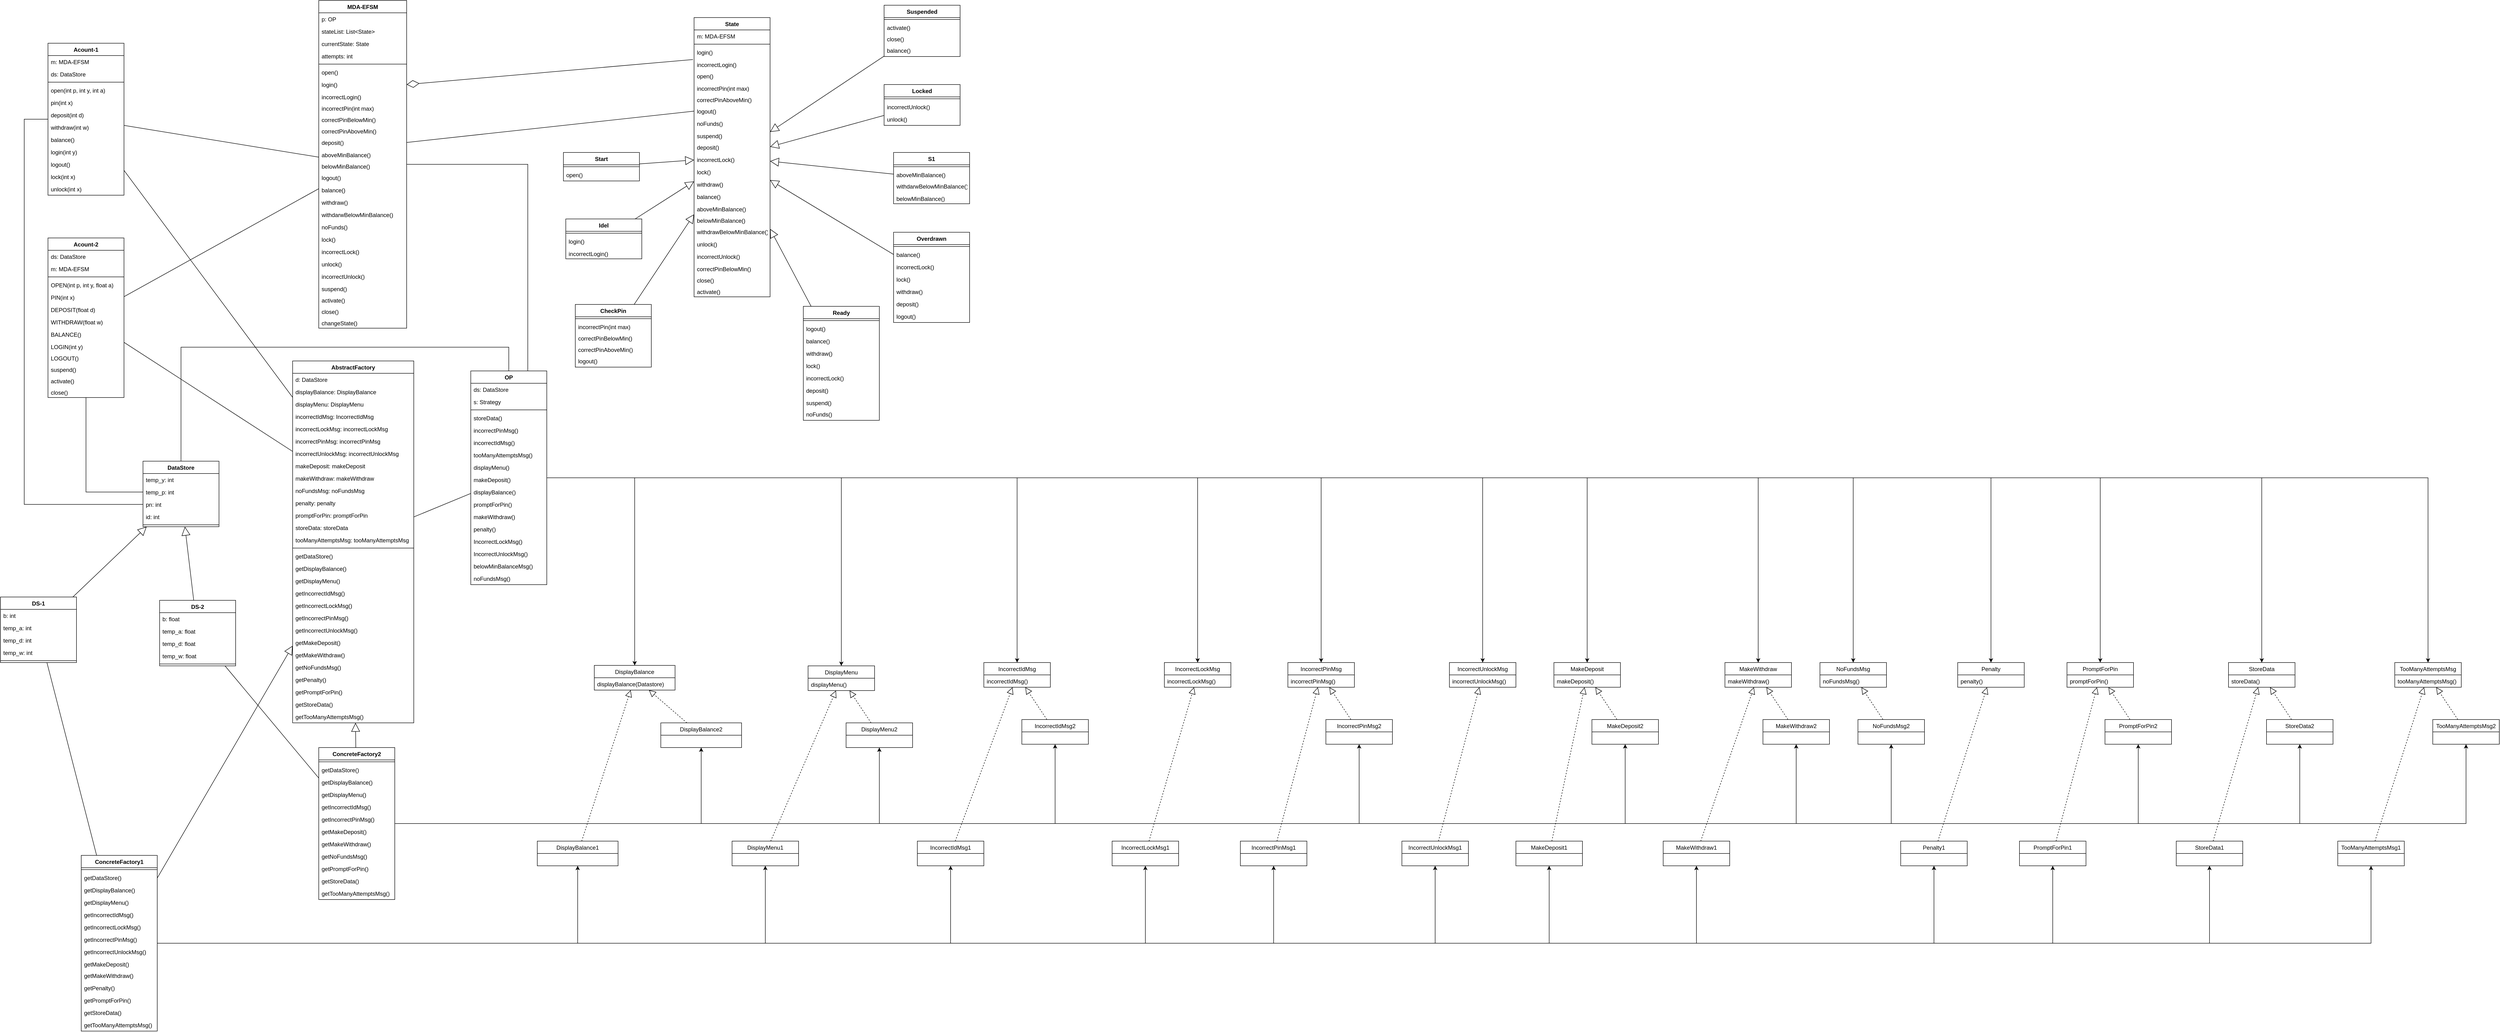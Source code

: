 <mxfile version="17.2.1" type="device" pages="2"><diagram id="lNDGzJmgQZ-iq8noGSPW" name="class"><mxGraphModel dx="1346" dy="1845" grid="1" gridSize="10" guides="1" tooltips="1" connect="1" arrows="1" fold="1" page="1" pageScale="1" pageWidth="850" pageHeight="1100" math="0" shadow="0"><root><mxCell id="0"/><mxCell id="1" parent="0"/><mxCell id="yYNhesUjpClXrd9Vi9DB-186" style="edgeStyle=orthogonalEdgeStyle;rounded=0;orthogonalLoop=1;jettySize=auto;html=1;entryX=0;entryY=0.5;entryDx=0;entryDy=0;endArrow=none;endFill=0;" parent="1" source="8bTjP9JRLYDWVH_tDLAj-1" target="ux_j0WSTX6y0RagfdOi7-2" edge="1"><mxGeometry relative="1" as="geometry"><Array as="points"><mxPoint x="60" y="-830"/><mxPoint x="60" y="-19"/></Array></mxGeometry></mxCell><mxCell id="8bTjP9JRLYDWVH_tDLAj-1" value="Acount-1" style="swimlane;fontStyle=1;align=center;verticalAlign=top;childLayout=stackLayout;horizontal=1;startSize=26;horizontalStack=0;resizeParent=1;resizeParentMax=0;resizeLast=0;collapsible=1;marginBottom=0;" parent="1" vertex="1"><mxGeometry x="110" y="-990" width="160" height="320" as="geometry"/></mxCell><mxCell id="8bTjP9JRLYDWVH_tDLAj-2" value="m: MDA-EFSM" style="text;strokeColor=none;fillColor=none;align=left;verticalAlign=top;spacingLeft=4;spacingRight=4;overflow=hidden;rotatable=0;points=[[0,0.5],[1,0.5]];portConstraint=eastwest;" parent="8bTjP9JRLYDWVH_tDLAj-1" vertex="1"><mxGeometry y="26" width="160" height="26" as="geometry"/></mxCell><mxCell id="8bTjP9JRLYDWVH_tDLAj-3" value="ds: DataStore" style="text;strokeColor=none;fillColor=none;align=left;verticalAlign=top;spacingLeft=4;spacingRight=4;overflow=hidden;rotatable=0;points=[[0,0.5],[1,0.5]];portConstraint=eastwest;" parent="8bTjP9JRLYDWVH_tDLAj-1" vertex="1"><mxGeometry y="52" width="160" height="26" as="geometry"/></mxCell><mxCell id="8bTjP9JRLYDWVH_tDLAj-4" value="" style="line;strokeWidth=1;fillColor=none;align=left;verticalAlign=middle;spacingTop=-1;spacingLeft=3;spacingRight=3;rotatable=0;labelPosition=right;points=[];portConstraint=eastwest;" parent="8bTjP9JRLYDWVH_tDLAj-1" vertex="1"><mxGeometry y="78" width="160" height="8" as="geometry"/></mxCell><mxCell id="8bTjP9JRLYDWVH_tDLAj-5" value="open(int p, int y, int a)" style="text;strokeColor=none;fillColor=none;align=left;verticalAlign=top;spacingLeft=4;spacingRight=4;overflow=hidden;rotatable=0;points=[[0,0.5],[1,0.5]];portConstraint=eastwest;" parent="8bTjP9JRLYDWVH_tDLAj-1" vertex="1"><mxGeometry y="86" width="160" height="26" as="geometry"/></mxCell><mxCell id="8bTjP9JRLYDWVH_tDLAj-6" value="pin(int x)" style="text;strokeColor=none;fillColor=none;align=left;verticalAlign=top;spacingLeft=4;spacingRight=4;overflow=hidden;rotatable=0;points=[[0,0.5],[1,0.5]];portConstraint=eastwest;" parent="8bTjP9JRLYDWVH_tDLAj-1" vertex="1"><mxGeometry y="112" width="160" height="26" as="geometry"/></mxCell><mxCell id="8bTjP9JRLYDWVH_tDLAj-7" value="deposit(int d)" style="text;strokeColor=none;fillColor=none;align=left;verticalAlign=top;spacingLeft=4;spacingRight=4;overflow=hidden;rotatable=0;points=[[0,0.5],[1,0.5]];portConstraint=eastwest;" parent="8bTjP9JRLYDWVH_tDLAj-1" vertex="1"><mxGeometry y="138" width="160" height="26" as="geometry"/></mxCell><mxCell id="8bTjP9JRLYDWVH_tDLAj-8" value="withdraw(int w)" style="text;strokeColor=none;fillColor=none;align=left;verticalAlign=top;spacingLeft=4;spacingRight=4;overflow=hidden;rotatable=0;points=[[0,0.5],[1,0.5]];portConstraint=eastwest;" parent="8bTjP9JRLYDWVH_tDLAj-1" vertex="1"><mxGeometry y="164" width="160" height="26" as="geometry"/></mxCell><mxCell id="8bTjP9JRLYDWVH_tDLAj-9" value="balance()" style="text;strokeColor=none;fillColor=none;align=left;verticalAlign=top;spacingLeft=4;spacingRight=4;overflow=hidden;rotatable=0;points=[[0,0.5],[1,0.5]];portConstraint=eastwest;" parent="8bTjP9JRLYDWVH_tDLAj-1" vertex="1"><mxGeometry y="190" width="160" height="26" as="geometry"/></mxCell><mxCell id="8bTjP9JRLYDWVH_tDLAj-10" value="login(int y)" style="text;strokeColor=none;fillColor=none;align=left;verticalAlign=top;spacingLeft=4;spacingRight=4;overflow=hidden;rotatable=0;points=[[0,0.5],[1,0.5]];portConstraint=eastwest;" parent="8bTjP9JRLYDWVH_tDLAj-1" vertex="1"><mxGeometry y="216" width="160" height="26" as="geometry"/></mxCell><mxCell id="8bTjP9JRLYDWVH_tDLAj-11" value="logout()" style="text;strokeColor=none;fillColor=none;align=left;verticalAlign=top;spacingLeft=4;spacingRight=4;overflow=hidden;rotatable=0;points=[[0,0.5],[1,0.5]];portConstraint=eastwest;" parent="8bTjP9JRLYDWVH_tDLAj-1" vertex="1"><mxGeometry y="242" width="160" height="26" as="geometry"/></mxCell><mxCell id="8bTjP9JRLYDWVH_tDLAj-12" value="lock(int x)" style="text;strokeColor=none;fillColor=none;align=left;verticalAlign=top;spacingLeft=4;spacingRight=4;overflow=hidden;rotatable=0;points=[[0,0.5],[1,0.5]];portConstraint=eastwest;" parent="8bTjP9JRLYDWVH_tDLAj-1" vertex="1"><mxGeometry y="268" width="160" height="26" as="geometry"/></mxCell><mxCell id="8bTjP9JRLYDWVH_tDLAj-13" value="unlock(int x)" style="text;strokeColor=none;fillColor=none;align=left;verticalAlign=top;spacingLeft=4;spacingRight=4;overflow=hidden;rotatable=0;points=[[0,0.5],[1,0.5]];portConstraint=eastwest;" parent="8bTjP9JRLYDWVH_tDLAj-1" vertex="1"><mxGeometry y="294" width="160" height="26" as="geometry"/></mxCell><mxCell id="yYNhesUjpClXrd9Vi9DB-185" style="edgeStyle=orthogonalEdgeStyle;rounded=0;orthogonalLoop=1;jettySize=auto;html=1;entryX=0;entryY=0.5;entryDx=0;entryDy=0;endArrow=none;endFill=0;" parent="1" source="8bTjP9JRLYDWVH_tDLAj-14" target="ux_j0WSTX6y0RagfdOi7-3" edge="1"><mxGeometry relative="1" as="geometry"/></mxCell><mxCell id="8bTjP9JRLYDWVH_tDLAj-14" value="Acount-2" style="swimlane;fontStyle=1;align=center;verticalAlign=top;childLayout=stackLayout;horizontal=1;startSize=26;horizontalStack=0;resizeParent=1;resizeParentMax=0;resizeLast=0;collapsible=1;marginBottom=0;" parent="1" vertex="1"><mxGeometry x="110" y="-580" width="160" height="336" as="geometry"/></mxCell><mxCell id="8bTjP9JRLYDWVH_tDLAj-15" value="ds: DataStore" style="text;strokeColor=none;fillColor=none;align=left;verticalAlign=top;spacingLeft=4;spacingRight=4;overflow=hidden;rotatable=0;points=[[0,0.5],[1,0.5]];portConstraint=eastwest;" parent="8bTjP9JRLYDWVH_tDLAj-14" vertex="1"><mxGeometry y="26" width="160" height="26" as="geometry"/></mxCell><mxCell id="8bTjP9JRLYDWVH_tDLAj-16" value="m: MDA-EFSM" style="text;strokeColor=none;fillColor=none;align=left;verticalAlign=top;spacingLeft=4;spacingRight=4;overflow=hidden;rotatable=0;points=[[0,0.5],[1,0.5]];portConstraint=eastwest;" parent="8bTjP9JRLYDWVH_tDLAj-14" vertex="1"><mxGeometry y="52" width="160" height="26" as="geometry"/></mxCell><mxCell id="8bTjP9JRLYDWVH_tDLAj-17" value="" style="line;strokeWidth=1;fillColor=none;align=left;verticalAlign=middle;spacingTop=-1;spacingLeft=3;spacingRight=3;rotatable=0;labelPosition=right;points=[];portConstraint=eastwest;" parent="8bTjP9JRLYDWVH_tDLAj-14" vertex="1"><mxGeometry y="78" width="160" height="8" as="geometry"/></mxCell><mxCell id="8bTjP9JRLYDWVH_tDLAj-18" value="OPEN(int p, int y, float a)" style="text;strokeColor=none;fillColor=none;align=left;verticalAlign=top;spacingLeft=4;spacingRight=4;overflow=hidden;rotatable=0;points=[[0,0.5],[1,0.5]];portConstraint=eastwest;" parent="8bTjP9JRLYDWVH_tDLAj-14" vertex="1"><mxGeometry y="86" width="160" height="26" as="geometry"/></mxCell><mxCell id="8bTjP9JRLYDWVH_tDLAj-19" value="PIN(int x)" style="text;strokeColor=none;fillColor=none;align=left;verticalAlign=top;spacingLeft=4;spacingRight=4;overflow=hidden;rotatable=0;points=[[0,0.5],[1,0.5]];portConstraint=eastwest;" parent="8bTjP9JRLYDWVH_tDLAj-14" vertex="1"><mxGeometry y="112" width="160" height="26" as="geometry"/></mxCell><mxCell id="8bTjP9JRLYDWVH_tDLAj-20" value="DEPOSIT(float d)" style="text;strokeColor=none;fillColor=none;align=left;verticalAlign=top;spacingLeft=4;spacingRight=4;overflow=hidden;rotatable=0;points=[[0,0.5],[1,0.5]];portConstraint=eastwest;" parent="8bTjP9JRLYDWVH_tDLAj-14" vertex="1"><mxGeometry y="138" width="160" height="26" as="geometry"/></mxCell><mxCell id="8bTjP9JRLYDWVH_tDLAj-21" value="WITHDRAW(float w)" style="text;strokeColor=none;fillColor=none;align=left;verticalAlign=top;spacingLeft=4;spacingRight=4;overflow=hidden;rotatable=0;points=[[0,0.5],[1,0.5]];portConstraint=eastwest;" parent="8bTjP9JRLYDWVH_tDLAj-14" vertex="1"><mxGeometry y="164" width="160" height="26" as="geometry"/></mxCell><mxCell id="8bTjP9JRLYDWVH_tDLAj-22" value="BALANCE()" style="text;strokeColor=none;fillColor=none;align=left;verticalAlign=top;spacingLeft=4;spacingRight=4;overflow=hidden;rotatable=0;points=[[0,0.5],[1,0.5]];portConstraint=eastwest;" parent="8bTjP9JRLYDWVH_tDLAj-14" vertex="1"><mxGeometry y="190" width="160" height="26" as="geometry"/></mxCell><mxCell id="8bTjP9JRLYDWVH_tDLAj-23" value="LOGIN(int y)" style="text;strokeColor=none;fillColor=none;align=left;verticalAlign=top;spacingLeft=4;spacingRight=4;overflow=hidden;rotatable=0;points=[[0,0.5],[1,0.5]];portConstraint=eastwest;" parent="8bTjP9JRLYDWVH_tDLAj-14" vertex="1"><mxGeometry y="216" width="160" height="24" as="geometry"/></mxCell><mxCell id="8bTjP9JRLYDWVH_tDLAj-24" value="LOGOUT()" style="text;strokeColor=none;fillColor=none;align=left;verticalAlign=top;spacingLeft=4;spacingRight=4;overflow=hidden;rotatable=0;points=[[0,0.5],[1,0.5]];portConstraint=eastwest;" parent="8bTjP9JRLYDWVH_tDLAj-14" vertex="1"><mxGeometry y="240" width="160" height="24" as="geometry"/></mxCell><mxCell id="8bTjP9JRLYDWVH_tDLAj-25" value="suspend()" style="text;strokeColor=none;fillColor=none;align=left;verticalAlign=top;spacingLeft=4;spacingRight=4;overflow=hidden;rotatable=0;points=[[0,0.5],[1,0.5]];portConstraint=eastwest;" parent="8bTjP9JRLYDWVH_tDLAj-14" vertex="1"><mxGeometry y="264" width="160" height="24" as="geometry"/></mxCell><mxCell id="8bTjP9JRLYDWVH_tDLAj-26" value="activate()" style="text;strokeColor=none;fillColor=none;align=left;verticalAlign=top;spacingLeft=4;spacingRight=4;overflow=hidden;rotatable=0;points=[[0,0.5],[1,0.5]];portConstraint=eastwest;" parent="8bTjP9JRLYDWVH_tDLAj-14" vertex="1"><mxGeometry y="288" width="160" height="24" as="geometry"/></mxCell><mxCell id="8bTjP9JRLYDWVH_tDLAj-27" value="close()" style="text;strokeColor=none;fillColor=none;align=left;verticalAlign=top;spacingLeft=4;spacingRight=4;overflow=hidden;rotatable=0;points=[[0,0.5],[1,0.5]];portConstraint=eastwest;" parent="8bTjP9JRLYDWVH_tDLAj-14" vertex="1"><mxGeometry y="312" width="160" height="24" as="geometry"/></mxCell><mxCell id="yYNhesUjpClXrd9Vi9DB-188" style="edgeStyle=orthogonalEdgeStyle;rounded=0;orthogonalLoop=1;jettySize=auto;html=1;entryX=0.75;entryY=0;entryDx=0;entryDy=0;endArrow=none;endFill=0;" parent="1" source="8bTjP9JRLYDWVH_tDLAj-28" target="8bTjP9JRLYDWVH_tDLAj-52" edge="1"><mxGeometry relative="1" as="geometry"/></mxCell><mxCell id="8bTjP9JRLYDWVH_tDLAj-28" value="MDA-EFSM" style="swimlane;fontStyle=1;align=center;verticalAlign=top;childLayout=stackLayout;horizontal=1;startSize=26;horizontalStack=0;resizeParent=1;resizeParentMax=0;resizeLast=0;collapsible=1;marginBottom=0;" parent="1" vertex="1"><mxGeometry x="680" y="-1080" width="185" height="690" as="geometry"/></mxCell><mxCell id="8bTjP9JRLYDWVH_tDLAj-29" value="p: OP" style="text;strokeColor=none;fillColor=none;align=left;verticalAlign=top;spacingLeft=4;spacingRight=4;overflow=hidden;rotatable=0;points=[[0,0.5],[1,0.5]];portConstraint=eastwest;" parent="8bTjP9JRLYDWVH_tDLAj-28" vertex="1"><mxGeometry y="26" width="185" height="26" as="geometry"/></mxCell><mxCell id="8bTjP9JRLYDWVH_tDLAj-270" value="stateList: List&lt;State&gt;" style="text;strokeColor=none;fillColor=none;align=left;verticalAlign=top;spacingLeft=4;spacingRight=4;overflow=hidden;rotatable=0;points=[[0,0.5],[1,0.5]];portConstraint=eastwest;" parent="8bTjP9JRLYDWVH_tDLAj-28" vertex="1"><mxGeometry y="52" width="185" height="26" as="geometry"/></mxCell><mxCell id="POfcK8JgIYDsHVIkI3WC-27" value="currentState: State" style="text;strokeColor=none;fillColor=none;align=left;verticalAlign=top;spacingLeft=4;spacingRight=4;overflow=hidden;rotatable=0;points=[[0,0.5],[1,0.5]];portConstraint=eastwest;" parent="8bTjP9JRLYDWVH_tDLAj-28" vertex="1"><mxGeometry y="78" width="185" height="26" as="geometry"/></mxCell><mxCell id="8bTjP9JRLYDWVH_tDLAj-30" value="attempts: int" style="text;strokeColor=none;fillColor=none;align=left;verticalAlign=top;spacingLeft=4;spacingRight=4;overflow=hidden;rotatable=0;points=[[0,0.5],[1,0.5]];portConstraint=eastwest;" parent="8bTjP9JRLYDWVH_tDLAj-28" vertex="1"><mxGeometry y="104" width="185" height="26" as="geometry"/></mxCell><mxCell id="8bTjP9JRLYDWVH_tDLAj-31" value="" style="line;strokeWidth=1;fillColor=none;align=left;verticalAlign=middle;spacingTop=-1;spacingLeft=3;spacingRight=3;rotatable=0;labelPosition=right;points=[];portConstraint=eastwest;" parent="8bTjP9JRLYDWVH_tDLAj-28" vertex="1"><mxGeometry y="130" width="185" height="8" as="geometry"/></mxCell><mxCell id="8bTjP9JRLYDWVH_tDLAj-32" value="open()" style="text;strokeColor=none;fillColor=none;align=left;verticalAlign=top;spacingLeft=4;spacingRight=4;overflow=hidden;rotatable=0;points=[[0,0.5],[1,0.5]];portConstraint=eastwest;" parent="8bTjP9JRLYDWVH_tDLAj-28" vertex="1"><mxGeometry y="138" width="185" height="26" as="geometry"/></mxCell><mxCell id="8bTjP9JRLYDWVH_tDLAj-33" value="login()" style="text;strokeColor=none;fillColor=none;align=left;verticalAlign=top;spacingLeft=4;spacingRight=4;overflow=hidden;rotatable=0;points=[[0,0.5],[1,0.5]];portConstraint=eastwest;" parent="8bTjP9JRLYDWVH_tDLAj-28" vertex="1"><mxGeometry y="164" width="185" height="26" as="geometry"/></mxCell><mxCell id="8bTjP9JRLYDWVH_tDLAj-100" value="incorrectLogin()" style="text;strokeColor=none;fillColor=none;align=left;verticalAlign=top;spacingLeft=4;spacingRight=4;overflow=hidden;rotatable=0;points=[[0,0.5],[1,0.5]];portConstraint=eastwest;" parent="8bTjP9JRLYDWVH_tDLAj-28" vertex="1"><mxGeometry y="190" width="185" height="24" as="geometry"/></mxCell><mxCell id="8bTjP9JRLYDWVH_tDLAj-44" value="incorrectPin(int max)" style="text;strokeColor=none;fillColor=none;align=left;verticalAlign=top;spacingLeft=4;spacingRight=4;overflow=hidden;rotatable=0;points=[[0,0.5],[1,0.5]];portConstraint=eastwest;" parent="8bTjP9JRLYDWVH_tDLAj-28" vertex="1"><mxGeometry y="214" width="185" height="24" as="geometry"/></mxCell><mxCell id="8bTjP9JRLYDWVH_tDLAj-48" value="correctPinBelowMin()" style="text;strokeColor=none;fillColor=none;align=left;verticalAlign=top;spacingLeft=4;spacingRight=4;overflow=hidden;rotatable=0;points=[[0,0.5],[1,0.5]];portConstraint=eastwest;" parent="8bTjP9JRLYDWVH_tDLAj-28" vertex="1"><mxGeometry y="238" width="185" height="24" as="geometry"/></mxCell><mxCell id="8bTjP9JRLYDWVH_tDLAj-49" value="correctPinAboveMin()" style="text;strokeColor=none;fillColor=none;align=left;verticalAlign=top;spacingLeft=4;spacingRight=4;overflow=hidden;rotatable=0;points=[[0,0.5],[1,0.5]];portConstraint=eastwest;" parent="8bTjP9JRLYDWVH_tDLAj-28" vertex="1"><mxGeometry y="262" width="185" height="24" as="geometry"/></mxCell><mxCell id="8bTjP9JRLYDWVH_tDLAj-36" value="deposit()" style="text;strokeColor=none;fillColor=none;align=left;verticalAlign=top;spacingLeft=4;spacingRight=4;overflow=hidden;rotatable=0;points=[[0,0.5],[1,0.5]];portConstraint=eastwest;" parent="8bTjP9JRLYDWVH_tDLAj-28" vertex="1"><mxGeometry y="286" width="185" height="26" as="geometry"/></mxCell><mxCell id="8bTjP9JRLYDWVH_tDLAj-50" value="aboveMinBalance()" style="text;strokeColor=none;fillColor=none;align=left;verticalAlign=top;spacingLeft=4;spacingRight=4;overflow=hidden;rotatable=0;points=[[0,0.5],[1,0.5]];portConstraint=eastwest;" parent="8bTjP9JRLYDWVH_tDLAj-28" vertex="1"><mxGeometry y="312" width="185" height="24" as="geometry"/></mxCell><mxCell id="8bTjP9JRLYDWVH_tDLAj-51" value="belowMinBalance()" style="text;strokeColor=none;fillColor=none;align=left;verticalAlign=top;spacingLeft=4;spacingRight=4;overflow=hidden;rotatable=0;points=[[0,0.5],[1,0.5]];portConstraint=eastwest;" parent="8bTjP9JRLYDWVH_tDLAj-28" vertex="1"><mxGeometry y="336" width="185" height="24" as="geometry"/></mxCell><mxCell id="8bTjP9JRLYDWVH_tDLAj-34" value="logout()" style="text;strokeColor=none;fillColor=none;align=left;verticalAlign=top;spacingLeft=4;spacingRight=4;overflow=hidden;rotatable=0;points=[[0,0.5],[1,0.5]];portConstraint=eastwest;" parent="8bTjP9JRLYDWVH_tDLAj-28" vertex="1"><mxGeometry y="360" width="185" height="26" as="geometry"/></mxCell><mxCell id="8bTjP9JRLYDWVH_tDLAj-35" value="balance()" style="text;strokeColor=none;fillColor=none;align=left;verticalAlign=top;spacingLeft=4;spacingRight=4;overflow=hidden;rotatable=0;points=[[0,0.5],[1,0.5]];portConstraint=eastwest;" parent="8bTjP9JRLYDWVH_tDLAj-28" vertex="1"><mxGeometry y="386" width="185" height="26" as="geometry"/></mxCell><mxCell id="8bTjP9JRLYDWVH_tDLAj-37" value="withdraw()" style="text;strokeColor=none;fillColor=none;align=left;verticalAlign=top;spacingLeft=4;spacingRight=4;overflow=hidden;rotatable=0;points=[[0,0.5],[1,0.5]];portConstraint=eastwest;" parent="8bTjP9JRLYDWVH_tDLAj-28" vertex="1"><mxGeometry y="412" width="185" height="26" as="geometry"/></mxCell><mxCell id="8bTjP9JRLYDWVH_tDLAj-101" value="withdarwBelowMinBalance()" style="text;strokeColor=none;fillColor=none;align=left;verticalAlign=top;spacingLeft=4;spacingRight=4;overflow=hidden;rotatable=0;points=[[0,0.5],[1,0.5]];portConstraint=eastwest;" parent="8bTjP9JRLYDWVH_tDLAj-28" vertex="1"><mxGeometry y="438" width="185" height="26" as="geometry"/></mxCell><mxCell id="8bTjP9JRLYDWVH_tDLAj-38" value="noFunds()" style="text;strokeColor=none;fillColor=none;align=left;verticalAlign=top;spacingLeft=4;spacingRight=4;overflow=hidden;rotatable=0;points=[[0,0.5],[1,0.5]];portConstraint=eastwest;" parent="8bTjP9JRLYDWVH_tDLAj-28" vertex="1"><mxGeometry y="464" width="185" height="26" as="geometry"/></mxCell><mxCell id="8bTjP9JRLYDWVH_tDLAj-39" value="lock()" style="text;strokeColor=none;fillColor=none;align=left;verticalAlign=top;spacingLeft=4;spacingRight=4;overflow=hidden;rotatable=0;points=[[0,0.5],[1,0.5]];portConstraint=eastwest;" parent="8bTjP9JRLYDWVH_tDLAj-28" vertex="1"><mxGeometry y="490" width="185" height="26" as="geometry"/></mxCell><mxCell id="8bTjP9JRLYDWVH_tDLAj-102" value="incorrectLock()" style="text;strokeColor=none;fillColor=none;align=left;verticalAlign=top;spacingLeft=4;spacingRight=4;overflow=hidden;rotatable=0;points=[[0,0.5],[1,0.5]];portConstraint=eastwest;" parent="8bTjP9JRLYDWVH_tDLAj-28" vertex="1"><mxGeometry y="516" width="185" height="26" as="geometry"/></mxCell><mxCell id="8bTjP9JRLYDWVH_tDLAj-40" value="unlock()" style="text;strokeColor=none;fillColor=none;align=left;verticalAlign=top;spacingLeft=4;spacingRight=4;overflow=hidden;rotatable=0;points=[[0,0.5],[1,0.5]];portConstraint=eastwest;" parent="8bTjP9JRLYDWVH_tDLAj-28" vertex="1"><mxGeometry y="542" width="185" height="26" as="geometry"/></mxCell><mxCell id="8bTjP9JRLYDWVH_tDLAj-103" value="incorrectUnlock()" style="text;strokeColor=none;fillColor=none;align=left;verticalAlign=top;spacingLeft=4;spacingRight=4;overflow=hidden;rotatable=0;points=[[0,0.5],[1,0.5]];portConstraint=eastwest;" parent="8bTjP9JRLYDWVH_tDLAj-28" vertex="1"><mxGeometry y="568" width="185" height="26" as="geometry"/></mxCell><mxCell id="8bTjP9JRLYDWVH_tDLAj-43" value="suspend()" style="text;strokeColor=none;fillColor=none;align=left;verticalAlign=top;spacingLeft=4;spacingRight=4;overflow=hidden;rotatable=0;points=[[0,0.5],[1,0.5]];portConstraint=eastwest;" parent="8bTjP9JRLYDWVH_tDLAj-28" vertex="1"><mxGeometry y="594" width="185" height="24" as="geometry"/></mxCell><mxCell id="8bTjP9JRLYDWVH_tDLAj-42" value="activate()" style="text;strokeColor=none;fillColor=none;align=left;verticalAlign=top;spacingLeft=4;spacingRight=4;overflow=hidden;rotatable=0;points=[[0,0.5],[1,0.5]];portConstraint=eastwest;" parent="8bTjP9JRLYDWVH_tDLAj-28" vertex="1"><mxGeometry y="618" width="185" height="24" as="geometry"/></mxCell><mxCell id="HGJanJFYdAP3qvSX1EQM-1" value="close()" style="text;strokeColor=none;fillColor=none;align=left;verticalAlign=top;spacingLeft=4;spacingRight=4;overflow=hidden;rotatable=0;points=[[0,0.5],[1,0.5]];portConstraint=eastwest;" parent="8bTjP9JRLYDWVH_tDLAj-28" vertex="1"><mxGeometry y="642" width="185" height="24" as="geometry"/></mxCell><mxCell id="8bTjP9JRLYDWVH_tDLAj-41" value="changeState()" style="text;strokeColor=none;fillColor=none;align=left;verticalAlign=top;spacingLeft=4;spacingRight=4;overflow=hidden;rotatable=0;points=[[0,0.5],[1,0.5]];portConstraint=eastwest;" parent="8bTjP9JRLYDWVH_tDLAj-28" vertex="1"><mxGeometry y="666" width="185" height="24" as="geometry"/></mxCell><mxCell id="yYNhesUjpClXrd9Vi9DB-94" style="edgeStyle=orthogonalEdgeStyle;rounded=0;orthogonalLoop=1;jettySize=auto;html=1;" parent="1" source="8bTjP9JRLYDWVH_tDLAj-52" target="yYNhesUjpClXrd9Vi9DB-37" edge="1"><mxGeometry relative="1" as="geometry"/></mxCell><mxCell id="yYNhesUjpClXrd9Vi9DB-96" style="edgeStyle=orthogonalEdgeStyle;rounded=0;orthogonalLoop=1;jettySize=auto;html=1;entryX=0.5;entryY=0;entryDx=0;entryDy=0;" parent="1" source="8bTjP9JRLYDWVH_tDLAj-52" target="yYNhesUjpClXrd9Vi9DB-43" edge="1"><mxGeometry relative="1" as="geometry"/></mxCell><mxCell id="yYNhesUjpClXrd9Vi9DB-97" style="edgeStyle=orthogonalEdgeStyle;rounded=0;orthogonalLoop=1;jettySize=auto;html=1;entryX=0.5;entryY=0;entryDx=0;entryDy=0;" parent="1" source="8bTjP9JRLYDWVH_tDLAj-52" target="yYNhesUjpClXrd9Vi9DB-1" edge="1"><mxGeometry relative="1" as="geometry"/></mxCell><mxCell id="yYNhesUjpClXrd9Vi9DB-98" style="edgeStyle=orthogonalEdgeStyle;rounded=0;orthogonalLoop=1;jettySize=auto;html=1;entryX=0.5;entryY=0;entryDx=0;entryDy=0;" parent="1" source="8bTjP9JRLYDWVH_tDLAj-52" target="yYNhesUjpClXrd9Vi9DB-17" edge="1"><mxGeometry relative="1" as="geometry"/></mxCell><mxCell id="yYNhesUjpClXrd9Vi9DB-99" style="edgeStyle=orthogonalEdgeStyle;rounded=0;orthogonalLoop=1;jettySize=auto;html=1;entryX=0.5;entryY=0;entryDx=0;entryDy=0;" parent="1" source="8bTjP9JRLYDWVH_tDLAj-52" target="yYNhesUjpClXrd9Vi9DB-31" edge="1"><mxGeometry relative="1" as="geometry"/></mxCell><mxCell id="yYNhesUjpClXrd9Vi9DB-100" style="edgeStyle=orthogonalEdgeStyle;rounded=0;orthogonalLoop=1;jettySize=auto;html=1;entryX=0.5;entryY=0;entryDx=0;entryDy=0;" parent="1" source="8bTjP9JRLYDWVH_tDLAj-52" target="yYNhesUjpClXrd9Vi9DB-49" edge="1"><mxGeometry relative="1" as="geometry"/></mxCell><mxCell id="yYNhesUjpClXrd9Vi9DB-101" style="edgeStyle=orthogonalEdgeStyle;rounded=0;orthogonalLoop=1;jettySize=auto;html=1;entryX=0.5;entryY=0;entryDx=0;entryDy=0;" parent="1" source="8bTjP9JRLYDWVH_tDLAj-52" target="yYNhesUjpClXrd9Vi9DB-53" edge="1"><mxGeometry relative="1" as="geometry"/></mxCell><mxCell id="yYNhesUjpClXrd9Vi9DB-102" style="edgeStyle=orthogonalEdgeStyle;rounded=0;orthogonalLoop=1;jettySize=auto;html=1;entryX=0.5;entryY=0;entryDx=0;entryDy=0;" parent="1" source="8bTjP9JRLYDWVH_tDLAj-52" target="yYNhesUjpClXrd9Vi9DB-59" edge="1"><mxGeometry relative="1" as="geometry"/></mxCell><mxCell id="yYNhesUjpClXrd9Vi9DB-103" style="edgeStyle=orthogonalEdgeStyle;rounded=0;orthogonalLoop=1;jettySize=auto;html=1;entryX=0.5;entryY=0;entryDx=0;entryDy=0;" parent="1" source="8bTjP9JRLYDWVH_tDLAj-52" target="yYNhesUjpClXrd9Vi9DB-65" edge="1"><mxGeometry relative="1" as="geometry"/></mxCell><mxCell id="yYNhesUjpClXrd9Vi9DB-104" style="edgeStyle=orthogonalEdgeStyle;rounded=0;orthogonalLoop=1;jettySize=auto;html=1;entryX=0.5;entryY=0;entryDx=0;entryDy=0;" parent="1" source="8bTjP9JRLYDWVH_tDLAj-52" target="yYNhesUjpClXrd9Vi9DB-71" edge="1"><mxGeometry relative="1" as="geometry"/></mxCell><mxCell id="yYNhesUjpClXrd9Vi9DB-105" style="edgeStyle=orthogonalEdgeStyle;rounded=0;orthogonalLoop=1;jettySize=auto;html=1;entryX=0.5;entryY=0;entryDx=0;entryDy=0;" parent="1" source="8bTjP9JRLYDWVH_tDLAj-52" target="yYNhesUjpClXrd9Vi9DB-75" edge="1"><mxGeometry relative="1" as="geometry"/></mxCell><mxCell id="yYNhesUjpClXrd9Vi9DB-106" style="edgeStyle=orthogonalEdgeStyle;rounded=0;orthogonalLoop=1;jettySize=auto;html=1;entryX=0.5;entryY=0;entryDx=0;entryDy=0;" parent="1" source="8bTjP9JRLYDWVH_tDLAj-52" target="yYNhesUjpClXrd9Vi9DB-81" edge="1"><mxGeometry relative="1" as="geometry"/></mxCell><mxCell id="yYNhesUjpClXrd9Vi9DB-107" style="edgeStyle=orthogonalEdgeStyle;rounded=0;orthogonalLoop=1;jettySize=auto;html=1;entryX=0.5;entryY=0;entryDx=0;entryDy=0;" parent="1" source="8bTjP9JRLYDWVH_tDLAj-52" target="yYNhesUjpClXrd9Vi9DB-87" edge="1"><mxGeometry relative="1" as="geometry"/></mxCell><mxCell id="yYNhesUjpClXrd9Vi9DB-160" style="edgeStyle=orthogonalEdgeStyle;rounded=0;orthogonalLoop=1;jettySize=auto;html=1;entryX=0.5;entryY=0;entryDx=0;entryDy=0;endArrow=none;endFill=0;" parent="1" source="8bTjP9JRLYDWVH_tDLAj-52" target="8bTjP9JRLYDWVH_tDLAj-70" edge="1"><mxGeometry relative="1" as="geometry"><Array as="points"><mxPoint x="1080" y="-350"/><mxPoint x="390" y="-350"/></Array></mxGeometry></mxCell><mxCell id="8bTjP9JRLYDWVH_tDLAj-52" value="OP" style="swimlane;fontStyle=1;align=center;verticalAlign=top;childLayout=stackLayout;horizontal=1;startSize=26;horizontalStack=0;resizeParent=1;resizeParentMax=0;resizeLast=0;collapsible=1;marginBottom=0;" parent="1" vertex="1"><mxGeometry x="1000" y="-300" width="160" height="450" as="geometry"/></mxCell><mxCell id="8bTjP9JRLYDWVH_tDLAj-53" value="ds: DataStore" style="text;strokeColor=none;fillColor=none;align=left;verticalAlign=top;spacingLeft=4;spacingRight=4;overflow=hidden;rotatable=0;points=[[0,0.5],[1,0.5]];portConstraint=eastwest;" parent="8bTjP9JRLYDWVH_tDLAj-52" vertex="1"><mxGeometry y="26" width="160" height="26" as="geometry"/></mxCell><mxCell id="8bTjP9JRLYDWVH_tDLAj-219" value="s: Strategy" style="text;strokeColor=none;fillColor=none;align=left;verticalAlign=top;spacingLeft=4;spacingRight=4;overflow=hidden;rotatable=0;points=[[0,0.5],[1,0.5]];portConstraint=eastwest;" parent="8bTjP9JRLYDWVH_tDLAj-52" vertex="1"><mxGeometry y="52" width="160" height="26" as="geometry"/></mxCell><mxCell id="8bTjP9JRLYDWVH_tDLAj-54" value="" style="line;strokeWidth=1;fillColor=none;align=left;verticalAlign=middle;spacingTop=-1;spacingLeft=3;spacingRight=3;rotatable=0;labelPosition=right;points=[];portConstraint=eastwest;" parent="8bTjP9JRLYDWVH_tDLAj-52" vertex="1"><mxGeometry y="78" width="160" height="8" as="geometry"/></mxCell><mxCell id="8bTjP9JRLYDWVH_tDLAj-55" value="storeData()" style="text;strokeColor=none;fillColor=none;align=left;verticalAlign=top;spacingLeft=4;spacingRight=4;overflow=hidden;rotatable=0;points=[[0,0.5],[1,0.5]];portConstraint=eastwest;" parent="8bTjP9JRLYDWVH_tDLAj-52" vertex="1"><mxGeometry y="86" width="160" height="26" as="geometry"/></mxCell><mxCell id="8bTjP9JRLYDWVH_tDLAj-60" value="incorrectPinMsg()" style="text;strokeColor=none;fillColor=none;align=left;verticalAlign=top;spacingLeft=4;spacingRight=4;overflow=hidden;rotatable=0;points=[[0,0.5],[1,0.5]];portConstraint=eastwest;" parent="8bTjP9JRLYDWVH_tDLAj-52" vertex="1"><mxGeometry y="112" width="160" height="26" as="geometry"/></mxCell><mxCell id="8bTjP9JRLYDWVH_tDLAj-61" value="incorrectIdMsg()" style="text;strokeColor=none;fillColor=none;align=left;verticalAlign=top;spacingLeft=4;spacingRight=4;overflow=hidden;rotatable=0;points=[[0,0.5],[1,0.5]];portConstraint=eastwest;" parent="8bTjP9JRLYDWVH_tDLAj-52" vertex="1"><mxGeometry y="138" width="160" height="26" as="geometry"/></mxCell><mxCell id="8bTjP9JRLYDWVH_tDLAj-63" value="tooManyAttemptsMsg()" style="text;strokeColor=none;fillColor=none;align=left;verticalAlign=top;spacingLeft=4;spacingRight=4;overflow=hidden;rotatable=0;points=[[0,0.5],[1,0.5]];portConstraint=eastwest;" parent="8bTjP9JRLYDWVH_tDLAj-52" vertex="1"><mxGeometry y="164" width="160" height="26" as="geometry"/></mxCell><mxCell id="8bTjP9JRLYDWVH_tDLAj-59" value="displayMenu()" style="text;strokeColor=none;fillColor=none;align=left;verticalAlign=top;spacingLeft=4;spacingRight=4;overflow=hidden;rotatable=0;points=[[0,0.5],[1,0.5]];portConstraint=eastwest;" parent="8bTjP9JRLYDWVH_tDLAj-52" vertex="1"><mxGeometry y="190" width="160" height="26" as="geometry"/></mxCell><mxCell id="8bTjP9JRLYDWVH_tDLAj-65" value="makeDeposit()" style="text;strokeColor=none;fillColor=none;align=left;verticalAlign=top;spacingLeft=4;spacingRight=4;overflow=hidden;rotatable=0;points=[[0,0.5],[1,0.5]];portConstraint=eastwest;" parent="8bTjP9JRLYDWVH_tDLAj-52" vertex="1"><mxGeometry y="216" width="160" height="26" as="geometry"/></mxCell><mxCell id="8bTjP9JRLYDWVH_tDLAj-68" value="displayBalance()" style="text;strokeColor=none;fillColor=none;align=left;verticalAlign=top;spacingLeft=4;spacingRight=4;overflow=hidden;rotatable=0;points=[[0,0.5],[1,0.5]];portConstraint=eastwest;" parent="8bTjP9JRLYDWVH_tDLAj-52" vertex="1"><mxGeometry y="242" width="160" height="26" as="geometry"/></mxCell><mxCell id="8bTjP9JRLYDWVH_tDLAj-58" value="promptForPin()" style="text;strokeColor=none;fillColor=none;align=left;verticalAlign=top;spacingLeft=4;spacingRight=4;overflow=hidden;rotatable=0;points=[[0,0.5],[1,0.5]];portConstraint=eastwest;" parent="8bTjP9JRLYDWVH_tDLAj-52" vertex="1"><mxGeometry y="268" width="160" height="26" as="geometry"/></mxCell><mxCell id="8bTjP9JRLYDWVH_tDLAj-66" value="makeWithdraw()" style="text;strokeColor=none;fillColor=none;align=left;verticalAlign=top;spacingLeft=4;spacingRight=4;overflow=hidden;rotatable=0;points=[[0,0.5],[1,0.5]];portConstraint=eastwest;" parent="8bTjP9JRLYDWVH_tDLAj-52" vertex="1"><mxGeometry y="294" width="160" height="26" as="geometry"/></mxCell><mxCell id="8bTjP9JRLYDWVH_tDLAj-67" value="penalty()" style="text;strokeColor=none;fillColor=none;align=left;verticalAlign=top;spacingLeft=4;spacingRight=4;overflow=hidden;rotatable=0;points=[[0,0.5],[1,0.5]];portConstraint=eastwest;" parent="8bTjP9JRLYDWVH_tDLAj-52" vertex="1"><mxGeometry y="320" width="160" height="26" as="geometry"/></mxCell><mxCell id="8bTjP9JRLYDWVH_tDLAj-104" value="IncorrectLockMsg()" style="text;strokeColor=none;fillColor=none;align=left;verticalAlign=top;spacingLeft=4;spacingRight=4;overflow=hidden;rotatable=0;points=[[0,0.5],[1,0.5]];portConstraint=eastwest;" parent="8bTjP9JRLYDWVH_tDLAj-52" vertex="1"><mxGeometry y="346" width="160" height="26" as="geometry"/></mxCell><mxCell id="8bTjP9JRLYDWVH_tDLAj-105" value="IncorrectUnlockMsg()" style="text;strokeColor=none;fillColor=none;align=left;verticalAlign=top;spacingLeft=4;spacingRight=4;overflow=hidden;rotatable=0;points=[[0,0.5],[1,0.5]];portConstraint=eastwest;" parent="8bTjP9JRLYDWVH_tDLAj-52" vertex="1"><mxGeometry y="372" width="160" height="26" as="geometry"/></mxCell><mxCell id="8bTjP9JRLYDWVH_tDLAj-62" value="belowMinBalanceMsg()" style="text;strokeColor=none;fillColor=none;align=left;verticalAlign=top;spacingLeft=4;spacingRight=4;overflow=hidden;rotatable=0;points=[[0,0.5],[1,0.5]];portConstraint=eastwest;" parent="8bTjP9JRLYDWVH_tDLAj-52" vertex="1"><mxGeometry y="398" width="160" height="26" as="geometry"/></mxCell><mxCell id="8bTjP9JRLYDWVH_tDLAj-64" value="noFundsMsg()" style="text;strokeColor=none;fillColor=none;align=left;verticalAlign=top;spacingLeft=4;spacingRight=4;overflow=hidden;rotatable=0;points=[[0,0.5],[1,0.5]];portConstraint=eastwest;" parent="8bTjP9JRLYDWVH_tDLAj-52" vertex="1"><mxGeometry y="424" width="160" height="26" as="geometry"/></mxCell><mxCell id="8bTjP9JRLYDWVH_tDLAj-70" value="DataStore" style="swimlane;fontStyle=1;align=center;verticalAlign=top;childLayout=stackLayout;horizontal=1;startSize=26;horizontalStack=0;resizeParent=1;resizeParentMax=0;resizeLast=0;collapsible=1;marginBottom=0;" parent="1" vertex="1"><mxGeometry x="310" y="-110" width="160" height="138" as="geometry"/></mxCell><mxCell id="ux_j0WSTX6y0RagfdOi7-4" value="temp_y: int" style="text;strokeColor=none;fillColor=none;align=left;verticalAlign=top;spacingLeft=4;spacingRight=4;overflow=hidden;rotatable=0;points=[[0,0.5],[1,0.5]];portConstraint=eastwest;" parent="8bTjP9JRLYDWVH_tDLAj-70" vertex="1"><mxGeometry y="26" width="160" height="26" as="geometry"/></mxCell><mxCell id="ux_j0WSTX6y0RagfdOi7-3" value="temp_p: int" style="text;strokeColor=none;fillColor=none;align=left;verticalAlign=top;spacingLeft=4;spacingRight=4;overflow=hidden;rotatable=0;points=[[0,0.5],[1,0.5]];portConstraint=eastwest;" parent="8bTjP9JRLYDWVH_tDLAj-70" vertex="1"><mxGeometry y="52" width="160" height="26" as="geometry"/></mxCell><mxCell id="ux_j0WSTX6y0RagfdOi7-2" value="pn: int" style="text;strokeColor=none;fillColor=none;align=left;verticalAlign=top;spacingLeft=4;spacingRight=4;overflow=hidden;rotatable=0;points=[[0,0.5],[1,0.5]];portConstraint=eastwest;" parent="8bTjP9JRLYDWVH_tDLAj-70" vertex="1"><mxGeometry y="78" width="160" height="26" as="geometry"/></mxCell><mxCell id="ux_j0WSTX6y0RagfdOi7-1" value="id: int" style="text;strokeColor=none;fillColor=none;align=left;verticalAlign=top;spacingLeft=4;spacingRight=4;overflow=hidden;rotatable=0;points=[[0,0.5],[1,0.5]];portConstraint=eastwest;" parent="8bTjP9JRLYDWVH_tDLAj-70" vertex="1"><mxGeometry y="104" width="160" height="26" as="geometry"/></mxCell><mxCell id="8bTjP9JRLYDWVH_tDLAj-71" value="" style="line;strokeWidth=1;fillColor=none;align=left;verticalAlign=middle;spacingTop=-1;spacingLeft=3;spacingRight=3;rotatable=0;labelPosition=right;points=[];portConstraint=eastwest;" parent="8bTjP9JRLYDWVH_tDLAj-70" vertex="1"><mxGeometry y="130" width="160" height="8" as="geometry"/></mxCell><mxCell id="8bTjP9JRLYDWVH_tDLAj-72" value="DS-1" style="swimlane;fontStyle=1;align=center;verticalAlign=top;childLayout=stackLayout;horizontal=1;startSize=26;horizontalStack=0;resizeParent=1;resizeParentMax=0;resizeLast=0;collapsible=1;marginBottom=0;" parent="1" vertex="1"><mxGeometry x="10" y="176" width="160" height="138" as="geometry"/></mxCell><mxCell id="8bTjP9JRLYDWVH_tDLAj-73" value="b: int" style="text;strokeColor=none;fillColor=none;align=left;verticalAlign=top;spacingLeft=4;spacingRight=4;overflow=hidden;rotatable=0;points=[[0,0.5],[1,0.5]];portConstraint=eastwest;" parent="8bTjP9JRLYDWVH_tDLAj-72" vertex="1"><mxGeometry y="26" width="160" height="26" as="geometry"/></mxCell><mxCell id="8bTjP9JRLYDWVH_tDLAj-78" value="temp_a: int" style="text;strokeColor=none;fillColor=none;align=left;verticalAlign=top;spacingLeft=4;spacingRight=4;overflow=hidden;rotatable=0;points=[[0,0.5],[1,0.5]];portConstraint=eastwest;" parent="8bTjP9JRLYDWVH_tDLAj-72" vertex="1"><mxGeometry y="52" width="160" height="26" as="geometry"/></mxCell><mxCell id="8bTjP9JRLYDWVH_tDLAj-79" value="temp_d: int" style="text;strokeColor=none;fillColor=none;align=left;verticalAlign=top;spacingLeft=4;spacingRight=4;overflow=hidden;rotatable=0;points=[[0,0.5],[1,0.5]];portConstraint=eastwest;" parent="8bTjP9JRLYDWVH_tDLAj-72" vertex="1"><mxGeometry y="78" width="160" height="26" as="geometry"/></mxCell><mxCell id="8bTjP9JRLYDWVH_tDLAj-80" value="temp_w: int" style="text;strokeColor=none;fillColor=none;align=left;verticalAlign=top;spacingLeft=4;spacingRight=4;overflow=hidden;rotatable=0;points=[[0,0.5],[1,0.5]];portConstraint=eastwest;" parent="8bTjP9JRLYDWVH_tDLAj-72" vertex="1"><mxGeometry y="104" width="160" height="26" as="geometry"/></mxCell><mxCell id="8bTjP9JRLYDWVH_tDLAj-81" value="" style="line;strokeWidth=1;fillColor=none;align=left;verticalAlign=middle;spacingTop=-1;spacingLeft=3;spacingRight=3;rotatable=0;labelPosition=right;points=[];portConstraint=eastwest;" parent="8bTjP9JRLYDWVH_tDLAj-72" vertex="1"><mxGeometry y="130" width="160" height="8" as="geometry"/></mxCell><mxCell id="8bTjP9JRLYDWVH_tDLAj-82" value="DS-2" style="swimlane;fontStyle=1;align=center;verticalAlign=top;childLayout=stackLayout;horizontal=1;startSize=26;horizontalStack=0;resizeParent=1;resizeParentMax=0;resizeLast=0;collapsible=1;marginBottom=0;" parent="1" vertex="1"><mxGeometry x="345" y="183" width="160" height="138" as="geometry"/></mxCell><mxCell id="8bTjP9JRLYDWVH_tDLAj-83" value="b: float" style="text;strokeColor=none;fillColor=none;align=left;verticalAlign=top;spacingLeft=4;spacingRight=4;overflow=hidden;rotatable=0;points=[[0,0.5],[1,0.5]];portConstraint=eastwest;" parent="8bTjP9JRLYDWVH_tDLAj-82" vertex="1"><mxGeometry y="26" width="160" height="26" as="geometry"/></mxCell><mxCell id="8bTjP9JRLYDWVH_tDLAj-88" value="temp_a: float" style="text;strokeColor=none;fillColor=none;align=left;verticalAlign=top;spacingLeft=4;spacingRight=4;overflow=hidden;rotatable=0;points=[[0,0.5],[1,0.5]];portConstraint=eastwest;" parent="8bTjP9JRLYDWVH_tDLAj-82" vertex="1"><mxGeometry y="52" width="160" height="26" as="geometry"/></mxCell><mxCell id="8bTjP9JRLYDWVH_tDLAj-89" value="temp_d: float" style="text;strokeColor=none;fillColor=none;align=left;verticalAlign=top;spacingLeft=4;spacingRight=4;overflow=hidden;rotatable=0;points=[[0,0.5],[1,0.5]];portConstraint=eastwest;" parent="8bTjP9JRLYDWVH_tDLAj-82" vertex="1"><mxGeometry y="78" width="160" height="26" as="geometry"/></mxCell><mxCell id="8bTjP9JRLYDWVH_tDLAj-90" value="temp_w: float" style="text;strokeColor=none;fillColor=none;align=left;verticalAlign=top;spacingLeft=4;spacingRight=4;overflow=hidden;rotatable=0;points=[[0,0.5],[1,0.5]];portConstraint=eastwest;" parent="8bTjP9JRLYDWVH_tDLAj-82" vertex="1"><mxGeometry y="104" width="160" height="26" as="geometry"/></mxCell><mxCell id="8bTjP9JRLYDWVH_tDLAj-91" value="" style="line;strokeWidth=1;fillColor=none;align=left;verticalAlign=middle;spacingTop=-1;spacingLeft=3;spacingRight=3;rotatable=0;labelPosition=right;points=[];portConstraint=eastwest;" parent="8bTjP9JRLYDWVH_tDLAj-82" vertex="1"><mxGeometry y="130" width="160" height="8" as="geometry"/></mxCell><mxCell id="8bTjP9JRLYDWVH_tDLAj-92" value="" style="endArrow=none;html=1;rounded=0;" parent="1" source="8bTjP9JRLYDWVH_tDLAj-1" target="8bTjP9JRLYDWVH_tDLAj-28" edge="1"><mxGeometry width="50" height="50" relative="1" as="geometry"><mxPoint x="100" y="-660" as="sourcePoint"/><mxPoint x="150" y="-710" as="targetPoint"/></mxGeometry></mxCell><mxCell id="8bTjP9JRLYDWVH_tDLAj-93" value="" style="endArrow=none;html=1;rounded=0;" parent="1" source="8bTjP9JRLYDWVH_tDLAj-14" target="8bTjP9JRLYDWVH_tDLAj-28" edge="1"><mxGeometry width="50" height="50" relative="1" as="geometry"><mxPoint x="220" y="-845.966" as="sourcePoint"/><mxPoint x="350" y="-828.034" as="targetPoint"/></mxGeometry></mxCell><mxCell id="8bTjP9JRLYDWVH_tDLAj-98" value="" style="endArrow=block;endSize=16;endFill=0;html=1;rounded=0;" parent="1" source="8bTjP9JRLYDWVH_tDLAj-72" target="8bTjP9JRLYDWVH_tDLAj-70" edge="1"><mxGeometry width="160" relative="1" as="geometry"><mxPoint x="-30" y="110" as="sourcePoint"/><mxPoint x="130" y="110" as="targetPoint"/></mxGeometry></mxCell><mxCell id="8bTjP9JRLYDWVH_tDLAj-99" value="" style="endArrow=block;endSize=16;endFill=0;html=1;rounded=0;" parent="1" source="8bTjP9JRLYDWVH_tDLAj-82" target="8bTjP9JRLYDWVH_tDLAj-70" edge="1"><mxGeometry width="160" relative="1" as="geometry"><mxPoint x="229.861" y="110" as="sourcePoint"/><mxPoint x="295.139" y="16" as="targetPoint"/></mxGeometry></mxCell><mxCell id="8bTjP9JRLYDWVH_tDLAj-106" value="State" style="swimlane;fontStyle=1;align=center;verticalAlign=top;childLayout=stackLayout;horizontal=1;startSize=26;horizontalStack=0;resizeParent=1;resizeParentMax=0;resizeLast=0;collapsible=1;marginBottom=0;" parent="1" vertex="1"><mxGeometry x="1470" y="-1044" width="160" height="588" as="geometry"/></mxCell><mxCell id="MWopPNrYnKknWjozM1df-1" value="m: MDA-EFSM" style="text;strokeColor=none;fillColor=none;align=left;verticalAlign=top;spacingLeft=4;spacingRight=4;overflow=hidden;rotatable=0;points=[[0,0.5],[1,0.5]];portConstraint=eastwest;" parent="8bTjP9JRLYDWVH_tDLAj-106" vertex="1"><mxGeometry y="26" width="160" height="26" as="geometry"/></mxCell><mxCell id="8bTjP9JRLYDWVH_tDLAj-108" value="" style="line;strokeWidth=1;fillColor=none;align=left;verticalAlign=middle;spacingTop=-1;spacingLeft=3;spacingRight=3;rotatable=0;labelPosition=right;points=[];portConstraint=eastwest;" parent="8bTjP9JRLYDWVH_tDLAj-106" vertex="1"><mxGeometry y="52" width="160" height="8" as="geometry"/></mxCell><mxCell id="POfcK8JgIYDsHVIkI3WC-4" value="login()" style="text;strokeColor=none;fillColor=none;align=left;verticalAlign=top;spacingLeft=4;spacingRight=4;overflow=hidden;rotatable=0;points=[[0,0.5],[1,0.5]];portConstraint=eastwest;" parent="8bTjP9JRLYDWVH_tDLAj-106" vertex="1"><mxGeometry y="60" width="160" height="26" as="geometry"/></mxCell><mxCell id="POfcK8JgIYDsHVIkI3WC-5" value="incorrectLogin()" style="text;strokeColor=none;fillColor=none;align=left;verticalAlign=top;spacingLeft=4;spacingRight=4;overflow=hidden;rotatable=0;points=[[0,0.5],[1,0.5]];portConstraint=eastwest;" parent="8bTjP9JRLYDWVH_tDLAj-106" vertex="1"><mxGeometry y="86" width="160" height="24" as="geometry"/></mxCell><mxCell id="POfcK8JgIYDsHVIkI3WC-3" value="open()" style="text;strokeColor=none;fillColor=none;align=left;verticalAlign=top;spacingLeft=4;spacingRight=4;overflow=hidden;rotatable=0;points=[[0,0.5],[1,0.5]];portConstraint=eastwest;" parent="8bTjP9JRLYDWVH_tDLAj-106" vertex="1"><mxGeometry y="110" width="160" height="26" as="geometry"/></mxCell><mxCell id="POfcK8JgIYDsHVIkI3WC-6" value="incorrectPin(int max)" style="text;strokeColor=none;fillColor=none;align=left;verticalAlign=top;spacingLeft=4;spacingRight=4;overflow=hidden;rotatable=0;points=[[0,0.5],[1,0.5]];portConstraint=eastwest;" parent="8bTjP9JRLYDWVH_tDLAj-106" vertex="1"><mxGeometry y="136" width="160" height="24" as="geometry"/></mxCell><mxCell id="POfcK8JgIYDsHVIkI3WC-8" value="correctPinAboveMin()" style="text;strokeColor=none;fillColor=none;align=left;verticalAlign=top;spacingLeft=4;spacingRight=4;overflow=hidden;rotatable=0;points=[[0,0.5],[1,0.5]];portConstraint=eastwest;" parent="8bTjP9JRLYDWVH_tDLAj-106" vertex="1"><mxGeometry y="160" width="160" height="24" as="geometry"/></mxCell><mxCell id="POfcK8JgIYDsHVIkI3WC-10" value="logout()" style="text;strokeColor=none;fillColor=none;align=left;verticalAlign=top;spacingLeft=4;spacingRight=4;overflow=hidden;rotatable=0;points=[[0,0.5],[1,0.5]];portConstraint=eastwest;" parent="8bTjP9JRLYDWVH_tDLAj-106" vertex="1"><mxGeometry y="184" width="160" height="26" as="geometry"/></mxCell><mxCell id="POfcK8JgIYDsHVIkI3WC-17" value="noFunds()" style="text;strokeColor=none;fillColor=none;align=left;verticalAlign=top;spacingLeft=4;spacingRight=4;overflow=hidden;rotatable=0;points=[[0,0.5],[1,0.5]];portConstraint=eastwest;" parent="8bTjP9JRLYDWVH_tDLAj-106" vertex="1"><mxGeometry y="210" width="160" height="26" as="geometry"/></mxCell><mxCell id="POfcK8JgIYDsHVIkI3WC-16" value="suspend()" style="text;strokeColor=none;fillColor=none;align=left;verticalAlign=top;spacingLeft=4;spacingRight=4;overflow=hidden;rotatable=0;points=[[0,0.5],[1,0.5]];portConstraint=eastwest;" parent="8bTjP9JRLYDWVH_tDLAj-106" vertex="1"><mxGeometry y="236" width="160" height="24" as="geometry"/></mxCell><mxCell id="POfcK8JgIYDsHVIkI3WC-15" value="deposit()" style="text;strokeColor=none;fillColor=none;align=left;verticalAlign=top;spacingLeft=4;spacingRight=4;overflow=hidden;rotatable=0;points=[[0,0.5],[1,0.5]];portConstraint=eastwest;" parent="8bTjP9JRLYDWVH_tDLAj-106" vertex="1"><mxGeometry y="260" width="160" height="26" as="geometry"/></mxCell><mxCell id="POfcK8JgIYDsHVIkI3WC-14" value="incorrectLock()" style="text;strokeColor=none;fillColor=none;align=left;verticalAlign=top;spacingLeft=4;spacingRight=4;overflow=hidden;rotatable=0;points=[[0,0.5],[1,0.5]];portConstraint=eastwest;" parent="8bTjP9JRLYDWVH_tDLAj-106" vertex="1"><mxGeometry y="286" width="160" height="26" as="geometry"/></mxCell><mxCell id="POfcK8JgIYDsHVIkI3WC-13" value="lock()" style="text;strokeColor=none;fillColor=none;align=left;verticalAlign=top;spacingLeft=4;spacingRight=4;overflow=hidden;rotatable=0;points=[[0,0.5],[1,0.5]];portConstraint=eastwest;" parent="8bTjP9JRLYDWVH_tDLAj-106" vertex="1"><mxGeometry y="312" width="160" height="26" as="geometry"/></mxCell><mxCell id="POfcK8JgIYDsHVIkI3WC-12" value="withdraw()" style="text;strokeColor=none;fillColor=none;align=left;verticalAlign=top;spacingLeft=4;spacingRight=4;overflow=hidden;rotatable=0;points=[[0,0.5],[1,0.5]];portConstraint=eastwest;" parent="8bTjP9JRLYDWVH_tDLAj-106" vertex="1"><mxGeometry y="338" width="160" height="26" as="geometry"/></mxCell><mxCell id="POfcK8JgIYDsHVIkI3WC-11" value="balance()" style="text;strokeColor=none;fillColor=none;align=left;verticalAlign=top;spacingLeft=4;spacingRight=4;overflow=hidden;rotatable=0;points=[[0,0.5],[1,0.5]];portConstraint=eastwest;" parent="8bTjP9JRLYDWVH_tDLAj-106" vertex="1"><mxGeometry y="364" width="160" height="26" as="geometry"/></mxCell><mxCell id="POfcK8JgIYDsHVIkI3WC-20" value="aboveMinBalance()" style="text;strokeColor=none;fillColor=none;align=left;verticalAlign=top;spacingLeft=4;spacingRight=4;overflow=hidden;rotatable=0;points=[[0,0.5],[1,0.5]];portConstraint=eastwest;" parent="8bTjP9JRLYDWVH_tDLAj-106" vertex="1"><mxGeometry y="390" width="160" height="24" as="geometry"/></mxCell><mxCell id="POfcK8JgIYDsHVIkI3WC-22" value="belowMinBalance()" style="text;strokeColor=none;fillColor=none;align=left;verticalAlign=top;spacingLeft=4;spacingRight=4;overflow=hidden;rotatable=0;points=[[0,0.5],[1,0.5]];portConstraint=eastwest;" parent="8bTjP9JRLYDWVH_tDLAj-106" vertex="1"><mxGeometry y="414" width="160" height="24" as="geometry"/></mxCell><mxCell id="POfcK8JgIYDsHVIkI3WC-21" value="withdrawBelowMinBalance()" style="text;strokeColor=none;fillColor=none;align=left;verticalAlign=top;spacingLeft=4;spacingRight=4;overflow=hidden;rotatable=0;points=[[0,0.5],[1,0.5]];portConstraint=eastwest;" parent="8bTjP9JRLYDWVH_tDLAj-106" vertex="1"><mxGeometry y="438" width="160" height="26" as="geometry"/></mxCell><mxCell id="POfcK8JgIYDsHVIkI3WC-24" value="unlock()" style="text;strokeColor=none;fillColor=none;align=left;verticalAlign=top;spacingLeft=4;spacingRight=4;overflow=hidden;rotatable=0;points=[[0,0.5],[1,0.5]];portConstraint=eastwest;" parent="8bTjP9JRLYDWVH_tDLAj-106" vertex="1"><mxGeometry y="464" width="160" height="26" as="geometry"/></mxCell><mxCell id="POfcK8JgIYDsHVIkI3WC-23" value="incorrectUnlock()" style="text;strokeColor=none;fillColor=none;align=left;verticalAlign=top;spacingLeft=4;spacingRight=4;overflow=hidden;rotatable=0;points=[[0,0.5],[1,0.5]];portConstraint=eastwest;" parent="8bTjP9JRLYDWVH_tDLAj-106" vertex="1"><mxGeometry y="490" width="160" height="26" as="geometry"/></mxCell><mxCell id="POfcK8JgIYDsHVIkI3WC-7" value="correctPinBelowMin()" style="text;strokeColor=none;fillColor=none;align=left;verticalAlign=top;spacingLeft=4;spacingRight=4;overflow=hidden;rotatable=0;points=[[0,0.5],[1,0.5]];portConstraint=eastwest;" parent="8bTjP9JRLYDWVH_tDLAj-106" vertex="1"><mxGeometry y="516" width="160" height="24" as="geometry"/></mxCell><mxCell id="POfcK8JgIYDsHVIkI3WC-26" value="close()" style="text;strokeColor=none;fillColor=none;align=left;verticalAlign=top;spacingLeft=4;spacingRight=4;overflow=hidden;rotatable=0;points=[[0,0.5],[1,0.5]];portConstraint=eastwest;" parent="8bTjP9JRLYDWVH_tDLAj-106" vertex="1"><mxGeometry y="540" width="160" height="24" as="geometry"/></mxCell><mxCell id="POfcK8JgIYDsHVIkI3WC-25" value="activate()" style="text;strokeColor=none;fillColor=none;align=left;verticalAlign=top;spacingLeft=4;spacingRight=4;overflow=hidden;rotatable=0;points=[[0,0.5],[1,0.5]];portConstraint=eastwest;" parent="8bTjP9JRLYDWVH_tDLAj-106" vertex="1"><mxGeometry y="564" width="160" height="24" as="geometry"/></mxCell><mxCell id="8bTjP9JRLYDWVH_tDLAj-110" value="Idel" style="swimlane;fontStyle=1;align=center;verticalAlign=top;childLayout=stackLayout;horizontal=1;startSize=26;horizontalStack=0;resizeParent=1;resizeParentMax=0;resizeLast=0;collapsible=1;marginBottom=0;" parent="1" vertex="1"><mxGeometry x="1200" y="-620" width="160" height="84" as="geometry"/></mxCell><mxCell id="8bTjP9JRLYDWVH_tDLAj-112" value="" style="line;strokeWidth=1;fillColor=none;align=left;verticalAlign=middle;spacingTop=-1;spacingLeft=3;spacingRight=3;rotatable=0;labelPosition=right;points=[];portConstraint=eastwest;" parent="8bTjP9JRLYDWVH_tDLAj-110" vertex="1"><mxGeometry y="26" width="160" height="8" as="geometry"/></mxCell><mxCell id="8bTjP9JRLYDWVH_tDLAj-113" value="login()" style="text;strokeColor=none;fillColor=none;align=left;verticalAlign=top;spacingLeft=4;spacingRight=4;overflow=hidden;rotatable=0;points=[[0,0.5],[1,0.5]];portConstraint=eastwest;" parent="8bTjP9JRLYDWVH_tDLAj-110" vertex="1"><mxGeometry y="34" width="160" height="26" as="geometry"/></mxCell><mxCell id="8bTjP9JRLYDWVH_tDLAj-262" value="incorrectLogin()" style="text;strokeColor=none;fillColor=none;align=left;verticalAlign=top;spacingLeft=4;spacingRight=4;overflow=hidden;rotatable=0;points=[[0,0.5],[1,0.5]];portConstraint=eastwest;" parent="8bTjP9JRLYDWVH_tDLAj-110" vertex="1"><mxGeometry y="60" width="160" height="24" as="geometry"/></mxCell><mxCell id="8bTjP9JRLYDWVH_tDLAj-114" value="CheckPin" style="swimlane;fontStyle=1;align=center;verticalAlign=top;childLayout=stackLayout;horizontal=1;startSize=26;horizontalStack=0;resizeParent=1;resizeParentMax=0;resizeLast=0;collapsible=1;marginBottom=0;" parent="1" vertex="1"><mxGeometry x="1220" y="-440" width="160" height="132" as="geometry"/></mxCell><mxCell id="8bTjP9JRLYDWVH_tDLAj-116" value="" style="line;strokeWidth=1;fillColor=none;align=left;verticalAlign=middle;spacingTop=-1;spacingLeft=3;spacingRight=3;rotatable=0;labelPosition=right;points=[];portConstraint=eastwest;" parent="8bTjP9JRLYDWVH_tDLAj-114" vertex="1"><mxGeometry y="26" width="160" height="8" as="geometry"/></mxCell><mxCell id="8bTjP9JRLYDWVH_tDLAj-263" value="incorrectPin(int max)" style="text;strokeColor=none;fillColor=none;align=left;verticalAlign=top;spacingLeft=4;spacingRight=4;overflow=hidden;rotatable=0;points=[[0,0.5],[1,0.5]];portConstraint=eastwest;" parent="8bTjP9JRLYDWVH_tDLAj-114" vertex="1"><mxGeometry y="34" width="160" height="24" as="geometry"/></mxCell><mxCell id="8bTjP9JRLYDWVH_tDLAj-268" value="correctPinBelowMin()" style="text;strokeColor=none;fillColor=none;align=left;verticalAlign=top;spacingLeft=4;spacingRight=4;overflow=hidden;rotatable=0;points=[[0,0.5],[1,0.5]];portConstraint=eastwest;" parent="8bTjP9JRLYDWVH_tDLAj-114" vertex="1"><mxGeometry y="58" width="160" height="24" as="geometry"/></mxCell><mxCell id="8bTjP9JRLYDWVH_tDLAj-265" value="correctPinAboveMin()" style="text;strokeColor=none;fillColor=none;align=left;verticalAlign=top;spacingLeft=4;spacingRight=4;overflow=hidden;rotatable=0;points=[[0,0.5],[1,0.5]];portConstraint=eastwest;" parent="8bTjP9JRLYDWVH_tDLAj-114" vertex="1"><mxGeometry y="82" width="160" height="24" as="geometry"/></mxCell><mxCell id="8bTjP9JRLYDWVH_tDLAj-269" value="logout()" style="text;strokeColor=none;fillColor=none;align=left;verticalAlign=top;spacingLeft=4;spacingRight=4;overflow=hidden;rotatable=0;points=[[0,0.5],[1,0.5]];portConstraint=eastwest;" parent="8bTjP9JRLYDWVH_tDLAj-114" vertex="1"><mxGeometry y="106" width="160" height="26" as="geometry"/></mxCell><mxCell id="8bTjP9JRLYDWVH_tDLAj-118" value="Ready" style="swimlane;fontStyle=1;align=center;verticalAlign=top;childLayout=stackLayout;horizontal=1;startSize=26;horizontalStack=0;resizeParent=1;resizeParentMax=0;resizeLast=0;collapsible=1;marginBottom=0;" parent="1" vertex="1"><mxGeometry x="1700" y="-436" width="160" height="240" as="geometry"/></mxCell><mxCell id="8bTjP9JRLYDWVH_tDLAj-120" value="" style="line;strokeWidth=1;fillColor=none;align=left;verticalAlign=middle;spacingTop=-1;spacingLeft=3;spacingRight=3;rotatable=0;labelPosition=right;points=[];portConstraint=eastwest;" parent="8bTjP9JRLYDWVH_tDLAj-118" vertex="1"><mxGeometry y="26" width="160" height="8" as="geometry"/></mxCell><mxCell id="8bTjP9JRLYDWVH_tDLAj-121" value="logout()" style="text;strokeColor=none;fillColor=none;align=left;verticalAlign=top;spacingLeft=4;spacingRight=4;overflow=hidden;rotatable=0;points=[[0,0.5],[1,0.5]];portConstraint=eastwest;" parent="8bTjP9JRLYDWVH_tDLAj-118" vertex="1"><mxGeometry y="34" width="160" height="26" as="geometry"/></mxCell><mxCell id="8bTjP9JRLYDWVH_tDLAj-272" value="balance()" style="text;strokeColor=none;fillColor=none;align=left;verticalAlign=top;spacingLeft=4;spacingRight=4;overflow=hidden;rotatable=0;points=[[0,0.5],[1,0.5]];portConstraint=eastwest;" parent="8bTjP9JRLYDWVH_tDLAj-118" vertex="1"><mxGeometry y="60" width="160" height="26" as="geometry"/></mxCell><mxCell id="8bTjP9JRLYDWVH_tDLAj-271" value="withdraw()" style="text;strokeColor=none;fillColor=none;align=left;verticalAlign=top;spacingLeft=4;spacingRight=4;overflow=hidden;rotatable=0;points=[[0,0.5],[1,0.5]];portConstraint=eastwest;" parent="8bTjP9JRLYDWVH_tDLAj-118" vertex="1"><mxGeometry y="86" width="160" height="26" as="geometry"/></mxCell><mxCell id="8bTjP9JRLYDWVH_tDLAj-274" value="lock()" style="text;strokeColor=none;fillColor=none;align=left;verticalAlign=top;spacingLeft=4;spacingRight=4;overflow=hidden;rotatable=0;points=[[0,0.5],[1,0.5]];portConstraint=eastwest;" parent="8bTjP9JRLYDWVH_tDLAj-118" vertex="1"><mxGeometry y="112" width="160" height="26" as="geometry"/></mxCell><mxCell id="8bTjP9JRLYDWVH_tDLAj-276" value="incorrectLock()" style="text;strokeColor=none;fillColor=none;align=left;verticalAlign=top;spacingLeft=4;spacingRight=4;overflow=hidden;rotatable=0;points=[[0,0.5],[1,0.5]];portConstraint=eastwest;" parent="8bTjP9JRLYDWVH_tDLAj-118" vertex="1"><mxGeometry y="138" width="160" height="26" as="geometry"/></mxCell><mxCell id="8bTjP9JRLYDWVH_tDLAj-273" value="deposit()" style="text;strokeColor=none;fillColor=none;align=left;verticalAlign=top;spacingLeft=4;spacingRight=4;overflow=hidden;rotatable=0;points=[[0,0.5],[1,0.5]];portConstraint=eastwest;" parent="8bTjP9JRLYDWVH_tDLAj-118" vertex="1"><mxGeometry y="164" width="160" height="26" as="geometry"/></mxCell><mxCell id="8bTjP9JRLYDWVH_tDLAj-278" value="suspend()" style="text;strokeColor=none;fillColor=none;align=left;verticalAlign=top;spacingLeft=4;spacingRight=4;overflow=hidden;rotatable=0;points=[[0,0.5],[1,0.5]];portConstraint=eastwest;" parent="8bTjP9JRLYDWVH_tDLAj-118" vertex="1"><mxGeometry y="190" width="160" height="24" as="geometry"/></mxCell><mxCell id="8bTjP9JRLYDWVH_tDLAj-277" value="noFunds()" style="text;strokeColor=none;fillColor=none;align=left;verticalAlign=top;spacingLeft=4;spacingRight=4;overflow=hidden;rotatable=0;points=[[0,0.5],[1,0.5]];portConstraint=eastwest;" parent="8bTjP9JRLYDWVH_tDLAj-118" vertex="1"><mxGeometry y="214" width="160" height="26" as="geometry"/></mxCell><mxCell id="8bTjP9JRLYDWVH_tDLAj-122" value="Overdrawn" style="swimlane;fontStyle=1;align=center;verticalAlign=top;childLayout=stackLayout;horizontal=1;startSize=26;horizontalStack=0;resizeParent=1;resizeParentMax=0;resizeLast=0;collapsible=1;marginBottom=0;" parent="1" vertex="1"><mxGeometry x="1890" y="-592" width="160" height="190" as="geometry"/></mxCell><mxCell id="8bTjP9JRLYDWVH_tDLAj-124" value="" style="line;strokeWidth=1;fillColor=none;align=left;verticalAlign=middle;spacingTop=-1;spacingLeft=3;spacingRight=3;rotatable=0;labelPosition=right;points=[];portConstraint=eastwest;" parent="8bTjP9JRLYDWVH_tDLAj-122" vertex="1"><mxGeometry y="26" width="160" height="8" as="geometry"/></mxCell><mxCell id="8bTjP9JRLYDWVH_tDLAj-125" value="balance()" style="text;strokeColor=none;fillColor=none;align=left;verticalAlign=top;spacingLeft=4;spacingRight=4;overflow=hidden;rotatable=0;points=[[0,0.5],[1,0.5]];portConstraint=eastwest;" parent="8bTjP9JRLYDWVH_tDLAj-122" vertex="1"><mxGeometry y="34" width="160" height="26" as="geometry"/></mxCell><mxCell id="8bTjP9JRLYDWVH_tDLAj-283" value="incorrectLock()" style="text;strokeColor=none;fillColor=none;align=left;verticalAlign=top;spacingLeft=4;spacingRight=4;overflow=hidden;rotatable=0;points=[[0,0.5],[1,0.5]];portConstraint=eastwest;" parent="8bTjP9JRLYDWVH_tDLAj-122" vertex="1"><mxGeometry y="60" width="160" height="26" as="geometry"/></mxCell><mxCell id="8bTjP9JRLYDWVH_tDLAj-286" value="lock()" style="text;strokeColor=none;fillColor=none;align=left;verticalAlign=top;spacingLeft=4;spacingRight=4;overflow=hidden;rotatable=0;points=[[0,0.5],[1,0.5]];portConstraint=eastwest;" parent="8bTjP9JRLYDWVH_tDLAj-122" vertex="1"><mxGeometry y="86" width="160" height="26" as="geometry"/></mxCell><mxCell id="8bTjP9JRLYDWVH_tDLAj-284" value="withdraw()" style="text;strokeColor=none;fillColor=none;align=left;verticalAlign=top;spacingLeft=4;spacingRight=4;overflow=hidden;rotatable=0;points=[[0,0.5],[1,0.5]];portConstraint=eastwest;" parent="8bTjP9JRLYDWVH_tDLAj-122" vertex="1"><mxGeometry y="112" width="160" height="26" as="geometry"/></mxCell><mxCell id="vEinxWTaUIP56qN9upiy-1" value="deposit()" style="text;strokeColor=none;fillColor=none;align=left;verticalAlign=top;spacingLeft=4;spacingRight=4;overflow=hidden;rotatable=0;points=[[0,0.5],[1,0.5]];portConstraint=eastwest;" vertex="1" parent="8bTjP9JRLYDWVH_tDLAj-122"><mxGeometry y="138" width="160" height="26" as="geometry"/></mxCell><mxCell id="8bTjP9JRLYDWVH_tDLAj-285" value="logout()" style="text;strokeColor=none;fillColor=none;align=left;verticalAlign=top;spacingLeft=4;spacingRight=4;overflow=hidden;rotatable=0;points=[[0,0.5],[1,0.5]];portConstraint=eastwest;" parent="8bTjP9JRLYDWVH_tDLAj-122" vertex="1"><mxGeometry y="164" width="160" height="26" as="geometry"/></mxCell><mxCell id="8bTjP9JRLYDWVH_tDLAj-126" value="S1" style="swimlane;fontStyle=1;align=center;verticalAlign=top;childLayout=stackLayout;horizontal=1;startSize=26;horizontalStack=0;resizeParent=1;resizeParentMax=0;resizeLast=0;collapsible=1;marginBottom=0;" parent="1" vertex="1"><mxGeometry x="1890" y="-760" width="160" height="108" as="geometry"/></mxCell><mxCell id="8bTjP9JRLYDWVH_tDLAj-128" value="" style="line;strokeWidth=1;fillColor=none;align=left;verticalAlign=middle;spacingTop=-1;spacingLeft=3;spacingRight=3;rotatable=0;labelPosition=right;points=[];portConstraint=eastwest;" parent="8bTjP9JRLYDWVH_tDLAj-126" vertex="1"><mxGeometry y="26" width="160" height="8" as="geometry"/></mxCell><mxCell id="8bTjP9JRLYDWVH_tDLAj-279" value="aboveMinBalance()" style="text;strokeColor=none;fillColor=none;align=left;verticalAlign=top;spacingLeft=4;spacingRight=4;overflow=hidden;rotatable=0;points=[[0,0.5],[1,0.5]];portConstraint=eastwest;" parent="8bTjP9JRLYDWVH_tDLAj-126" vertex="1"><mxGeometry y="34" width="160" height="24" as="geometry"/></mxCell><mxCell id="8bTjP9JRLYDWVH_tDLAj-280" value="withdarwBelowMinBalance()" style="text;strokeColor=none;fillColor=none;align=left;verticalAlign=top;spacingLeft=4;spacingRight=4;overflow=hidden;rotatable=0;points=[[0,0.5],[1,0.5]];portConstraint=eastwest;" parent="8bTjP9JRLYDWVH_tDLAj-126" vertex="1"><mxGeometry y="58" width="160" height="26" as="geometry"/></mxCell><mxCell id="8bTjP9JRLYDWVH_tDLAj-282" value="belowMinBalance()" style="text;strokeColor=none;fillColor=none;align=left;verticalAlign=top;spacingLeft=4;spacingRight=4;overflow=hidden;rotatable=0;points=[[0,0.5],[1,0.5]];portConstraint=eastwest;" parent="8bTjP9JRLYDWVH_tDLAj-126" vertex="1"><mxGeometry y="84" width="160" height="24" as="geometry"/></mxCell><mxCell id="8bTjP9JRLYDWVH_tDLAj-130" value="Locked" style="swimlane;fontStyle=1;align=center;verticalAlign=top;childLayout=stackLayout;horizontal=1;startSize=26;horizontalStack=0;resizeParent=1;resizeParentMax=0;resizeLast=0;collapsible=1;marginBottom=0;" parent="1" vertex="1"><mxGeometry x="1870" y="-903" width="160" height="86" as="geometry"/></mxCell><mxCell id="8bTjP9JRLYDWVH_tDLAj-132" value="" style="line;strokeWidth=1;fillColor=none;align=left;verticalAlign=middle;spacingTop=-1;spacingLeft=3;spacingRight=3;rotatable=0;labelPosition=right;points=[];portConstraint=eastwest;" parent="8bTjP9JRLYDWVH_tDLAj-130" vertex="1"><mxGeometry y="26" width="160" height="8" as="geometry"/></mxCell><mxCell id="8bTjP9JRLYDWVH_tDLAj-288" value="incorrectUnlock()" style="text;strokeColor=none;fillColor=none;align=left;verticalAlign=top;spacingLeft=4;spacingRight=4;overflow=hidden;rotatable=0;points=[[0,0.5],[1,0.5]];portConstraint=eastwest;" parent="8bTjP9JRLYDWVH_tDLAj-130" vertex="1"><mxGeometry y="34" width="160" height="26" as="geometry"/></mxCell><mxCell id="8bTjP9JRLYDWVH_tDLAj-287" value="unlock()" style="text;strokeColor=none;fillColor=none;align=left;verticalAlign=top;spacingLeft=4;spacingRight=4;overflow=hidden;rotatable=0;points=[[0,0.5],[1,0.5]];portConstraint=eastwest;" parent="8bTjP9JRLYDWVH_tDLAj-130" vertex="1"><mxGeometry y="60" width="160" height="26" as="geometry"/></mxCell><mxCell id="8bTjP9JRLYDWVH_tDLAj-134" value="Suspended" style="swimlane;fontStyle=1;align=center;verticalAlign=top;childLayout=stackLayout;horizontal=1;startSize=26;horizontalStack=0;resizeParent=1;resizeParentMax=0;resizeLast=0;collapsible=1;marginBottom=0;" parent="1" vertex="1"><mxGeometry x="1870" y="-1070" width="160" height="108" as="geometry"/></mxCell><mxCell id="8bTjP9JRLYDWVH_tDLAj-136" value="" style="line;strokeWidth=1;fillColor=none;align=left;verticalAlign=middle;spacingTop=-1;spacingLeft=3;spacingRight=3;rotatable=0;labelPosition=right;points=[];portConstraint=eastwest;" parent="8bTjP9JRLYDWVH_tDLAj-134" vertex="1"><mxGeometry y="26" width="160" height="8" as="geometry"/></mxCell><mxCell id="8bTjP9JRLYDWVH_tDLAj-289" value="activate()" style="text;strokeColor=none;fillColor=none;align=left;verticalAlign=top;spacingLeft=4;spacingRight=4;overflow=hidden;rotatable=0;points=[[0,0.5],[1,0.5]];portConstraint=eastwest;" parent="8bTjP9JRLYDWVH_tDLAj-134" vertex="1"><mxGeometry y="34" width="160" height="24" as="geometry"/></mxCell><mxCell id="8bTjP9JRLYDWVH_tDLAj-291" value="close()" style="text;strokeColor=none;fillColor=none;align=left;verticalAlign=top;spacingLeft=4;spacingRight=4;overflow=hidden;rotatable=0;points=[[0,0.5],[1,0.5]];portConstraint=eastwest;" parent="8bTjP9JRLYDWVH_tDLAj-134" vertex="1"><mxGeometry y="58" width="160" height="24" as="geometry"/></mxCell><mxCell id="8bTjP9JRLYDWVH_tDLAj-290" value="balance()" style="text;strokeColor=none;fillColor=none;align=left;verticalAlign=top;spacingLeft=4;spacingRight=4;overflow=hidden;rotatable=0;points=[[0,0.5],[1,0.5]];portConstraint=eastwest;" parent="8bTjP9JRLYDWVH_tDLAj-134" vertex="1"><mxGeometry y="82" width="160" height="26" as="geometry"/></mxCell><mxCell id="8bTjP9JRLYDWVH_tDLAj-139" value="" style="endArrow=block;endSize=16;endFill=0;html=1;rounded=0;" parent="1" source="8bTjP9JRLYDWVH_tDLAj-110" target="8bTjP9JRLYDWVH_tDLAj-106" edge="1"><mxGeometry width="160" relative="1" as="geometry"><mxPoint x="756.991" y="-50" as="sourcePoint"/><mxPoint x="737.795" y="-136" as="targetPoint"/></mxGeometry></mxCell><mxCell id="8bTjP9JRLYDWVH_tDLAj-140" value="" style="endArrow=block;endSize=16;endFill=0;html=1;rounded=0;" parent="1" source="8bTjP9JRLYDWVH_tDLAj-114" target="8bTjP9JRLYDWVH_tDLAj-106" edge="1"><mxGeometry width="160" relative="1" as="geometry"><mxPoint x="1076.769" y="-265" as="sourcePoint"/><mxPoint x="1261.231" y="-374" as="targetPoint"/></mxGeometry></mxCell><mxCell id="8bTjP9JRLYDWVH_tDLAj-141" value="" style="endArrow=block;endSize=16;endFill=0;html=1;rounded=0;" parent="1" source="8bTjP9JRLYDWVH_tDLAj-118" target="8bTjP9JRLYDWVH_tDLAj-106" edge="1"><mxGeometry width="160" relative="1" as="geometry"><mxPoint x="1516.462" y="-725" as="sourcePoint"/><mxPoint x="1583.538" y="-834" as="targetPoint"/></mxGeometry></mxCell><mxCell id="8bTjP9JRLYDWVH_tDLAj-142" value="" style="endArrow=block;endSize=16;endFill=0;html=1;rounded=0;" parent="1" source="8bTjP9JRLYDWVH_tDLAj-122" target="8bTjP9JRLYDWVH_tDLAj-106" edge="1"><mxGeometry width="160" relative="1" as="geometry"><mxPoint x="1680.154" y="-725" as="sourcePoint"/><mxPoint x="1629.846" y="-834" as="targetPoint"/></mxGeometry></mxCell><mxCell id="8bTjP9JRLYDWVH_tDLAj-143" value="" style="endArrow=block;endSize=16;endFill=0;html=1;rounded=0;" parent="1" source="8bTjP9JRLYDWVH_tDLAj-126" target="8bTjP9JRLYDWVH_tDLAj-106" edge="1"><mxGeometry width="160" relative="1" as="geometry"><mxPoint x="1836.051" y="-725" as="sourcePoint"/><mxPoint x="1673.949" y="-834" as="targetPoint"/></mxGeometry></mxCell><mxCell id="8bTjP9JRLYDWVH_tDLAj-144" value="" style="endArrow=block;endSize=16;endFill=0;html=1;rounded=0;" parent="1" source="8bTjP9JRLYDWVH_tDLAj-130" target="8bTjP9JRLYDWVH_tDLAj-106" edge="1"><mxGeometry width="160" relative="1" as="geometry"><mxPoint x="2020.0" y="-713.837" as="sourcePoint"/><mxPoint x="1690.0" y="-845.163" as="targetPoint"/></mxGeometry></mxCell><mxCell id="8bTjP9JRLYDWVH_tDLAj-145" value="" style="endArrow=block;endSize=16;endFill=0;html=1;rounded=0;" parent="1" source="8bTjP9JRLYDWVH_tDLAj-134" target="8bTjP9JRLYDWVH_tDLAj-106" edge="1"><mxGeometry width="160" relative="1" as="geometry"><mxPoint x="1990.0" y="-881.13" as="sourcePoint"/><mxPoint x="1690.0" y="-877.87" as="targetPoint"/></mxGeometry></mxCell><mxCell id="8bTjP9JRLYDWVH_tDLAj-146" value="" style="endArrow=diamondThin;endFill=0;endSize=24;html=1;rounded=0;exitX=-0.015;exitY=0.097;exitDx=0;exitDy=0;exitPerimeter=0;entryX=1;entryY=0.5;entryDx=0;entryDy=0;" parent="1" source="POfcK8JgIYDsHVIkI3WC-5" target="8bTjP9JRLYDWVH_tDLAj-33" edge="1"><mxGeometry width="160" relative="1" as="geometry"><mxPoint x="760" y="-190" as="sourcePoint"/><mxPoint x="980" y="-280" as="targetPoint"/></mxGeometry></mxCell><mxCell id="8bTjP9JRLYDWVH_tDLAj-169" value="Start" style="swimlane;fontStyle=1;align=center;verticalAlign=top;childLayout=stackLayout;horizontal=1;startSize=26;horizontalStack=0;resizeParent=1;resizeParentMax=0;resizeLast=0;collapsible=1;marginBottom=0;" parent="1" vertex="1"><mxGeometry x="1195" y="-760" width="160" height="60" as="geometry"/></mxCell><mxCell id="8bTjP9JRLYDWVH_tDLAj-171" value="" style="line;strokeWidth=1;fillColor=none;align=left;verticalAlign=middle;spacingTop=-1;spacingLeft=3;spacingRight=3;rotatable=0;labelPosition=right;points=[];portConstraint=eastwest;" parent="8bTjP9JRLYDWVH_tDLAj-169" vertex="1"><mxGeometry y="26" width="160" height="8" as="geometry"/></mxCell><mxCell id="8bTjP9JRLYDWVH_tDLAj-172" value="open()" style="text;strokeColor=none;fillColor=none;align=left;verticalAlign=top;spacingLeft=4;spacingRight=4;overflow=hidden;rotatable=0;points=[[0,0.5],[1,0.5]];portConstraint=eastwest;" parent="8bTjP9JRLYDWVH_tDLAj-169" vertex="1"><mxGeometry y="34" width="160" height="26" as="geometry"/></mxCell><mxCell id="8bTjP9JRLYDWVH_tDLAj-173" value="" style="endArrow=block;endSize=16;endFill=0;html=1;rounded=0;" parent="1" source="8bTjP9JRLYDWVH_tDLAj-169" target="8bTjP9JRLYDWVH_tDLAj-106" edge="1"><mxGeometry width="160" relative="1" as="geometry"><mxPoint x="1076.769" y="-265" as="sourcePoint"/><mxPoint x="1261.231" y="-374.0" as="targetPoint"/></mxGeometry></mxCell><mxCell id="8bTjP9JRLYDWVH_tDLAj-174" value="AbstractFactory" style="swimlane;fontStyle=1;align=center;verticalAlign=top;childLayout=stackLayout;horizontal=1;startSize=26;horizontalStack=0;resizeParent=1;resizeParentMax=0;resizeLast=0;collapsible=1;marginBottom=0;" parent="1" vertex="1"><mxGeometry x="625" y="-321" width="255" height="762" as="geometry"/></mxCell><mxCell id="POfcK8JgIYDsHVIkI3WC-1" value="d: DataStore" style="text;strokeColor=none;fillColor=none;align=left;verticalAlign=top;spacingLeft=4;spacingRight=4;overflow=hidden;rotatable=0;points=[[0,0.5],[1,0.5]];portConstraint=eastwest;" parent="8bTjP9JRLYDWVH_tDLAj-174" vertex="1"><mxGeometry y="26" width="255" height="26" as="geometry"/></mxCell><mxCell id="POfcK8JgIYDsHVIkI3WC-2" value="displayBalance: DisplayBalance" style="text;strokeColor=none;fillColor=none;align=left;verticalAlign=top;spacingLeft=4;spacingRight=4;overflow=hidden;rotatable=0;points=[[0,0.5],[1,0.5]];portConstraint=eastwest;" parent="8bTjP9JRLYDWVH_tDLAj-174" vertex="1"><mxGeometry y="52" width="255" height="26" as="geometry"/></mxCell><mxCell id="yYNhesUjpClXrd9Vi9DB-137" value="displayMenu: DisplayMenu" style="text;strokeColor=none;fillColor=none;align=left;verticalAlign=top;spacingLeft=4;spacingRight=4;overflow=hidden;rotatable=0;points=[[0,0.5],[1,0.5]];portConstraint=eastwest;" parent="8bTjP9JRLYDWVH_tDLAj-174" vertex="1"><mxGeometry y="78" width="255" height="26" as="geometry"/></mxCell><mxCell id="yYNhesUjpClXrd9Vi9DB-138" value="incorrectIdMsg: IncorrectIdMsg" style="text;strokeColor=none;fillColor=none;align=left;verticalAlign=top;spacingLeft=4;spacingRight=4;overflow=hidden;rotatable=0;points=[[0,0.5],[1,0.5]];portConstraint=eastwest;" parent="8bTjP9JRLYDWVH_tDLAj-174" vertex="1"><mxGeometry y="104" width="255" height="26" as="geometry"/></mxCell><mxCell id="yYNhesUjpClXrd9Vi9DB-139" value="incorrectLockMsg: incorrectLockMsg" style="text;strokeColor=none;fillColor=none;align=left;verticalAlign=top;spacingLeft=4;spacingRight=4;overflow=hidden;rotatable=0;points=[[0,0.5],[1,0.5]];portConstraint=eastwest;" parent="8bTjP9JRLYDWVH_tDLAj-174" vertex="1"><mxGeometry y="130" width="255" height="26" as="geometry"/></mxCell><mxCell id="yYNhesUjpClXrd9Vi9DB-140" value="incorrectPinMsg: incorrectPinMsg" style="text;strokeColor=none;fillColor=none;align=left;verticalAlign=top;spacingLeft=4;spacingRight=4;overflow=hidden;rotatable=0;points=[[0,0.5],[1,0.5]];portConstraint=eastwest;" parent="8bTjP9JRLYDWVH_tDLAj-174" vertex="1"><mxGeometry y="156" width="255" height="26" as="geometry"/></mxCell><mxCell id="yYNhesUjpClXrd9Vi9DB-141" value="incorrectUnlockMsg: incorrectUnlockMsg" style="text;strokeColor=none;fillColor=none;align=left;verticalAlign=top;spacingLeft=4;spacingRight=4;overflow=hidden;rotatable=0;points=[[0,0.5],[1,0.5]];portConstraint=eastwest;" parent="8bTjP9JRLYDWVH_tDLAj-174" vertex="1"><mxGeometry y="182" width="255" height="26" as="geometry"/></mxCell><mxCell id="yYNhesUjpClXrd9Vi9DB-142" value="makeDeposit: makeDeposit" style="text;strokeColor=none;fillColor=none;align=left;verticalAlign=top;spacingLeft=4;spacingRight=4;overflow=hidden;rotatable=0;points=[[0,0.5],[1,0.5]];portConstraint=eastwest;" parent="8bTjP9JRLYDWVH_tDLAj-174" vertex="1"><mxGeometry y="208" width="255" height="26" as="geometry"/></mxCell><mxCell id="yYNhesUjpClXrd9Vi9DB-143" value="makeWithdraw: makeWithdraw" style="text;strokeColor=none;fillColor=none;align=left;verticalAlign=top;spacingLeft=4;spacingRight=4;overflow=hidden;rotatable=0;points=[[0,0.5],[1,0.5]];portConstraint=eastwest;" parent="8bTjP9JRLYDWVH_tDLAj-174" vertex="1"><mxGeometry y="234" width="255" height="26" as="geometry"/></mxCell><mxCell id="yYNhesUjpClXrd9Vi9DB-144" value="noFundsMsg: noFundsMsg" style="text;strokeColor=none;fillColor=none;align=left;verticalAlign=top;spacingLeft=4;spacingRight=4;overflow=hidden;rotatable=0;points=[[0,0.5],[1,0.5]];portConstraint=eastwest;" parent="8bTjP9JRLYDWVH_tDLAj-174" vertex="1"><mxGeometry y="260" width="255" height="26" as="geometry"/></mxCell><mxCell id="yYNhesUjpClXrd9Vi9DB-145" value="penalty: penalty" style="text;strokeColor=none;fillColor=none;align=left;verticalAlign=top;spacingLeft=4;spacingRight=4;overflow=hidden;rotatable=0;points=[[0,0.5],[1,0.5]];portConstraint=eastwest;" parent="8bTjP9JRLYDWVH_tDLAj-174" vertex="1"><mxGeometry y="286" width="255" height="26" as="geometry"/></mxCell><mxCell id="yYNhesUjpClXrd9Vi9DB-136" value="promptForPin: promptForPin" style="text;strokeColor=none;fillColor=none;align=left;verticalAlign=top;spacingLeft=4;spacingRight=4;overflow=hidden;rotatable=0;points=[[0,0.5],[1,0.5]];portConstraint=eastwest;" parent="8bTjP9JRLYDWVH_tDLAj-174" vertex="1"><mxGeometry y="312" width="255" height="26" as="geometry"/></mxCell><mxCell id="yYNhesUjpClXrd9Vi9DB-146" value="storeData: storeData" style="text;strokeColor=none;fillColor=none;align=left;verticalAlign=top;spacingLeft=4;spacingRight=4;overflow=hidden;rotatable=0;points=[[0,0.5],[1,0.5]];portConstraint=eastwest;" parent="8bTjP9JRLYDWVH_tDLAj-174" vertex="1"><mxGeometry y="338" width="255" height="26" as="geometry"/></mxCell><mxCell id="yYNhesUjpClXrd9Vi9DB-147" value="tooManyAttemptsMsg: tooManyAttemptsMsg" style="text;strokeColor=none;fillColor=none;align=left;verticalAlign=top;spacingLeft=4;spacingRight=4;overflow=hidden;rotatable=0;points=[[0,0.5],[1,0.5]];portConstraint=eastwest;" parent="8bTjP9JRLYDWVH_tDLAj-174" vertex="1"><mxGeometry y="364" width="255" height="26" as="geometry"/></mxCell><mxCell id="8bTjP9JRLYDWVH_tDLAj-176" value="" style="line;strokeWidth=1;fillColor=none;align=left;verticalAlign=middle;spacingTop=-1;spacingLeft=3;spacingRight=3;rotatable=0;labelPosition=right;points=[];portConstraint=eastwest;" parent="8bTjP9JRLYDWVH_tDLAj-174" vertex="1"><mxGeometry y="390" width="255" height="8" as="geometry"/></mxCell><mxCell id="8bTjP9JRLYDWVH_tDLAj-204" value="getDataStore()" style="text;strokeColor=none;fillColor=none;align=left;verticalAlign=top;spacingLeft=4;spacingRight=4;overflow=hidden;rotatable=0;points=[[0,0.5],[1,0.5]];portConstraint=eastwest;" parent="8bTjP9JRLYDWVH_tDLAj-174" vertex="1"><mxGeometry y="398" width="255" height="26" as="geometry"/></mxCell><mxCell id="8bTjP9JRLYDWVH_tDLAj-203" value="getDisplayBalance()" style="text;strokeColor=none;fillColor=none;align=left;verticalAlign=top;spacingLeft=4;spacingRight=4;overflow=hidden;rotatable=0;points=[[0,0.5],[1,0.5]];portConstraint=eastwest;" parent="8bTjP9JRLYDWVH_tDLAj-174" vertex="1"><mxGeometry y="424" width="255" height="26" as="geometry"/></mxCell><mxCell id="yYNhesUjpClXrd9Vi9DB-148" value="getDisplayMenu()" style="text;strokeColor=none;fillColor=none;align=left;verticalAlign=top;spacingLeft=4;spacingRight=4;overflow=hidden;rotatable=0;points=[[0,0.5],[1,0.5]];portConstraint=eastwest;" parent="8bTjP9JRLYDWVH_tDLAj-174" vertex="1"><mxGeometry y="450" width="255" height="26" as="geometry"/></mxCell><mxCell id="yYNhesUjpClXrd9Vi9DB-149" value="getIncorrectIdMsg()" style="text;strokeColor=none;fillColor=none;align=left;verticalAlign=top;spacingLeft=4;spacingRight=4;overflow=hidden;rotatable=0;points=[[0,0.5],[1,0.5]];portConstraint=eastwest;" parent="8bTjP9JRLYDWVH_tDLAj-174" vertex="1"><mxGeometry y="476" width="255" height="26" as="geometry"/></mxCell><mxCell id="yYNhesUjpClXrd9Vi9DB-150" value="getIncorrectLockMsg()" style="text;strokeColor=none;fillColor=none;align=left;verticalAlign=top;spacingLeft=4;spacingRight=4;overflow=hidden;rotatable=0;points=[[0,0.5],[1,0.5]];portConstraint=eastwest;" parent="8bTjP9JRLYDWVH_tDLAj-174" vertex="1"><mxGeometry y="502" width="255" height="26" as="geometry"/></mxCell><mxCell id="yYNhesUjpClXrd9Vi9DB-151" value="getIncorrectPinMsg()" style="text;strokeColor=none;fillColor=none;align=left;verticalAlign=top;spacingLeft=4;spacingRight=4;overflow=hidden;rotatable=0;points=[[0,0.5],[1,0.5]];portConstraint=eastwest;" parent="8bTjP9JRLYDWVH_tDLAj-174" vertex="1"><mxGeometry y="528" width="255" height="26" as="geometry"/></mxCell><mxCell id="yYNhesUjpClXrd9Vi9DB-152" value="getIncorrectUnlockMsg()" style="text;strokeColor=none;fillColor=none;align=left;verticalAlign=top;spacingLeft=4;spacingRight=4;overflow=hidden;rotatable=0;points=[[0,0.5],[1,0.5]];portConstraint=eastwest;" parent="8bTjP9JRLYDWVH_tDLAj-174" vertex="1"><mxGeometry y="554" width="255" height="26" as="geometry"/></mxCell><mxCell id="yYNhesUjpClXrd9Vi9DB-153" value="getMakeDeposit()" style="text;strokeColor=none;fillColor=none;align=left;verticalAlign=top;spacingLeft=4;spacingRight=4;overflow=hidden;rotatable=0;points=[[0,0.5],[1,0.5]];portConstraint=eastwest;" parent="8bTjP9JRLYDWVH_tDLAj-174" vertex="1"><mxGeometry y="580" width="255" height="26" as="geometry"/></mxCell><mxCell id="yYNhesUjpClXrd9Vi9DB-154" value="getMakeWithdraw()" style="text;strokeColor=none;fillColor=none;align=left;verticalAlign=top;spacingLeft=4;spacingRight=4;overflow=hidden;rotatable=0;points=[[0,0.5],[1,0.5]];portConstraint=eastwest;" parent="8bTjP9JRLYDWVH_tDLAj-174" vertex="1"><mxGeometry y="606" width="255" height="26" as="geometry"/></mxCell><mxCell id="yYNhesUjpClXrd9Vi9DB-156" value="getNoFundsMsg()" style="text;strokeColor=none;fillColor=none;align=left;verticalAlign=top;spacingLeft=4;spacingRight=4;overflow=hidden;rotatable=0;points=[[0,0.5],[1,0.5]];portConstraint=eastwest;" parent="8bTjP9JRLYDWVH_tDLAj-174" vertex="1"><mxGeometry y="632" width="255" height="26" as="geometry"/></mxCell><mxCell id="yYNhesUjpClXrd9Vi9DB-159" value="getPenalty()" style="text;strokeColor=none;fillColor=none;align=left;verticalAlign=top;spacingLeft=4;spacingRight=4;overflow=hidden;rotatable=0;points=[[0,0.5],[1,0.5]];portConstraint=eastwest;" parent="8bTjP9JRLYDWVH_tDLAj-174" vertex="1"><mxGeometry y="658" width="255" height="26" as="geometry"/></mxCell><mxCell id="yYNhesUjpClXrd9Vi9DB-157" value="getPromptForPin()" style="text;strokeColor=none;fillColor=none;align=left;verticalAlign=top;spacingLeft=4;spacingRight=4;overflow=hidden;rotatable=0;points=[[0,0.5],[1,0.5]];portConstraint=eastwest;" parent="8bTjP9JRLYDWVH_tDLAj-174" vertex="1"><mxGeometry y="684" width="255" height="26" as="geometry"/></mxCell><mxCell id="yYNhesUjpClXrd9Vi9DB-158" value="getStoreData()" style="text;strokeColor=none;fillColor=none;align=left;verticalAlign=top;spacingLeft=4;spacingRight=4;overflow=hidden;rotatable=0;points=[[0,0.5],[1,0.5]];portConstraint=eastwest;" parent="8bTjP9JRLYDWVH_tDLAj-174" vertex="1"><mxGeometry y="710" width="255" height="26" as="geometry"/></mxCell><mxCell id="yYNhesUjpClXrd9Vi9DB-155" value="getTooManyAttemptsMsg()" style="text;strokeColor=none;fillColor=none;align=left;verticalAlign=top;spacingLeft=4;spacingRight=4;overflow=hidden;rotatable=0;points=[[0,0.5],[1,0.5]];portConstraint=eastwest;" parent="8bTjP9JRLYDWVH_tDLAj-174" vertex="1"><mxGeometry y="736" width="255" height="26" as="geometry"/></mxCell><mxCell id="yYNhesUjpClXrd9Vi9DB-111" style="edgeStyle=orthogonalEdgeStyle;rounded=0;orthogonalLoop=1;jettySize=auto;html=1;entryX=0.5;entryY=1;entryDx=0;entryDy=0;" parent="1" source="8bTjP9JRLYDWVH_tDLAj-178" target="yYNhesUjpClXrd9Vi9DB-7" edge="1"><mxGeometry relative="1" as="geometry"/></mxCell><mxCell id="yYNhesUjpClXrd9Vi9DB-123" style="edgeStyle=orthogonalEdgeStyle;rounded=0;orthogonalLoop=1;jettySize=auto;html=1;entryX=0.5;entryY=1;entryDx=0;entryDy=0;" parent="1" source="8bTjP9JRLYDWVH_tDLAj-178" target="yYNhesUjpClXrd9Vi9DB-33" edge="1"><mxGeometry relative="1" as="geometry"/></mxCell><mxCell id="yYNhesUjpClXrd9Vi9DB-125" style="edgeStyle=orthogonalEdgeStyle;rounded=0;orthogonalLoop=1;jettySize=auto;html=1;entryX=0.5;entryY=1;entryDx=0;entryDy=0;" parent="1" source="8bTjP9JRLYDWVH_tDLAj-178" target="yYNhesUjpClXrd9Vi9DB-45" edge="1"><mxGeometry relative="1" as="geometry"/></mxCell><mxCell id="yYNhesUjpClXrd9Vi9DB-130" style="edgeStyle=orthogonalEdgeStyle;rounded=0;orthogonalLoop=1;jettySize=auto;html=1;entryX=0.5;entryY=1;entryDx=0;entryDy=0;" parent="1" source="8bTjP9JRLYDWVH_tDLAj-178" target="yYNhesUjpClXrd9Vi9DB-77" edge="1"><mxGeometry relative="1" as="geometry"/></mxCell><mxCell id="8bTjP9JRLYDWVH_tDLAj-178" value="ConcreteFactory1" style="swimlane;fontStyle=1;align=center;verticalAlign=top;childLayout=stackLayout;horizontal=1;startSize=26;horizontalStack=0;resizeParent=1;resizeParentMax=0;resizeLast=0;collapsible=1;marginBottom=0;" parent="1" vertex="1"><mxGeometry x="180" y="720" width="160" height="370" as="geometry"/></mxCell><mxCell id="8bTjP9JRLYDWVH_tDLAj-180" value="" style="line;strokeWidth=1;fillColor=none;align=left;verticalAlign=middle;spacingTop=-1;spacingLeft=3;spacingRight=3;rotatable=0;labelPosition=right;points=[];portConstraint=eastwest;" parent="8bTjP9JRLYDWVH_tDLAj-178" vertex="1"><mxGeometry y="26" width="160" height="8" as="geometry"/></mxCell><mxCell id="yYNhesUjpClXrd9Vi9DB-161" value="getDataStore()" style="text;strokeColor=none;fillColor=none;align=left;verticalAlign=top;spacingLeft=4;spacingRight=4;overflow=hidden;rotatable=0;points=[[0,0.5],[1,0.5]];portConstraint=eastwest;" parent="8bTjP9JRLYDWVH_tDLAj-178" vertex="1"><mxGeometry y="34" width="160" height="26" as="geometry"/></mxCell><mxCell id="yYNhesUjpClXrd9Vi9DB-163" value="getDisplayBalance()" style="text;strokeColor=none;fillColor=none;align=left;verticalAlign=top;spacingLeft=4;spacingRight=4;overflow=hidden;rotatable=0;points=[[0,0.5],[1,0.5]];portConstraint=eastwest;" parent="8bTjP9JRLYDWVH_tDLAj-178" vertex="1"><mxGeometry y="60" width="160" height="26" as="geometry"/></mxCell><mxCell id="yYNhesUjpClXrd9Vi9DB-164" value="getDisplayMenu()" style="text;strokeColor=none;fillColor=none;align=left;verticalAlign=top;spacingLeft=4;spacingRight=4;overflow=hidden;rotatable=0;points=[[0,0.5],[1,0.5]];portConstraint=eastwest;" parent="8bTjP9JRLYDWVH_tDLAj-178" vertex="1"><mxGeometry y="86" width="160" height="26" as="geometry"/></mxCell><mxCell id="yYNhesUjpClXrd9Vi9DB-165" value="getIncorrectIdMsg()" style="text;strokeColor=none;fillColor=none;align=left;verticalAlign=top;spacingLeft=4;spacingRight=4;overflow=hidden;rotatable=0;points=[[0,0.5],[1,0.5]];portConstraint=eastwest;" parent="8bTjP9JRLYDWVH_tDLAj-178" vertex="1"><mxGeometry y="112" width="160" height="26" as="geometry"/></mxCell><mxCell id="yYNhesUjpClXrd9Vi9DB-162" value="getIncorrectLockMsg()" style="text;strokeColor=none;fillColor=none;align=left;verticalAlign=top;spacingLeft=4;spacingRight=4;overflow=hidden;rotatable=0;points=[[0,0.5],[1,0.5]];portConstraint=eastwest;" parent="8bTjP9JRLYDWVH_tDLAj-178" vertex="1"><mxGeometry y="138" width="160" height="26" as="geometry"/></mxCell><mxCell id="yYNhesUjpClXrd9Vi9DB-167" value="getIncorrectPinMsg()" style="text;strokeColor=none;fillColor=none;align=left;verticalAlign=top;spacingLeft=4;spacingRight=4;overflow=hidden;rotatable=0;points=[[0,0.5],[1,0.5]];portConstraint=eastwest;" parent="8bTjP9JRLYDWVH_tDLAj-178" vertex="1"><mxGeometry y="164" width="160" height="26" as="geometry"/></mxCell><mxCell id="yYNhesUjpClXrd9Vi9DB-168" value="getIncorrectUnlockMsg()" style="text;strokeColor=none;fillColor=none;align=left;verticalAlign=top;spacingLeft=4;spacingRight=4;overflow=hidden;rotatable=0;points=[[0,0.5],[1,0.5]];portConstraint=eastwest;" parent="8bTjP9JRLYDWVH_tDLAj-178" vertex="1"><mxGeometry y="190" width="160" height="26" as="geometry"/></mxCell><mxCell id="yYNhesUjpClXrd9Vi9DB-169" value="getMakeDeposit()" style="text;strokeColor=none;fillColor=none;align=left;verticalAlign=top;spacingLeft=4;spacingRight=4;overflow=hidden;rotatable=0;points=[[0,0.5],[1,0.5]];portConstraint=eastwest;" parent="8bTjP9JRLYDWVH_tDLAj-178" vertex="1"><mxGeometry y="216" width="160" height="24" as="geometry"/></mxCell><mxCell id="yYNhesUjpClXrd9Vi9DB-172" value="getMakeWithdraw()" style="text;strokeColor=none;fillColor=none;align=left;verticalAlign=top;spacingLeft=4;spacingRight=4;overflow=hidden;rotatable=0;points=[[0,0.5],[1,0.5]];portConstraint=eastwest;" parent="8bTjP9JRLYDWVH_tDLAj-178" vertex="1"><mxGeometry y="240" width="160" height="26" as="geometry"/></mxCell><mxCell id="yYNhesUjpClXrd9Vi9DB-173" value="getPenalty()" style="text;strokeColor=none;fillColor=none;align=left;verticalAlign=top;spacingLeft=4;spacingRight=4;overflow=hidden;rotatable=0;points=[[0,0.5],[1,0.5]];portConstraint=eastwest;" parent="8bTjP9JRLYDWVH_tDLAj-178" vertex="1"><mxGeometry y="266" width="160" height="26" as="geometry"/></mxCell><mxCell id="yYNhesUjpClXrd9Vi9DB-170" value="getPromptForPin()" style="text;strokeColor=none;fillColor=none;align=left;verticalAlign=top;spacingLeft=4;spacingRight=4;overflow=hidden;rotatable=0;points=[[0,0.5],[1,0.5]];portConstraint=eastwest;" parent="8bTjP9JRLYDWVH_tDLAj-178" vertex="1"><mxGeometry y="292" width="160" height="26" as="geometry"/></mxCell><mxCell id="yYNhesUjpClXrd9Vi9DB-171" value="getStoreData()" style="text;strokeColor=none;fillColor=none;align=left;verticalAlign=top;spacingLeft=4;spacingRight=4;overflow=hidden;rotatable=0;points=[[0,0.5],[1,0.5]];portConstraint=eastwest;" parent="8bTjP9JRLYDWVH_tDLAj-178" vertex="1"><mxGeometry y="318" width="160" height="26" as="geometry"/></mxCell><mxCell id="yYNhesUjpClXrd9Vi9DB-166" value="getTooManyAttemptsMsg()" style="text;strokeColor=none;fillColor=none;align=left;verticalAlign=top;spacingLeft=4;spacingRight=4;overflow=hidden;rotatable=0;points=[[0,0.5],[1,0.5]];portConstraint=eastwest;" parent="8bTjP9JRLYDWVH_tDLAj-178" vertex="1"><mxGeometry y="344" width="160" height="26" as="geometry"/></mxCell><mxCell id="yYNhesUjpClXrd9Vi9DB-110" style="edgeStyle=orthogonalEdgeStyle;rounded=0;orthogonalLoop=1;jettySize=auto;html=1;entryX=0.5;entryY=1;entryDx=0;entryDy=0;" parent="1" source="8bTjP9JRLYDWVH_tDLAj-182" target="yYNhesUjpClXrd9Vi9DB-9" edge="1"><mxGeometry relative="1" as="geometry"/></mxCell><mxCell id="yYNhesUjpClXrd9Vi9DB-113" style="edgeStyle=orthogonalEdgeStyle;rounded=0;orthogonalLoop=1;jettySize=auto;html=1;entryX=0.5;entryY=1;entryDx=0;entryDy=0;" parent="1" source="8bTjP9JRLYDWVH_tDLAj-182" target="yYNhesUjpClXrd9Vi9DB-26" edge="1"><mxGeometry relative="1" as="geometry"/></mxCell><mxCell id="yYNhesUjpClXrd9Vi9DB-114" style="edgeStyle=orthogonalEdgeStyle;rounded=0;orthogonalLoop=1;jettySize=auto;html=1;entryX=0.5;entryY=1;entryDx=0;entryDy=0;" parent="1" source="8bTjP9JRLYDWVH_tDLAj-182" target="yYNhesUjpClXrd9Vi9DB-34" edge="1"><mxGeometry relative="1" as="geometry"/></mxCell><mxCell id="yYNhesUjpClXrd9Vi9DB-115" style="edgeStyle=orthogonalEdgeStyle;rounded=0;orthogonalLoop=1;jettySize=auto;html=1;entryX=0.5;entryY=1;entryDx=0;entryDy=0;" parent="1" source="8bTjP9JRLYDWVH_tDLAj-182" target="yYNhesUjpClXrd9Vi9DB-46" edge="1"><mxGeometry relative="1" as="geometry"/></mxCell><mxCell id="yYNhesUjpClXrd9Vi9DB-116" style="edgeStyle=orthogonalEdgeStyle;rounded=0;orthogonalLoop=1;jettySize=auto;html=1;entryX=0.5;entryY=1;entryDx=0;entryDy=0;" parent="1" source="8bTjP9JRLYDWVH_tDLAj-182" target="yYNhesUjpClXrd9Vi9DB-56" edge="1"><mxGeometry relative="1" as="geometry"/></mxCell><mxCell id="yYNhesUjpClXrd9Vi9DB-117" style="edgeStyle=orthogonalEdgeStyle;rounded=0;orthogonalLoop=1;jettySize=auto;html=1;entryX=0.5;entryY=1;entryDx=0;entryDy=0;" parent="1" source="8bTjP9JRLYDWVH_tDLAj-182" target="yYNhesUjpClXrd9Vi9DB-62" edge="1"><mxGeometry relative="1" as="geometry"/></mxCell><mxCell id="yYNhesUjpClXrd9Vi9DB-118" style="edgeStyle=orthogonalEdgeStyle;rounded=0;orthogonalLoop=1;jettySize=auto;html=1;entryX=0.5;entryY=1;entryDx=0;entryDy=0;" parent="1" source="8bTjP9JRLYDWVH_tDLAj-182" target="yYNhesUjpClXrd9Vi9DB-67" edge="1"><mxGeometry relative="1" as="geometry"/></mxCell><mxCell id="yYNhesUjpClXrd9Vi9DB-119" style="edgeStyle=orthogonalEdgeStyle;rounded=0;orthogonalLoop=1;jettySize=auto;html=1;entryX=0.5;entryY=1;entryDx=0;entryDy=0;" parent="1" source="8bTjP9JRLYDWVH_tDLAj-182" target="yYNhesUjpClXrd9Vi9DB-78" edge="1"><mxGeometry relative="1" as="geometry"/></mxCell><mxCell id="yYNhesUjpClXrd9Vi9DB-120" style="edgeStyle=orthogonalEdgeStyle;rounded=0;orthogonalLoop=1;jettySize=auto;html=1;entryX=0.5;entryY=1;entryDx=0;entryDy=0;" parent="1" source="8bTjP9JRLYDWVH_tDLAj-182" target="yYNhesUjpClXrd9Vi9DB-84" edge="1"><mxGeometry relative="1" as="geometry"/></mxCell><mxCell id="yYNhesUjpClXrd9Vi9DB-121" style="edgeStyle=orthogonalEdgeStyle;rounded=0;orthogonalLoop=1;jettySize=auto;html=1;entryX=0.5;entryY=1;entryDx=0;entryDy=0;" parent="1" source="8bTjP9JRLYDWVH_tDLAj-182" target="yYNhesUjpClXrd9Vi9DB-90" edge="1"><mxGeometry relative="1" as="geometry"/></mxCell><mxCell id="8bTjP9JRLYDWVH_tDLAj-182" value="ConcreteFactory2" style="swimlane;fontStyle=1;align=center;verticalAlign=top;childLayout=stackLayout;horizontal=1;startSize=26;horizontalStack=0;resizeParent=1;resizeParentMax=0;resizeLast=0;collapsible=1;marginBottom=0;" parent="1" vertex="1"><mxGeometry x="680" y="493" width="160" height="320" as="geometry"/></mxCell><mxCell id="8bTjP9JRLYDWVH_tDLAj-184" value="" style="line;strokeWidth=1;fillColor=none;align=left;verticalAlign=middle;spacingTop=-1;spacingLeft=3;spacingRight=3;rotatable=0;labelPosition=right;points=[];portConstraint=eastwest;" parent="8bTjP9JRLYDWVH_tDLAj-182" vertex="1"><mxGeometry y="26" width="160" height="8" as="geometry"/></mxCell><mxCell id="yYNhesUjpClXrd9Vi9DB-174" value="getDataStore()" style="text;strokeColor=none;fillColor=none;align=left;verticalAlign=top;spacingLeft=4;spacingRight=4;overflow=hidden;rotatable=0;points=[[0,0.5],[1,0.5]];portConstraint=eastwest;" parent="8bTjP9JRLYDWVH_tDLAj-182" vertex="1"><mxGeometry y="34" width="160" height="26" as="geometry"/></mxCell><mxCell id="yYNhesUjpClXrd9Vi9DB-175" value="getDisplayBalance()" style="text;strokeColor=none;fillColor=none;align=left;verticalAlign=top;spacingLeft=4;spacingRight=4;overflow=hidden;rotatable=0;points=[[0,0.5],[1,0.5]];portConstraint=eastwest;" parent="8bTjP9JRLYDWVH_tDLAj-182" vertex="1"><mxGeometry y="60" width="160" height="26" as="geometry"/></mxCell><mxCell id="yYNhesUjpClXrd9Vi9DB-176" value="getDisplayMenu()" style="text;strokeColor=none;fillColor=none;align=left;verticalAlign=top;spacingLeft=4;spacingRight=4;overflow=hidden;rotatable=0;points=[[0,0.5],[1,0.5]];portConstraint=eastwest;" parent="8bTjP9JRLYDWVH_tDLAj-182" vertex="1"><mxGeometry y="86" width="160" height="26" as="geometry"/></mxCell><mxCell id="yYNhesUjpClXrd9Vi9DB-178" value="getIncorrectIdMsg()" style="text;strokeColor=none;fillColor=none;align=left;verticalAlign=top;spacingLeft=4;spacingRight=4;overflow=hidden;rotatable=0;points=[[0,0.5],[1,0.5]];portConstraint=eastwest;" parent="8bTjP9JRLYDWVH_tDLAj-182" vertex="1"><mxGeometry y="112" width="160" height="26" as="geometry"/></mxCell><mxCell id="yYNhesUjpClXrd9Vi9DB-179" value="getIncorrectPinMsg()" style="text;strokeColor=none;fillColor=none;align=left;verticalAlign=top;spacingLeft=4;spacingRight=4;overflow=hidden;rotatable=0;points=[[0,0.5],[1,0.5]];portConstraint=eastwest;" parent="8bTjP9JRLYDWVH_tDLAj-182" vertex="1"><mxGeometry y="138" width="160" height="26" as="geometry"/></mxCell><mxCell id="yYNhesUjpClXrd9Vi9DB-180" value="getMakeDeposit()" style="text;strokeColor=none;fillColor=none;align=left;verticalAlign=top;spacingLeft=4;spacingRight=4;overflow=hidden;rotatable=0;points=[[0,0.5],[1,0.5]];portConstraint=eastwest;" parent="8bTjP9JRLYDWVH_tDLAj-182" vertex="1"><mxGeometry y="164" width="160" height="26" as="geometry"/></mxCell><mxCell id="yYNhesUjpClXrd9Vi9DB-181" value="getMakeWithdraw()" style="text;strokeColor=none;fillColor=none;align=left;verticalAlign=top;spacingLeft=4;spacingRight=4;overflow=hidden;rotatable=0;points=[[0,0.5],[1,0.5]];portConstraint=eastwest;" parent="8bTjP9JRLYDWVH_tDLAj-182" vertex="1"><mxGeometry y="190" width="160" height="26" as="geometry"/></mxCell><mxCell id="yYNhesUjpClXrd9Vi9DB-183" value="getNoFundsMsg()" style="text;strokeColor=none;fillColor=none;align=left;verticalAlign=top;spacingLeft=4;spacingRight=4;overflow=hidden;rotatable=0;points=[[0,0.5],[1,0.5]];portConstraint=eastwest;" parent="8bTjP9JRLYDWVH_tDLAj-182" vertex="1"><mxGeometry y="216" width="160" height="26" as="geometry"/></mxCell><mxCell id="yYNhesUjpClXrd9Vi9DB-184" value="getPromptForPin()" style="text;strokeColor=none;fillColor=none;align=left;verticalAlign=top;spacingLeft=4;spacingRight=4;overflow=hidden;rotatable=0;points=[[0,0.5],[1,0.5]];portConstraint=eastwest;" parent="8bTjP9JRLYDWVH_tDLAj-182" vertex="1"><mxGeometry y="242" width="160" height="26" as="geometry"/></mxCell><mxCell id="yYNhesUjpClXrd9Vi9DB-182" value="getStoreData()" style="text;strokeColor=none;fillColor=none;align=left;verticalAlign=top;spacingLeft=4;spacingRight=4;overflow=hidden;rotatable=0;points=[[0,0.5],[1,0.5]];portConstraint=eastwest;" parent="8bTjP9JRLYDWVH_tDLAj-182" vertex="1"><mxGeometry y="268" width="160" height="26" as="geometry"/></mxCell><mxCell id="yYNhesUjpClXrd9Vi9DB-177" value="getTooManyAttemptsMsg()" style="text;strokeColor=none;fillColor=none;align=left;verticalAlign=top;spacingLeft=4;spacingRight=4;overflow=hidden;rotatable=0;points=[[0,0.5],[1,0.5]];portConstraint=eastwest;" parent="8bTjP9JRLYDWVH_tDLAj-182" vertex="1"><mxGeometry y="294" width="160" height="26" as="geometry"/></mxCell><mxCell id="8bTjP9JRLYDWVH_tDLAj-186" value="" style="endArrow=block;endSize=16;endFill=0;html=1;rounded=0;" parent="1" source="8bTjP9JRLYDWVH_tDLAj-178" target="8bTjP9JRLYDWVH_tDLAj-174" edge="1"><mxGeometry width="160" relative="1" as="geometry"><mxPoint x="712.991" y="72" as="sourcePoint"/><mxPoint x="693.795" y="-14" as="targetPoint"/></mxGeometry></mxCell><mxCell id="8bTjP9JRLYDWVH_tDLAj-187" value="" style="endArrow=block;endSize=16;endFill=0;html=1;rounded=0;" parent="1" source="8bTjP9JRLYDWVH_tDLAj-182" target="8bTjP9JRLYDWVH_tDLAj-174" edge="1"><mxGeometry width="160" relative="1" as="geometry"><mxPoint x="1065.423" y="202" as="sourcePoint"/><mxPoint x="1124.577" y="146" as="targetPoint"/></mxGeometry></mxCell><mxCell id="8bTjP9JRLYDWVH_tDLAj-189" value="" style="endArrow=none;html=1;rounded=0;" parent="1" source="8bTjP9JRLYDWVH_tDLAj-72" target="8bTjP9JRLYDWVH_tDLAj-178" edge="1"><mxGeometry width="50" height="50" relative="1" as="geometry"><mxPoint x="680" y="340" as="sourcePoint"/><mxPoint x="730" y="290" as="targetPoint"/></mxGeometry></mxCell><mxCell id="8bTjP9JRLYDWVH_tDLAj-190" value="" style="endArrow=none;html=1;rounded=0;" parent="1" source="8bTjP9JRLYDWVH_tDLAj-182" target="8bTjP9JRLYDWVH_tDLAj-82" edge="1"><mxGeometry width="50" height="50" relative="1" as="geometry"><mxPoint x="740" y="230" as="sourcePoint"/><mxPoint x="790" y="180" as="targetPoint"/></mxGeometry></mxCell><mxCell id="8bTjP9JRLYDWVH_tDLAj-191" value="" style="endArrow=none;html=1;rounded=0;exitX=0;exitY=0.25;exitDx=0;exitDy=0;" parent="1" source="8bTjP9JRLYDWVH_tDLAj-174" target="8bTjP9JRLYDWVH_tDLAj-14" edge="1"><mxGeometry width="50" height="50" relative="1" as="geometry"><mxPoint x="790" y="10" as="sourcePoint"/><mxPoint x="840" y="-40" as="targetPoint"/><Array as="points"/></mxGeometry></mxCell><mxCell id="8bTjP9JRLYDWVH_tDLAj-192" value="" style="endArrow=none;html=1;rounded=0;exitX=-0.001;exitY=-0.064;exitDx=0;exitDy=0;exitPerimeter=0;" parent="1" source="yYNhesUjpClXrd9Vi9DB-137" target="8bTjP9JRLYDWVH_tDLAj-1" edge="1"><mxGeometry width="50" height="50" relative="1" as="geometry"><mxPoint x="460" y="-280" as="sourcePoint"/><mxPoint x="280" y="-610" as="targetPoint"/><Array as="points"/></mxGeometry></mxCell><mxCell id="8bTjP9JRLYDWVH_tDLAj-267" value="" style="endArrow=none;html=1;rounded=0;" parent="1" source="8bTjP9JRLYDWVH_tDLAj-174" target="8bTjP9JRLYDWVH_tDLAj-52" edge="1"><mxGeometry width="50" height="50" relative="1" as="geometry"><mxPoint x="890" y="-350" as="sourcePoint"/><mxPoint x="940" y="-400" as="targetPoint"/></mxGeometry></mxCell><mxCell id="MWopPNrYnKknWjozM1df-2" value="" style="endArrow=none;html=1;rounded=0;entryX=0;entryY=0.5;entryDx=0;entryDy=0;exitX=1;exitY=0.5;exitDx=0;exitDy=0;" parent="1" source="8bTjP9JRLYDWVH_tDLAj-36" target="POfcK8JgIYDsHVIkI3WC-10" edge="1"><mxGeometry width="50" height="50" relative="1" as="geometry"><mxPoint x="920" y="-290" as="sourcePoint"/><mxPoint x="970" y="-340" as="targetPoint"/></mxGeometry></mxCell><mxCell id="yYNhesUjpClXrd9Vi9DB-1" value="DisplayBalance" style="swimlane;fontStyle=0;childLayout=stackLayout;horizontal=1;startSize=26;fillColor=none;horizontalStack=0;resizeParent=1;resizeParentMax=0;resizeLast=0;collapsible=1;marginBottom=0;" parent="1" vertex="1"><mxGeometry x="1260" y="320" width="170" height="52" as="geometry"/></mxCell><mxCell id="yYNhesUjpClXrd9Vi9DB-2" value="displayBalance(Datastore)" style="text;strokeColor=none;fillColor=none;align=left;verticalAlign=top;spacingLeft=4;spacingRight=4;overflow=hidden;rotatable=0;points=[[0,0.5],[1,0.5]];portConstraint=eastwest;" parent="yYNhesUjpClXrd9Vi9DB-1" vertex="1"><mxGeometry y="26" width="170" height="26" as="geometry"/></mxCell><mxCell id="yYNhesUjpClXrd9Vi9DB-7" value="DisplayBalance1" style="swimlane;fontStyle=0;childLayout=stackLayout;horizontal=1;startSize=26;fillColor=none;horizontalStack=0;resizeParent=1;resizeParentMax=0;resizeLast=0;collapsible=1;marginBottom=0;" parent="1" vertex="1"><mxGeometry x="1140" y="690" width="170" height="52" as="geometry"/></mxCell><mxCell id="yYNhesUjpClXrd9Vi9DB-9" value="DisplayBalance2" style="swimlane;fontStyle=0;childLayout=stackLayout;horizontal=1;startSize=26;fillColor=none;horizontalStack=0;resizeParent=1;resizeParentMax=0;resizeLast=0;collapsible=1;marginBottom=0;" parent="1" vertex="1"><mxGeometry x="1400" y="441" width="170" height="52" as="geometry"/></mxCell><mxCell id="yYNhesUjpClXrd9Vi9DB-15" value="" style="endArrow=block;dashed=1;endFill=0;endSize=12;html=1;rounded=0;" parent="1" source="yYNhesUjpClXrd9Vi9DB-7" target="yYNhesUjpClXrd9Vi9DB-1" edge="1"><mxGeometry width="160" relative="1" as="geometry"><mxPoint x="1180" y="411" as="sourcePoint"/><mxPoint x="1340" y="411" as="targetPoint"/></mxGeometry></mxCell><mxCell id="yYNhesUjpClXrd9Vi9DB-16" value="" style="endArrow=block;dashed=1;endFill=0;endSize=12;html=1;rounded=0;" parent="1" source="yYNhesUjpClXrd9Vi9DB-9" target="yYNhesUjpClXrd9Vi9DB-1" edge="1"><mxGeometry width="160" relative="1" as="geometry"><mxPoint x="1292.19" y="451" as="sourcePoint"/><mxPoint x="1337.81" y="382" as="targetPoint"/></mxGeometry></mxCell><mxCell id="yYNhesUjpClXrd9Vi9DB-17" value="DisplayMenu" style="swimlane;fontStyle=0;childLayout=stackLayout;horizontal=1;startSize=26;fillColor=none;horizontalStack=0;resizeParent=1;resizeParentMax=0;resizeLast=0;collapsible=1;marginBottom=0;" parent="1" vertex="1"><mxGeometry x="1710" y="321" width="140" height="52" as="geometry"/></mxCell><mxCell id="yYNhesUjpClXrd9Vi9DB-18" value="displayMenu()" style="text;strokeColor=none;fillColor=none;align=left;verticalAlign=top;spacingLeft=4;spacingRight=4;overflow=hidden;rotatable=0;points=[[0,0.5],[1,0.5]];portConstraint=eastwest;" parent="yYNhesUjpClXrd9Vi9DB-17" vertex="1"><mxGeometry y="26" width="140" height="26" as="geometry"/></mxCell><mxCell id="yYNhesUjpClXrd9Vi9DB-24" value="DisplayMenu1" style="swimlane;fontStyle=0;childLayout=stackLayout;horizontal=1;startSize=26;fillColor=none;horizontalStack=0;resizeParent=1;resizeParentMax=0;resizeLast=0;collapsible=1;marginBottom=0;" parent="1" vertex="1"><mxGeometry x="1550" y="690" width="140" height="52" as="geometry"/></mxCell><mxCell id="yYNhesUjpClXrd9Vi9DB-26" value="DisplayMenu2" style="swimlane;fontStyle=0;childLayout=stackLayout;horizontal=1;startSize=26;fillColor=none;horizontalStack=0;resizeParent=1;resizeParentMax=0;resizeLast=0;collapsible=1;marginBottom=0;" parent="1" vertex="1"><mxGeometry x="1790" y="441" width="140" height="52" as="geometry"/></mxCell><mxCell id="yYNhesUjpClXrd9Vi9DB-28" value="" style="endArrow=block;dashed=1;endFill=0;endSize=12;html=1;rounded=0;" parent="1" source="yYNhesUjpClXrd9Vi9DB-24" target="yYNhesUjpClXrd9Vi9DB-17" edge="1"><mxGeometry width="160" relative="1" as="geometry"><mxPoint x="1292.19" y="451.0" as="sourcePoint"/><mxPoint x="1337.81" y="382" as="targetPoint"/></mxGeometry></mxCell><mxCell id="yYNhesUjpClXrd9Vi9DB-29" value="" style="endArrow=block;dashed=1;endFill=0;endSize=12;html=1;rounded=0;" parent="1" source="yYNhesUjpClXrd9Vi9DB-26" target="yYNhesUjpClXrd9Vi9DB-17" edge="1"><mxGeometry width="160" relative="1" as="geometry"><mxPoint x="1711.667" y="451.0" as="sourcePoint"/><mxPoint x="1768.333" y="383" as="targetPoint"/></mxGeometry></mxCell><mxCell id="yYNhesUjpClXrd9Vi9DB-31" value="IncorrectIdMsg" style="swimlane;fontStyle=0;childLayout=stackLayout;horizontal=1;startSize=26;fillColor=none;horizontalStack=0;resizeParent=1;resizeParentMax=0;resizeLast=0;collapsible=1;marginBottom=0;" parent="1" vertex="1"><mxGeometry x="2080" y="314" width="140" height="52" as="geometry"/></mxCell><mxCell id="yYNhesUjpClXrd9Vi9DB-32" value="incorrectIdMsg()" style="text;strokeColor=none;fillColor=none;align=left;verticalAlign=top;spacingLeft=4;spacingRight=4;overflow=hidden;rotatable=0;points=[[0,0.5],[1,0.5]];portConstraint=eastwest;" parent="yYNhesUjpClXrd9Vi9DB-31" vertex="1"><mxGeometry y="26" width="140" height="26" as="geometry"/></mxCell><mxCell id="yYNhesUjpClXrd9Vi9DB-33" value="IncorrectIdMsg1" style="swimlane;fontStyle=0;childLayout=stackLayout;horizontal=1;startSize=26;fillColor=none;horizontalStack=0;resizeParent=1;resizeParentMax=0;resizeLast=0;collapsible=1;marginBottom=0;" parent="1" vertex="1"><mxGeometry x="1940" y="690" width="140" height="52" as="geometry"/></mxCell><mxCell id="yYNhesUjpClXrd9Vi9DB-34" value="IncorrectIdMsg2" style="swimlane;fontStyle=0;childLayout=stackLayout;horizontal=1;startSize=26;fillColor=none;horizontalStack=0;resizeParent=1;resizeParentMax=0;resizeLast=0;collapsible=1;marginBottom=0;" parent="1" vertex="1"><mxGeometry x="2160" y="434" width="140" height="52" as="geometry"/></mxCell><mxCell id="yYNhesUjpClXrd9Vi9DB-35" value="" style="endArrow=block;dashed=1;endFill=0;endSize=12;html=1;rounded=0;" parent="1" source="yYNhesUjpClXrd9Vi9DB-33" target="yYNhesUjpClXrd9Vi9DB-31" edge="1"><mxGeometry width="160" relative="1" as="geometry"><mxPoint x="1662.19" y="444.0" as="sourcePoint"/><mxPoint x="1707.81" y="375" as="targetPoint"/></mxGeometry></mxCell><mxCell id="yYNhesUjpClXrd9Vi9DB-36" value="" style="endArrow=block;dashed=1;endFill=0;endSize=12;html=1;rounded=0;" parent="1" source="yYNhesUjpClXrd9Vi9DB-34" target="yYNhesUjpClXrd9Vi9DB-31" edge="1"><mxGeometry width="160" relative="1" as="geometry"><mxPoint x="2081.667" y="444.0" as="sourcePoint"/><mxPoint x="2138.333" y="376" as="targetPoint"/></mxGeometry></mxCell><mxCell id="yYNhesUjpClXrd9Vi9DB-37" value="IncorrectLockMsg" style="swimlane;fontStyle=0;childLayout=stackLayout;horizontal=1;startSize=26;fillColor=none;horizontalStack=0;resizeParent=1;resizeParentMax=0;resizeLast=0;collapsible=1;marginBottom=0;" parent="1" vertex="1"><mxGeometry x="2460" y="314" width="140" height="52" as="geometry"/></mxCell><mxCell id="yYNhesUjpClXrd9Vi9DB-38" value="incorrectLockMsg()" style="text;strokeColor=none;fillColor=none;align=left;verticalAlign=top;spacingLeft=4;spacingRight=4;overflow=hidden;rotatable=0;points=[[0,0.5],[1,0.5]];portConstraint=eastwest;" parent="yYNhesUjpClXrd9Vi9DB-37" vertex="1"><mxGeometry y="26" width="140" height="26" as="geometry"/></mxCell><mxCell id="yYNhesUjpClXrd9Vi9DB-39" value="IncorrectLockMsg1" style="swimlane;fontStyle=0;childLayout=stackLayout;horizontal=1;startSize=26;fillColor=none;horizontalStack=0;resizeParent=1;resizeParentMax=0;resizeLast=0;collapsible=1;marginBottom=0;" parent="1" vertex="1"><mxGeometry x="2350" y="690" width="140" height="52" as="geometry"/></mxCell><mxCell id="yYNhesUjpClXrd9Vi9DB-41" value="" style="endArrow=block;dashed=1;endFill=0;endSize=12;html=1;rounded=0;" parent="1" source="yYNhesUjpClXrd9Vi9DB-39" target="yYNhesUjpClXrd9Vi9DB-37" edge="1"><mxGeometry width="160" relative="1" as="geometry"><mxPoint x="2042.19" y="444.0" as="sourcePoint"/><mxPoint x="2087.81" y="375" as="targetPoint"/></mxGeometry></mxCell><mxCell id="yYNhesUjpClXrd9Vi9DB-43" value="IncorrectPinMsg" style="swimlane;fontStyle=0;childLayout=stackLayout;horizontal=1;startSize=26;fillColor=none;horizontalStack=0;resizeParent=1;resizeParentMax=0;resizeLast=0;collapsible=1;marginBottom=0;" parent="1" vertex="1"><mxGeometry x="2720" y="314" width="140" height="52" as="geometry"/></mxCell><mxCell id="yYNhesUjpClXrd9Vi9DB-44" value="incorrectPinMsg()" style="text;strokeColor=none;fillColor=none;align=left;verticalAlign=top;spacingLeft=4;spacingRight=4;overflow=hidden;rotatable=0;points=[[0,0.5],[1,0.5]];portConstraint=eastwest;" parent="yYNhesUjpClXrd9Vi9DB-43" vertex="1"><mxGeometry y="26" width="140" height="26" as="geometry"/></mxCell><mxCell id="yYNhesUjpClXrd9Vi9DB-45" value="IncorrectPinMsg1" style="swimlane;fontStyle=0;childLayout=stackLayout;horizontal=1;startSize=26;fillColor=none;horizontalStack=0;resizeParent=1;resizeParentMax=0;resizeLast=0;collapsible=1;marginBottom=0;" parent="1" vertex="1"><mxGeometry x="2620" y="690" width="140" height="52" as="geometry"/></mxCell><mxCell id="yYNhesUjpClXrd9Vi9DB-46" value="IncorrectPinMsg2" style="swimlane;fontStyle=0;childLayout=stackLayout;horizontal=1;startSize=26;fillColor=none;horizontalStack=0;resizeParent=1;resizeParentMax=0;resizeLast=0;collapsible=1;marginBottom=0;" parent="1" vertex="1"><mxGeometry x="2800" y="434" width="140" height="52" as="geometry"/></mxCell><mxCell id="yYNhesUjpClXrd9Vi9DB-47" value="" style="endArrow=block;dashed=1;endFill=0;endSize=12;html=1;rounded=0;" parent="1" source="yYNhesUjpClXrd9Vi9DB-45" target="yYNhesUjpClXrd9Vi9DB-43" edge="1"><mxGeometry width="160" relative="1" as="geometry"><mxPoint x="2302.19" y="444.0" as="sourcePoint"/><mxPoint x="2347.81" y="375" as="targetPoint"/></mxGeometry></mxCell><mxCell id="yYNhesUjpClXrd9Vi9DB-48" value="" style="endArrow=block;dashed=1;endFill=0;endSize=12;html=1;rounded=0;" parent="1" source="yYNhesUjpClXrd9Vi9DB-46" target="yYNhesUjpClXrd9Vi9DB-43" edge="1"><mxGeometry width="160" relative="1" as="geometry"><mxPoint x="2721.667" y="444.0" as="sourcePoint"/><mxPoint x="2778.333" y="376" as="targetPoint"/></mxGeometry></mxCell><mxCell id="yYNhesUjpClXrd9Vi9DB-49" value="IncorrectUnlockMsg" style="swimlane;fontStyle=0;childLayout=stackLayout;horizontal=1;startSize=26;fillColor=none;horizontalStack=0;resizeParent=1;resizeParentMax=0;resizeLast=0;collapsible=1;marginBottom=0;" parent="1" vertex="1"><mxGeometry x="3060" y="314" width="140" height="52" as="geometry"/></mxCell><mxCell id="yYNhesUjpClXrd9Vi9DB-50" value="incorrectUnlockMsg()" style="text;strokeColor=none;fillColor=none;align=left;verticalAlign=top;spacingLeft=4;spacingRight=4;overflow=hidden;rotatable=0;points=[[0,0.5],[1,0.5]];portConstraint=eastwest;" parent="yYNhesUjpClXrd9Vi9DB-49" vertex="1"><mxGeometry y="26" width="140" height="26" as="geometry"/></mxCell><mxCell id="yYNhesUjpClXrd9Vi9DB-51" value="IncorrectUnlockMsg1" style="swimlane;fontStyle=0;childLayout=stackLayout;horizontal=1;startSize=26;fillColor=none;horizontalStack=0;resizeParent=1;resizeParentMax=0;resizeLast=0;collapsible=1;marginBottom=0;" parent="1" vertex="1"><mxGeometry x="2960" y="690" width="140" height="52" as="geometry"/></mxCell><mxCell id="yYNhesUjpClXrd9Vi9DB-52" value="" style="endArrow=block;dashed=1;endFill=0;endSize=12;html=1;rounded=0;" parent="1" source="yYNhesUjpClXrd9Vi9DB-51" target="yYNhesUjpClXrd9Vi9DB-49" edge="1"><mxGeometry width="160" relative="1" as="geometry"><mxPoint x="2642.19" y="444.0" as="sourcePoint"/><mxPoint x="2687.81" y="375" as="targetPoint"/></mxGeometry></mxCell><mxCell id="yYNhesUjpClXrd9Vi9DB-53" value="MakeDeposit" style="swimlane;fontStyle=0;childLayout=stackLayout;horizontal=1;startSize=26;fillColor=none;horizontalStack=0;resizeParent=1;resizeParentMax=0;resizeLast=0;collapsible=1;marginBottom=0;" parent="1" vertex="1"><mxGeometry x="3280" y="314" width="140" height="52" as="geometry"/></mxCell><mxCell id="yYNhesUjpClXrd9Vi9DB-54" value="makeDeposit()" style="text;strokeColor=none;fillColor=none;align=left;verticalAlign=top;spacingLeft=4;spacingRight=4;overflow=hidden;rotatable=0;points=[[0,0.5],[1,0.5]];portConstraint=eastwest;" parent="yYNhesUjpClXrd9Vi9DB-53" vertex="1"><mxGeometry y="26" width="140" height="26" as="geometry"/></mxCell><mxCell id="yYNhesUjpClXrd9Vi9DB-55" value="MakeDeposit1" style="swimlane;fontStyle=0;childLayout=stackLayout;horizontal=1;startSize=26;fillColor=none;horizontalStack=0;resizeParent=1;resizeParentMax=0;resizeLast=0;collapsible=1;marginBottom=0;" parent="1" vertex="1"><mxGeometry x="3200" y="690" width="140" height="52" as="geometry"/></mxCell><mxCell id="yYNhesUjpClXrd9Vi9DB-56" value="MakeDeposit2" style="swimlane;fontStyle=0;childLayout=stackLayout;horizontal=1;startSize=26;fillColor=none;horizontalStack=0;resizeParent=1;resizeParentMax=0;resizeLast=0;collapsible=1;marginBottom=0;" parent="1" vertex="1"><mxGeometry x="3360" y="434" width="140" height="52" as="geometry"/></mxCell><mxCell id="yYNhesUjpClXrd9Vi9DB-57" value="" style="endArrow=block;dashed=1;endFill=0;endSize=12;html=1;rounded=0;" parent="1" source="yYNhesUjpClXrd9Vi9DB-55" target="yYNhesUjpClXrd9Vi9DB-53" edge="1"><mxGeometry width="160" relative="1" as="geometry"><mxPoint x="2862.19" y="444.0" as="sourcePoint"/><mxPoint x="2907.81" y="375" as="targetPoint"/></mxGeometry></mxCell><mxCell id="yYNhesUjpClXrd9Vi9DB-58" value="" style="endArrow=block;dashed=1;endFill=0;endSize=12;html=1;rounded=0;" parent="1" source="yYNhesUjpClXrd9Vi9DB-56" target="yYNhesUjpClXrd9Vi9DB-53" edge="1"><mxGeometry width="160" relative="1" as="geometry"><mxPoint x="3281.667" y="444.0" as="sourcePoint"/><mxPoint x="3338.333" y="376" as="targetPoint"/></mxGeometry></mxCell><mxCell id="yYNhesUjpClXrd9Vi9DB-59" value="MakeWithdraw" style="swimlane;fontStyle=0;childLayout=stackLayout;horizontal=1;startSize=26;fillColor=none;horizontalStack=0;resizeParent=1;resizeParentMax=0;resizeLast=0;collapsible=1;marginBottom=0;" parent="1" vertex="1"><mxGeometry x="3640" y="314" width="140" height="52" as="geometry"/></mxCell><mxCell id="yYNhesUjpClXrd9Vi9DB-60" value="makeWithdraw()" style="text;strokeColor=none;fillColor=none;align=left;verticalAlign=top;spacingLeft=4;spacingRight=4;overflow=hidden;rotatable=0;points=[[0,0.5],[1,0.5]];portConstraint=eastwest;" parent="yYNhesUjpClXrd9Vi9DB-59" vertex="1"><mxGeometry y="26" width="140" height="26" as="geometry"/></mxCell><mxCell id="yYNhesUjpClXrd9Vi9DB-61" value="MakeWithdraw1" style="swimlane;fontStyle=0;childLayout=stackLayout;horizontal=1;startSize=26;fillColor=none;horizontalStack=0;resizeParent=1;resizeParentMax=0;resizeLast=0;collapsible=1;marginBottom=0;" parent="1" vertex="1"><mxGeometry x="3510" y="690" width="140" height="52" as="geometry"/></mxCell><mxCell id="yYNhesUjpClXrd9Vi9DB-62" value="MakeWithdraw2" style="swimlane;fontStyle=0;childLayout=stackLayout;horizontal=1;startSize=26;fillColor=none;horizontalStack=0;resizeParent=1;resizeParentMax=0;resizeLast=0;collapsible=1;marginBottom=0;" parent="1" vertex="1"><mxGeometry x="3720" y="434" width="140" height="52" as="geometry"/></mxCell><mxCell id="yYNhesUjpClXrd9Vi9DB-63" value="" style="endArrow=block;dashed=1;endFill=0;endSize=12;html=1;rounded=0;" parent="1" source="yYNhesUjpClXrd9Vi9DB-61" target="yYNhesUjpClXrd9Vi9DB-59" edge="1"><mxGeometry width="160" relative="1" as="geometry"><mxPoint x="3222.19" y="444.0" as="sourcePoint"/><mxPoint x="3267.81" y="375" as="targetPoint"/></mxGeometry></mxCell><mxCell id="yYNhesUjpClXrd9Vi9DB-64" value="" style="endArrow=block;dashed=1;endFill=0;endSize=12;html=1;rounded=0;" parent="1" source="yYNhesUjpClXrd9Vi9DB-62" target="yYNhesUjpClXrd9Vi9DB-59" edge="1"><mxGeometry width="160" relative="1" as="geometry"><mxPoint x="3641.667" y="444.0" as="sourcePoint"/><mxPoint x="3698.333" y="376" as="targetPoint"/></mxGeometry></mxCell><mxCell id="yYNhesUjpClXrd9Vi9DB-65" value="NoFundsMsg" style="swimlane;fontStyle=0;childLayout=stackLayout;horizontal=1;startSize=26;fillColor=none;horizontalStack=0;resizeParent=1;resizeParentMax=0;resizeLast=0;collapsible=1;marginBottom=0;" parent="1" vertex="1"><mxGeometry x="3840" y="314" width="140" height="52" as="geometry"/></mxCell><mxCell id="yYNhesUjpClXrd9Vi9DB-66" value="noFundsMsg()" style="text;strokeColor=none;fillColor=none;align=left;verticalAlign=top;spacingLeft=4;spacingRight=4;overflow=hidden;rotatable=0;points=[[0,0.5],[1,0.5]];portConstraint=eastwest;" parent="yYNhesUjpClXrd9Vi9DB-65" vertex="1"><mxGeometry y="26" width="140" height="26" as="geometry"/></mxCell><mxCell id="yYNhesUjpClXrd9Vi9DB-67" value="NoFundsMsg2" style="swimlane;fontStyle=0;childLayout=stackLayout;horizontal=1;startSize=26;fillColor=none;horizontalStack=0;resizeParent=1;resizeParentMax=0;resizeLast=0;collapsible=1;marginBottom=0;" parent="1" vertex="1"><mxGeometry x="3920" y="434" width="140" height="52" as="geometry"/></mxCell><mxCell id="yYNhesUjpClXrd9Vi9DB-69" value="" style="endArrow=block;dashed=1;endFill=0;endSize=12;html=1;rounded=0;" parent="1" source="yYNhesUjpClXrd9Vi9DB-67" target="yYNhesUjpClXrd9Vi9DB-65" edge="1"><mxGeometry width="160" relative="1" as="geometry"><mxPoint x="3572.19" y="444.0" as="sourcePoint"/><mxPoint x="3617.81" y="375" as="targetPoint"/></mxGeometry></mxCell><mxCell id="yYNhesUjpClXrd9Vi9DB-71" value="Penalty" style="swimlane;fontStyle=0;childLayout=stackLayout;horizontal=1;startSize=26;fillColor=none;horizontalStack=0;resizeParent=1;resizeParentMax=0;resizeLast=0;collapsible=1;marginBottom=0;" parent="1" vertex="1"><mxGeometry x="4130" y="314" width="140" height="52" as="geometry"/></mxCell><mxCell id="yYNhesUjpClXrd9Vi9DB-72" value="penalty()" style="text;strokeColor=none;fillColor=none;align=left;verticalAlign=top;spacingLeft=4;spacingRight=4;overflow=hidden;rotatable=0;points=[[0,0.5],[1,0.5]];portConstraint=eastwest;" parent="yYNhesUjpClXrd9Vi9DB-71" vertex="1"><mxGeometry y="26" width="140" height="26" as="geometry"/></mxCell><mxCell id="yYNhesUjpClXrd9Vi9DB-73" value="Penalty1" style="swimlane;fontStyle=0;childLayout=stackLayout;horizontal=1;startSize=26;fillColor=none;horizontalStack=0;resizeParent=1;resizeParentMax=0;resizeLast=0;collapsible=1;marginBottom=0;" parent="1" vertex="1"><mxGeometry x="4010" y="690" width="140" height="52" as="geometry"/></mxCell><mxCell id="yYNhesUjpClXrd9Vi9DB-74" value="" style="endArrow=block;dashed=1;endFill=0;endSize=12;html=1;rounded=0;" parent="1" source="yYNhesUjpClXrd9Vi9DB-73" target="yYNhesUjpClXrd9Vi9DB-71" edge="1"><mxGeometry width="160" relative="1" as="geometry"><mxPoint x="3772.19" y="444.0" as="sourcePoint"/><mxPoint x="3817.81" y="375" as="targetPoint"/></mxGeometry></mxCell><mxCell id="yYNhesUjpClXrd9Vi9DB-75" value="PromptForPin" style="swimlane;fontStyle=0;childLayout=stackLayout;horizontal=1;startSize=26;fillColor=none;horizontalStack=0;resizeParent=1;resizeParentMax=0;resizeLast=0;collapsible=1;marginBottom=0;" parent="1" vertex="1"><mxGeometry x="4360" y="314" width="140" height="52" as="geometry"/></mxCell><mxCell id="yYNhesUjpClXrd9Vi9DB-76" value="promptForPin()" style="text;strokeColor=none;fillColor=none;align=left;verticalAlign=top;spacingLeft=4;spacingRight=4;overflow=hidden;rotatable=0;points=[[0,0.5],[1,0.5]];portConstraint=eastwest;" parent="yYNhesUjpClXrd9Vi9DB-75" vertex="1"><mxGeometry y="26" width="140" height="26" as="geometry"/></mxCell><mxCell id="yYNhesUjpClXrd9Vi9DB-77" value="PromptForPin1" style="swimlane;fontStyle=0;childLayout=stackLayout;horizontal=1;startSize=26;fillColor=none;horizontalStack=0;resizeParent=1;resizeParentMax=0;resizeLast=0;collapsible=1;marginBottom=0;" parent="1" vertex="1"><mxGeometry x="4260" y="690" width="140" height="52" as="geometry"/></mxCell><mxCell id="yYNhesUjpClXrd9Vi9DB-78" value="PromptForPin2" style="swimlane;fontStyle=0;childLayout=stackLayout;horizontal=1;startSize=26;fillColor=none;horizontalStack=0;resizeParent=1;resizeParentMax=0;resizeLast=0;collapsible=1;marginBottom=0;" parent="1" vertex="1"><mxGeometry x="4440" y="434" width="140" height="52" as="geometry"/></mxCell><mxCell id="yYNhesUjpClXrd9Vi9DB-79" value="" style="endArrow=block;dashed=1;endFill=0;endSize=12;html=1;rounded=0;" parent="1" source="yYNhesUjpClXrd9Vi9DB-77" target="yYNhesUjpClXrd9Vi9DB-75" edge="1"><mxGeometry width="160" relative="1" as="geometry"><mxPoint x="3942.19" y="444.0" as="sourcePoint"/><mxPoint x="3987.81" y="375" as="targetPoint"/></mxGeometry></mxCell><mxCell id="yYNhesUjpClXrd9Vi9DB-80" value="" style="endArrow=block;dashed=1;endFill=0;endSize=12;html=1;rounded=0;" parent="1" source="yYNhesUjpClXrd9Vi9DB-78" target="yYNhesUjpClXrd9Vi9DB-75" edge="1"><mxGeometry width="160" relative="1" as="geometry"><mxPoint x="4361.667" y="444.0" as="sourcePoint"/><mxPoint x="4418.333" y="376" as="targetPoint"/></mxGeometry></mxCell><mxCell id="yYNhesUjpClXrd9Vi9DB-81" value="StoreData" style="swimlane;fontStyle=0;childLayout=stackLayout;horizontal=1;startSize=26;fillColor=none;horizontalStack=0;resizeParent=1;resizeParentMax=0;resizeLast=0;collapsible=1;marginBottom=0;" parent="1" vertex="1"><mxGeometry x="4700" y="314" width="140" height="52" as="geometry"/></mxCell><mxCell id="yYNhesUjpClXrd9Vi9DB-82" value="storeData()" style="text;strokeColor=none;fillColor=none;align=left;verticalAlign=top;spacingLeft=4;spacingRight=4;overflow=hidden;rotatable=0;points=[[0,0.5],[1,0.5]];portConstraint=eastwest;" parent="yYNhesUjpClXrd9Vi9DB-81" vertex="1"><mxGeometry y="26" width="140" height="26" as="geometry"/></mxCell><mxCell id="yYNhesUjpClXrd9Vi9DB-83" value="StoreData1" style="swimlane;fontStyle=0;childLayout=stackLayout;horizontal=1;startSize=26;fillColor=none;horizontalStack=0;resizeParent=1;resizeParentMax=0;resizeLast=0;collapsible=1;marginBottom=0;" parent="1" vertex="1"><mxGeometry x="4590" y="690" width="140" height="52" as="geometry"/></mxCell><mxCell id="yYNhesUjpClXrd9Vi9DB-84" value="StoreData2" style="swimlane;fontStyle=0;childLayout=stackLayout;horizontal=1;startSize=26;fillColor=none;horizontalStack=0;resizeParent=1;resizeParentMax=0;resizeLast=0;collapsible=1;marginBottom=0;" parent="1" vertex="1"><mxGeometry x="4780" y="434" width="140" height="52" as="geometry"/></mxCell><mxCell id="yYNhesUjpClXrd9Vi9DB-85" value="" style="endArrow=block;dashed=1;endFill=0;endSize=12;html=1;rounded=0;" parent="1" source="yYNhesUjpClXrd9Vi9DB-83" target="yYNhesUjpClXrd9Vi9DB-81" edge="1"><mxGeometry width="160" relative="1" as="geometry"><mxPoint x="4282.19" y="444.0" as="sourcePoint"/><mxPoint x="4327.81" y="375" as="targetPoint"/></mxGeometry></mxCell><mxCell id="yYNhesUjpClXrd9Vi9DB-86" value="" style="endArrow=block;dashed=1;endFill=0;endSize=12;html=1;rounded=0;" parent="1" source="yYNhesUjpClXrd9Vi9DB-84" target="yYNhesUjpClXrd9Vi9DB-81" edge="1"><mxGeometry width="160" relative="1" as="geometry"><mxPoint x="4701.667" y="444.0" as="sourcePoint"/><mxPoint x="4758.333" y="376" as="targetPoint"/></mxGeometry></mxCell><mxCell id="yYNhesUjpClXrd9Vi9DB-87" value="TooManyAttemptsMsg" style="swimlane;fontStyle=0;childLayout=stackLayout;horizontal=1;startSize=26;fillColor=none;horizontalStack=0;resizeParent=1;resizeParentMax=0;resizeLast=0;collapsible=1;marginBottom=0;" parent="1" vertex="1"><mxGeometry x="5050" y="314" width="140" height="52" as="geometry"/></mxCell><mxCell id="yYNhesUjpClXrd9Vi9DB-88" value="tooManyAttemptsMsg()" style="text;strokeColor=none;fillColor=none;align=left;verticalAlign=top;spacingLeft=4;spacingRight=4;overflow=hidden;rotatable=0;points=[[0,0.5],[1,0.5]];portConstraint=eastwest;" parent="yYNhesUjpClXrd9Vi9DB-87" vertex="1"><mxGeometry y="26" width="140" height="26" as="geometry"/></mxCell><mxCell id="yYNhesUjpClXrd9Vi9DB-89" value="TooManyAttemptsMsg1" style="swimlane;fontStyle=0;childLayout=stackLayout;horizontal=1;startSize=26;fillColor=none;horizontalStack=0;resizeParent=1;resizeParentMax=0;resizeLast=0;collapsible=1;marginBottom=0;" parent="1" vertex="1"><mxGeometry x="4930" y="690" width="140" height="52" as="geometry"/></mxCell><mxCell id="yYNhesUjpClXrd9Vi9DB-90" value="TooManyAttemptsMsg2" style="swimlane;fontStyle=0;childLayout=stackLayout;horizontal=1;startSize=26;fillColor=none;horizontalStack=0;resizeParent=1;resizeParentMax=0;resizeLast=0;collapsible=1;marginBottom=0;" parent="1" vertex="1"><mxGeometry x="5130" y="434" width="140" height="52" as="geometry"/></mxCell><mxCell id="yYNhesUjpClXrd9Vi9DB-91" value="" style="endArrow=block;dashed=1;endFill=0;endSize=12;html=1;rounded=0;" parent="1" source="yYNhesUjpClXrd9Vi9DB-89" target="yYNhesUjpClXrd9Vi9DB-87" edge="1"><mxGeometry width="160" relative="1" as="geometry"><mxPoint x="4632.19" y="444.0" as="sourcePoint"/><mxPoint x="4677.81" y="375" as="targetPoint"/></mxGeometry></mxCell><mxCell id="yYNhesUjpClXrd9Vi9DB-92" value="" style="endArrow=block;dashed=1;endFill=0;endSize=12;html=1;rounded=0;" parent="1" source="yYNhesUjpClXrd9Vi9DB-90" target="yYNhesUjpClXrd9Vi9DB-87" edge="1"><mxGeometry width="160" relative="1" as="geometry"><mxPoint x="5051.667" y="444.0" as="sourcePoint"/><mxPoint x="5108.333" y="376" as="targetPoint"/></mxGeometry></mxCell><mxCell id="yYNhesUjpClXrd9Vi9DB-122" style="edgeStyle=orthogonalEdgeStyle;rounded=0;orthogonalLoop=1;jettySize=auto;html=1;entryX=0.5;entryY=1;entryDx=0;entryDy=0;exitX=1;exitY=0.5;exitDx=0;exitDy=0;" parent="1" source="8bTjP9JRLYDWVH_tDLAj-178" target="yYNhesUjpClXrd9Vi9DB-24" edge="1"><mxGeometry relative="1" as="geometry"><mxPoint x="330" y="817" as="sourcePoint"/></mxGeometry></mxCell><mxCell id="yYNhesUjpClXrd9Vi9DB-124" style="edgeStyle=orthogonalEdgeStyle;rounded=0;orthogonalLoop=1;jettySize=auto;html=1;entryX=0.5;entryY=1;entryDx=0;entryDy=0;exitX=1;exitY=0.5;exitDx=0;exitDy=0;" parent="1" source="8bTjP9JRLYDWVH_tDLAj-178" target="yYNhesUjpClXrd9Vi9DB-39" edge="1"><mxGeometry relative="1" as="geometry"><mxPoint x="330" y="817" as="sourcePoint"/></mxGeometry></mxCell><mxCell id="yYNhesUjpClXrd9Vi9DB-126" style="edgeStyle=orthogonalEdgeStyle;rounded=0;orthogonalLoop=1;jettySize=auto;html=1;entryX=0.5;entryY=1;entryDx=0;entryDy=0;exitX=1;exitY=0.5;exitDx=0;exitDy=0;" parent="1" source="8bTjP9JRLYDWVH_tDLAj-178" target="yYNhesUjpClXrd9Vi9DB-51" edge="1"><mxGeometry relative="1" as="geometry"><mxPoint x="330" y="817" as="sourcePoint"/></mxGeometry></mxCell><mxCell id="yYNhesUjpClXrd9Vi9DB-127" style="edgeStyle=orthogonalEdgeStyle;rounded=0;orthogonalLoop=1;jettySize=auto;html=1;entryX=0.5;entryY=1;entryDx=0;entryDy=0;exitX=1;exitY=0.5;exitDx=0;exitDy=0;" parent="1" source="8bTjP9JRLYDWVH_tDLAj-178" target="yYNhesUjpClXrd9Vi9DB-55" edge="1"><mxGeometry relative="1" as="geometry"><mxPoint x="330" y="817" as="sourcePoint"/></mxGeometry></mxCell><mxCell id="yYNhesUjpClXrd9Vi9DB-128" style="edgeStyle=orthogonalEdgeStyle;rounded=0;orthogonalLoop=1;jettySize=auto;html=1;entryX=0.5;entryY=1;entryDx=0;entryDy=0;exitX=1;exitY=0.5;exitDx=0;exitDy=0;" parent="1" source="8bTjP9JRLYDWVH_tDLAj-178" target="yYNhesUjpClXrd9Vi9DB-61" edge="1"><mxGeometry relative="1" as="geometry"><mxPoint x="330" y="817" as="sourcePoint"/></mxGeometry></mxCell><mxCell id="yYNhesUjpClXrd9Vi9DB-129" style="edgeStyle=orthogonalEdgeStyle;rounded=0;orthogonalLoop=1;jettySize=auto;html=1;entryX=0.5;entryY=1;entryDx=0;entryDy=0;exitX=1;exitY=0.5;exitDx=0;exitDy=0;" parent="1" source="8bTjP9JRLYDWVH_tDLAj-178" target="yYNhesUjpClXrd9Vi9DB-73" edge="1"><mxGeometry relative="1" as="geometry"><mxPoint x="330" y="817" as="sourcePoint"/></mxGeometry></mxCell><mxCell id="yYNhesUjpClXrd9Vi9DB-132" style="edgeStyle=orthogonalEdgeStyle;rounded=0;orthogonalLoop=1;jettySize=auto;html=1;entryX=0.5;entryY=1;entryDx=0;entryDy=0;exitX=1;exitY=0.5;exitDx=0;exitDy=0;" parent="1" source="8bTjP9JRLYDWVH_tDLAj-178" target="yYNhesUjpClXrd9Vi9DB-83" edge="1"><mxGeometry relative="1" as="geometry"><mxPoint x="330" y="817" as="sourcePoint"/></mxGeometry></mxCell><mxCell id="yYNhesUjpClXrd9Vi9DB-133" style="edgeStyle=orthogonalEdgeStyle;rounded=0;orthogonalLoop=1;jettySize=auto;html=1;entryX=0.5;entryY=1;entryDx=0;entryDy=0;exitX=1;exitY=0.5;exitDx=0;exitDy=0;" parent="1" source="8bTjP9JRLYDWVH_tDLAj-178" target="yYNhesUjpClXrd9Vi9DB-89" edge="1"><mxGeometry relative="1" as="geometry"><mxPoint x="330" y="817" as="sourcePoint"/></mxGeometry></mxCell></root></mxGraphModel></diagram><diagram id="9hOO5bLsOzA6g1xdThQw" name="sd"><mxGraphModel dx="2194" dy="1346" grid="1" gridSize="10" guides="1" tooltips="1" connect="1" arrows="1" fold="1" page="1" pageScale="1" pageWidth="850" pageHeight="1100" math="0" shadow="0"><root><mxCell id="0"/><mxCell id="1" parent="0"/><mxCell id="YQ-o61RJWeWBLciSLR9Z-1" value="Account1" style="shape=umlLifeline;perimeter=lifelinePerimeter;whiteSpace=wrap;html=1;container=1;collapsible=0;recursiveResize=0;outlineConnect=0;" vertex="1" parent="1"><mxGeometry x="70" y="80" width="100" height="2890" as="geometry"/></mxCell><mxCell id="YQ-o61RJWeWBLciSLR9Z-2" value="open()" style="html=1;verticalAlign=bottom;endArrow=block;rounded=0;" edge="1" parent="YQ-o61RJWeWBLciSLR9Z-1" target="YQ-o61RJWeWBLciSLR9Z-13"><mxGeometry width="80" relative="1" as="geometry"><mxPoint x="50" y="250" as="sourcePoint"/><mxPoint x="130" y="250" as="targetPoint"/></mxGeometry></mxCell><mxCell id="YQ-o61RJWeWBLciSLR9Z-3" value="pin(321)" style="html=1;verticalAlign=bottom;endArrow=block;rounded=0;" edge="1" parent="YQ-o61RJWeWBLciSLR9Z-1"><mxGeometry width="80" relative="1" as="geometry"><mxPoint x="-30" y="1010" as="sourcePoint"/><mxPoint x="50" y="1010" as="targetPoint"/></mxGeometry></mxCell><mxCell id="YQ-o61RJWeWBLciSLR9Z-4" value="balance()" style="html=1;verticalAlign=bottom;endArrow=block;rounded=0;" edge="1" parent="YQ-o61RJWeWBLciSLR9Z-1"><mxGeometry width="80" relative="1" as="geometry"><mxPoint x="50" y="2251" as="sourcePoint"/><mxPoint x="329.5" y="2251" as="targetPoint"/></mxGeometry></mxCell><mxCell id="YQ-o61RJWeWBLciSLR9Z-5" value="logout()" style="html=1;verticalAlign=bottom;endArrow=block;rounded=0;" edge="1" parent="YQ-o61RJWeWBLciSLR9Z-1"><mxGeometry width="80" relative="1" as="geometry"><mxPoint x="50" y="2481" as="sourcePoint"/><mxPoint x="329.5" y="2481" as="targetPoint"/></mxGeometry></mxCell><mxCell id="YQ-o61RJWeWBLciSLR9Z-6" value="setTemp_w(70)" style="html=1;verticalAlign=bottom;endArrow=block;rounded=0;" edge="1" parent="YQ-o61RJWeWBLciSLR9Z-1" target="YQ-o61RJWeWBLciSLR9Z-35"><mxGeometry width="80" relative="1" as="geometry"><mxPoint x="50" y="1430" as="sourcePoint"/><mxPoint x="130" y="1430" as="targetPoint"/></mxGeometry></mxCell><mxCell id="YQ-o61RJWeWBLciSLR9Z-7" value="Withdraw()" style="html=1;verticalAlign=bottom;endArrow=block;rounded=0;" edge="1" parent="YQ-o61RJWeWBLciSLR9Z-1"><mxGeometry width="80" relative="1" as="geometry"><mxPoint x="50" y="1474" as="sourcePoint"/><mxPoint x="329.5" y="1474" as="targetPoint"/></mxGeometry></mxCell><mxCell id="YQ-o61RJWeWBLciSLR9Z-8" value="getB()" style="html=1;verticalAlign=bottom;endArrow=block;rounded=0;" edge="1" parent="YQ-o61RJWeWBLciSLR9Z-1" target="YQ-o61RJWeWBLciSLR9Z-35"><mxGeometry width="80" relative="1" as="geometry"><mxPoint x="50" y="1890" as="sourcePoint"/><mxPoint x="130" y="1890" as="targetPoint"/></mxGeometry></mxCell><mxCell id="YQ-o61RJWeWBLciSLR9Z-9" value="WithdrawBelowMinBalance()" style="html=1;verticalAlign=bottom;endArrow=block;rounded=0;" edge="1" parent="YQ-o61RJWeWBLciSLR9Z-1" target="YQ-o61RJWeWBLciSLR9Z-13"><mxGeometry width="80" relative="1" as="geometry"><mxPoint x="50" y="1940" as="sourcePoint"/><mxPoint x="130" y="1940" as="targetPoint"/></mxGeometry></mxCell><mxCell id="YQ-o61RJWeWBLciSLR9Z-10" value="login()" style="html=1;verticalAlign=bottom;endArrow=block;rounded=0;" edge="1" parent="YQ-o61RJWeWBLciSLR9Z-1" target="YQ-o61RJWeWBLciSLR9Z-13"><mxGeometry width="80" relative="1" as="geometry"><mxPoint x="50" y="650" as="sourcePoint"/><mxPoint x="130" y="650" as="targetPoint"/></mxGeometry></mxCell><mxCell id="YQ-o61RJWeWBLciSLR9Z-11" value="getB()" style="html=1;verticalAlign=bottom;endArrow=block;rounded=0;" edge="1" parent="YQ-o61RJWeWBLciSLR9Z-1"><mxGeometry width="80" relative="1" as="geometry"><mxPoint x="50" y="1073" as="sourcePoint"/><mxPoint x="189.5" y="1073" as="targetPoint"/></mxGeometry></mxCell><mxCell id="YQ-o61RJWeWBLciSLR9Z-12" value="&lt;span style=&quot;font-size: 12px ; text-align: left ; background-color: rgb(248 , 249 , 250)&quot;&gt;correctPinAboveMin()&lt;/span&gt;" style="html=1;verticalAlign=bottom;endArrow=block;rounded=0;" edge="1" parent="YQ-o61RJWeWBLciSLR9Z-1"><mxGeometry width="80" relative="1" as="geometry"><mxPoint x="50" y="1136" as="sourcePoint"/><mxPoint x="329.5" y="1136" as="targetPoint"/></mxGeometry></mxCell><mxCell id="YQ-o61RJWeWBLciSLR9Z-13" value="MDA-EFSM" style="shape=umlLifeline;perimeter=lifelinePerimeter;whiteSpace=wrap;html=1;container=1;collapsible=0;recursiveResize=0;outlineConnect=0;" vertex="1" parent="1"><mxGeometry x="350" y="80" width="100" height="2900" as="geometry"/></mxCell><mxCell id="YQ-o61RJWeWBLciSLR9Z-14" value="setB(150)" style="html=1;verticalAlign=bottom;endArrow=block;rounded=0;" edge="1" parent="YQ-o61RJWeWBLciSLR9Z-13"><mxGeometry width="80" relative="1" as="geometry"><mxPoint x="180.55" y="357" as="sourcePoint"/><mxPoint x="-90.003" y="357" as="targetPoint"/></mxGeometry></mxCell><mxCell id="YQ-o61RJWeWBLciSLR9Z-15" value="" style="html=1;verticalAlign=bottom;endArrow=open;dashed=1;endSize=8;rounded=0;" edge="1" parent="YQ-o61RJWeWBLciSLR9Z-13" target="YQ-o61RJWeWBLciSLR9Z-54"><mxGeometry relative="1" as="geometry"><mxPoint x="50" y="480" as="sourcePoint"/><mxPoint x="130" y="480" as="targetPoint"/></mxGeometry></mxCell><mxCell id="YQ-o61RJWeWBLciSLR9Z-16" value="login()" style="html=1;verticalAlign=bottom;endArrow=block;rounded=0;" edge="1" parent="YQ-o61RJWeWBLciSLR9Z-13"><mxGeometry width="80" relative="1" as="geometry"><mxPoint x="50" y="662" as="sourcePoint"/><mxPoint x="1089.5" y="662" as="targetPoint"/></mxGeometry></mxCell><mxCell id="YQ-o61RJWeWBLciSLR9Z-17" value="" style="html=1;verticalAlign=bottom;endArrow=open;dashed=1;endSize=8;rounded=0;" edge="1" parent="YQ-o61RJWeWBLciSLR9Z-13" target="YQ-o61RJWeWBLciSLR9Z-56"><mxGeometry relative="1" as="geometry"><mxPoint x="50" y="893" as="sourcePoint"/><mxPoint x="609.5" y="893" as="targetPoint"/></mxGeometry></mxCell><mxCell id="YQ-o61RJWeWBLciSLR9Z-18" value="&lt;span style=&quot;font-size: 12px ; text-align: left ; background-color: rgb(248 , 249 , 250)&quot;&gt;correctPinAboveMin()&lt;/span&gt;" style="html=1;verticalAlign=bottom;endArrow=block;rounded=0;" edge="1" parent="YQ-o61RJWeWBLciSLR9Z-13"><mxGeometry width="80" relative="1" as="geometry"><mxPoint x="50" y="1153" as="sourcePoint"/><mxPoint x="1239.5" y="1153.0" as="targetPoint"/></mxGeometry></mxCell><mxCell id="YQ-o61RJWeWBLciSLR9Z-19" value="" style="html=1;verticalAlign=bottom;endArrow=open;dashed=1;endSize=8;rounded=0;" edge="1" parent="YQ-o61RJWeWBLciSLR9Z-13" target="YQ-o61RJWeWBLciSLR9Z-57"><mxGeometry relative="1" as="geometry"><mxPoint x="50" y="1306" as="sourcePoint"/><mxPoint x="759.5" y="1306" as="targetPoint"/></mxGeometry></mxCell><mxCell id="YQ-o61RJWeWBLciSLR9Z-20" value="balance()" style="html=1;verticalAlign=bottom;endArrow=block;rounded=0;" edge="1" parent="YQ-o61RJWeWBLciSLR9Z-13"><mxGeometry width="80" relative="1" as="geometry"><mxPoint x="50" y="2244" as="sourcePoint"/><mxPoint x="1724.5" y="2244" as="targetPoint"/></mxGeometry></mxCell><mxCell id="YQ-o61RJWeWBLciSLR9Z-22" value="logout()" style="html=1;verticalAlign=bottom;endArrow=block;rounded=0;" edge="1" parent="YQ-o61RJWeWBLciSLR9Z-13" target="YQ-o61RJWeWBLciSLR9Z-112"><mxGeometry width="80" relative="1" as="geometry"><mxPoint x="50" y="2511" as="sourcePoint"/><mxPoint x="919.5" y="2511" as="targetPoint"/></mxGeometry></mxCell><mxCell id="YQ-o61RJWeWBLciSLR9Z-23" value="" style="html=1;verticalAlign=bottom;endArrow=open;dashed=1;endSize=8;rounded=0;" edge="1" parent="YQ-o61RJWeWBLciSLR9Z-13" target="YQ-o61RJWeWBLciSLR9Z-112"><mxGeometry relative="1" as="geometry"><mxPoint x="50" y="2571" as="sourcePoint"/><mxPoint x="919.5" y="2571" as="targetPoint"/></mxGeometry></mxCell><mxCell id="YQ-o61RJWeWBLciSLR9Z-25" value="withdraw()" style="html=1;verticalAlign=bottom;endArrow=block;rounded=0;" edge="1" parent="YQ-o61RJWeWBLciSLR9Z-13"><mxGeometry width="80" relative="1" as="geometry"><mxPoint x="50" y="1503" as="sourcePoint"/><mxPoint x="1399.5" y="1503" as="targetPoint"/></mxGeometry></mxCell><mxCell id="YQ-o61RJWeWBLciSLR9Z-26" value="" style="html=1;verticalAlign=bottom;endArrow=open;dashed=1;endSize=8;rounded=0;" edge="1" parent="YQ-o61RJWeWBLciSLR9Z-13" target="YQ-o61RJWeWBLciSLR9Z-78"><mxGeometry relative="1" as="geometry"><mxPoint x="50" y="1810" as="sourcePoint"/><mxPoint x="130" y="1810" as="targetPoint"/></mxGeometry></mxCell><mxCell id="YQ-o61RJWeWBLciSLR9Z-28" value="WithdrawBelowMinBalance()" style="html=1;verticalAlign=bottom;endArrow=block;rounded=0;" edge="1" parent="YQ-o61RJWeWBLciSLR9Z-13"><mxGeometry width="80" relative="1" as="geometry"><mxPoint x="50" y="1956" as="sourcePoint"/><mxPoint x="1559.5" y="1956" as="targetPoint"/></mxGeometry></mxCell><mxCell id="YQ-o61RJWeWBLciSLR9Z-29" value="" style="html=1;verticalAlign=bottom;endArrow=open;dashed=1;endSize=8;rounded=0;" edge="1" parent="YQ-o61RJWeWBLciSLR9Z-13" target="YQ-o61RJWeWBLciSLR9Z-58"><mxGeometry relative="1" as="geometry"><mxPoint x="50" y="2100" as="sourcePoint"/><mxPoint x="130" y="2100" as="targetPoint"/></mxGeometry></mxCell><mxCell id="YQ-o61RJWeWBLciSLR9Z-31" value="open()" style="html=1;verticalAlign=bottom;endArrow=block;rounded=0;" edge="1" parent="YQ-o61RJWeWBLciSLR9Z-13"><mxGeometry width="80" relative="1" as="geometry"><mxPoint x="50" y="272" as="sourcePoint"/><mxPoint x="949.5" y="272" as="targetPoint"/></mxGeometry></mxCell><mxCell id="YQ-o61RJWeWBLciSLR9Z-120" value="" style="html=1;verticalAlign=bottom;endArrow=open;dashed=1;endSize=8;rounded=0;" edge="1" parent="YQ-o61RJWeWBLciSLR9Z-13" target="YQ-o61RJWeWBLciSLR9Z-56"><mxGeometry relative="1" as="geometry"><mxPoint x="50" y="720" as="sourcePoint"/><mxPoint x="130" y="720" as="targetPoint"/></mxGeometry></mxCell><mxCell id="YQ-o61RJWeWBLciSLR9Z-35" value="DS1" style="shape=umlLifeline;perimeter=lifelinePerimeter;whiteSpace=wrap;html=1;container=1;collapsible=0;recursiveResize=0;outlineConnect=0;" vertex="1" parent="1"><mxGeometry x="210" y="80" width="100" height="2910" as="geometry"/></mxCell><mxCell id="YQ-o61RJWeWBLciSLR9Z-36" value="setTemp_y(123)" style="html=1;verticalAlign=bottom;endArrow=block;rounded=0;" edge="1" parent="YQ-o61RJWeWBLciSLR9Z-35"><mxGeometry width="80" relative="1" as="geometry"><mxPoint x="-90.003" y="150" as="sourcePoint"/><mxPoint x="50.55" y="150" as="targetPoint"/></mxGeometry></mxCell><mxCell id="YQ-o61RJWeWBLciSLR9Z-37" value="" style="html=1;verticalAlign=bottom;endArrow=open;dashed=1;endSize=8;rounded=0;" edge="1" parent="YQ-o61RJWeWBLciSLR9Z-35"><mxGeometry relative="1" as="geometry"><mxPoint x="50.55" y="170" as="sourcePoint"/><mxPoint x="-90.003" y="170" as="targetPoint"/></mxGeometry></mxCell><mxCell id="YQ-o61RJWeWBLciSLR9Z-38" value="setTemp_a(150)" style="html=1;verticalAlign=bottom;endArrow=block;rounded=0;" edge="1" parent="YQ-o61RJWeWBLciSLR9Z-35"><mxGeometry width="80" relative="1" as="geometry"><mxPoint x="-90.003" y="200" as="sourcePoint"/><mxPoint x="50.55" y="200" as="targetPoint"/></mxGeometry></mxCell><mxCell id="YQ-o61RJWeWBLciSLR9Z-39" value="" style="html=1;verticalAlign=bottom;endArrow=open;dashed=1;endSize=8;rounded=0;" edge="1" parent="YQ-o61RJWeWBLciSLR9Z-35"><mxGeometry relative="1" as="geometry"><mxPoint x="50.55" y="220" as="sourcePoint"/><mxPoint x="-90.003" y="220" as="targetPoint"/></mxGeometry></mxCell><mxCell id="YQ-o61RJWeWBLciSLR9Z-40" value="" style="html=1;verticalAlign=bottom;endArrow=open;dashed=1;endSize=8;rounded=0;" edge="1" parent="YQ-o61RJWeWBLciSLR9Z-35"><mxGeometry relative="1" as="geometry"><mxPoint x="50" y="337" as="sourcePoint"/><mxPoint x="319.5" y="337" as="targetPoint"/></mxGeometry></mxCell><mxCell id="YQ-o61RJWeWBLciSLR9Z-41" value="150" style="html=1;verticalAlign=bottom;endArrow=open;dashed=1;endSize=8;rounded=0;" edge="1" parent="YQ-o61RJWeWBLciSLR9Z-35"><mxGeometry relative="1" as="geometry"><mxPoint x="50" y="1582" as="sourcePoint"/><mxPoint x="319.5" y="1582" as="targetPoint"/></mxGeometry></mxCell><mxCell id="YQ-o61RJWeWBLciSLR9Z-42" value="70" style="html=1;verticalAlign=bottom;endArrow=open;dashed=1;endSize=8;rounded=0;" edge="1" parent="YQ-o61RJWeWBLciSLR9Z-35"><mxGeometry relative="1" as="geometry"><mxPoint x="50" y="1632" as="sourcePoint"/><mxPoint x="319.5" y="1632" as="targetPoint"/></mxGeometry></mxCell><mxCell id="YQ-o61RJWeWBLciSLR9Z-43" value="" style="html=1;verticalAlign=bottom;endArrow=open;dashed=1;endSize=8;rounded=0;" edge="1" parent="YQ-o61RJWeWBLciSLR9Z-35"><mxGeometry relative="1" as="geometry"><mxPoint x="50" y="1692" as="sourcePoint"/><mxPoint x="319.5" y="1692" as="targetPoint"/></mxGeometry></mxCell><mxCell id="YQ-o61RJWeWBLciSLR9Z-44" value="getPN()" style="html=1;verticalAlign=bottom;endArrow=block;rounded=0;" edge="1" parent="YQ-o61RJWeWBLciSLR9Z-35" target="YQ-o61RJWeWBLciSLR9Z-35"><mxGeometry width="80" relative="1" as="geometry"><mxPoint x="-90" y="1030" as="sourcePoint"/><mxPoint x="39.5" y="1030" as="targetPoint"/></mxGeometry></mxCell><mxCell id="YQ-o61RJWeWBLciSLR9Z-45" value="pn" style="html=1;verticalAlign=bottom;endArrow=open;dashed=1;endSize=8;rounded=0;" edge="1" parent="YQ-o61RJWeWBLciSLR9Z-35" target="YQ-o61RJWeWBLciSLR9Z-1"><mxGeometry relative="1" as="geometry"><mxPoint x="50.55" y="1050" as="sourcePoint"/><mxPoint x="-80.003" y="1050" as="targetPoint"/><Array as="points"/></mxGeometry></mxCell><mxCell id="YQ-o61RJWeWBLciSLR9Z-46" value="&lt;span style=&quot;text-align: left&quot;&gt;promptForPin1&lt;/span&gt;" style="shape=umlLifeline;perimeter=lifelinePerimeter;whiteSpace=wrap;html=1;container=1;collapsible=0;recursiveResize=0;outlineConnect=0;" vertex="1" parent="1"><mxGeometry x="630" y="80" width="96.67" height="2900" as="geometry"/></mxCell><mxCell id="YQ-o61RJWeWBLciSLR9Z-47" value="&lt;span style=&quot;font-size: 12px ; text-align: left ; background-color: rgb(248 , 249 , 250)&quot;&gt;promptForPin()&lt;/span&gt;" style="html=1;verticalAlign=bottom;endArrow=block;rounded=0;" edge="1" parent="YQ-o61RJWeWBLciSLR9Z-46"><mxGeometry width="80" relative="1" as="geometry"><mxPoint x="-100" y="779" as="sourcePoint"/><mxPoint x="47.835" y="779" as="targetPoint"/></mxGeometry></mxCell><mxCell id="YQ-o61RJWeWBLciSLR9Z-95" value="" style="html=1;verticalAlign=bottom;endArrow=open;dashed=1;endSize=8;rounded=0;" edge="1" parent="YQ-o61RJWeWBLciSLR9Z-46" target="YQ-o61RJWeWBLciSLR9Z-78"><mxGeometry relative="1" as="geometry"><mxPoint x="-100.001" y="1752" as="sourcePoint"/><mxPoint x="30.61" y="1752" as="targetPoint"/></mxGeometry></mxCell><mxCell id="YQ-o61RJWeWBLciSLR9Z-48" value="OP" style="shape=umlLifeline;perimeter=lifelinePerimeter;whiteSpace=wrap;html=1;container=1;collapsible=0;recursiveResize=0;outlineConnect=0;" vertex="1" parent="1"><mxGeometry x="480" y="80" width="100" height="2890" as="geometry"/></mxCell><mxCell id="YQ-o61RJWeWBLciSLR9Z-49" value="makeWithdraw()" style="html=1;verticalAlign=bottom;endArrow=block;rounded=0;" edge="1" parent="YQ-o61RJWeWBLciSLR9Z-48"><mxGeometry width="80" relative="1" as="geometry"><mxPoint x="50" y="1712" as="sourcePoint"/><mxPoint x="447.835" y="1712" as="targetPoint"/></mxGeometry></mxCell><mxCell id="YQ-o61RJWeWBLciSLR9Z-50" value="penalty()" style="html=1;verticalAlign=bottom;endArrow=block;rounded=0;" edge="1" parent="YQ-o61RJWeWBLciSLR9Z-48"><mxGeometry width="80" relative="1" as="geometry"><mxPoint x="50" y="2004" as="sourcePoint"/><mxPoint x="627.835" y="2004" as="targetPoint"/></mxGeometry></mxCell><mxCell id="YQ-o61RJWeWBLciSLR9Z-51" value="" style="html=1;verticalAlign=bottom;endArrow=open;dashed=1;endSize=8;rounded=0;" edge="1" parent="YQ-o61RJWeWBLciSLR9Z-48"><mxGeometry relative="1" as="geometry"><mxPoint x="50" y="2044" as="sourcePoint"/><mxPoint x="1429.5" y="2044" as="targetPoint"/></mxGeometry></mxCell><mxCell id="YQ-o61RJWeWBLciSLR9Z-52" value="&lt;span style=&quot;font-size: 12px ; text-align: left ; background-color: rgb(248 , 249 , 250)&quot;&gt;promptForPin()&lt;/span&gt;" style="html=1;verticalAlign=bottom;endArrow=block;rounded=0;" edge="1" parent="YQ-o61RJWeWBLciSLR9Z-48"><mxGeometry width="80" relative="1" as="geometry"><mxPoint x="959.5" y="752" as="sourcePoint"/><mxPoint x="50" y="752" as="targetPoint"/></mxGeometry></mxCell><mxCell id="YQ-o61RJWeWBLciSLR9Z-53" value="displayMenu()" style="html=1;verticalAlign=bottom;endArrow=block;rounded=0;" edge="1" parent="YQ-o61RJWeWBLciSLR9Z-48"><mxGeometry width="80" relative="1" as="geometry"><mxPoint x="50" y="1195" as="sourcePoint"/><mxPoint x="327.835" y="1195" as="targetPoint"/></mxGeometry></mxCell><mxCell id="YQ-o61RJWeWBLciSLR9Z-117" value="" style="html=1;verticalAlign=bottom;endArrow=open;dashed=1;endSize=8;rounded=0;" edge="1" parent="YQ-o61RJWeWBLciSLR9Z-48" target="YQ-o61RJWeWBLciSLR9Z-54"><mxGeometry relative="1" as="geometry"><mxPoint x="50" y="430" as="sourcePoint"/><mxPoint x="130" y="430" as="targetPoint"/></mxGeometry></mxCell><mxCell id="YQ-o61RJWeWBLciSLR9Z-54" value="start" style="shape=umlLifeline;perimeter=lifelinePerimeter;whiteSpace=wrap;html=1;container=1;collapsible=0;recursiveResize=0;outlineConnect=0;" vertex="1" parent="1"><mxGeometry x="1250" y="90" width="100" height="2920" as="geometry"/></mxCell><mxCell id="YQ-o61RJWeWBLciSLR9Z-55" value="changeState(Ready)" style="html=1;verticalAlign=bottom;endArrow=block;rounded=0;" edge="1" parent="YQ-o61RJWeWBLciSLR9Z-54"><mxGeometry width="80" relative="1" as="geometry"><mxPoint x="340.55" y="1276" as="sourcePoint"/><mxPoint x="-850.833" y="1276" as="targetPoint"/></mxGeometry></mxCell><mxCell id="YQ-o61RJWeWBLciSLR9Z-118" value="&lt;span style=&quot;text-align: left&quot;&gt;attempts = 0&lt;/span&gt;" style="html=1;verticalAlign=bottom;endArrow=block;rounded=0;" edge="1" parent="YQ-o61RJWeWBLciSLR9Z-54" source="YQ-o61RJWeWBLciSLR9Z-56"><mxGeometry width="80" relative="1" as="geometry"><mxPoint x="140" y="680" as="sourcePoint"/><mxPoint x="-847" y="680" as="targetPoint"/></mxGeometry></mxCell><mxCell id="YQ-o61RJWeWBLciSLR9Z-56" value="Idel" style="shape=umlLifeline;perimeter=lifelinePerimeter;whiteSpace=wrap;html=1;container=1;collapsible=0;recursiveResize=0;outlineConnect=0;" vertex="1" parent="1"><mxGeometry x="1390" y="90" width="100" height="2930" as="geometry"/></mxCell><mxCell id="YQ-o61RJWeWBLciSLR9Z-57" value="CheckPin" style="shape=umlLifeline;perimeter=lifelinePerimeter;whiteSpace=wrap;html=1;container=1;collapsible=0;recursiveResize=0;outlineConnect=0;" vertex="1" parent="1"><mxGeometry x="1540" y="90" width="100" height="2920" as="geometry"/></mxCell><mxCell id="YQ-o61RJWeWBLciSLR9Z-58" value="S1" style="shape=umlLifeline;perimeter=lifelinePerimeter;whiteSpace=wrap;html=1;container=1;collapsible=0;recursiveResize=0;outlineConnect=0;" vertex="1" parent="1"><mxGeometry x="1860" y="90" width="100" height="2910" as="geometry"/></mxCell><mxCell id="YQ-o61RJWeWBLciSLR9Z-59" value="open(321, 123, 150)" style="html=1;verticalAlign=bottom;endArrow=block;rounded=0;" edge="1" parent="1"><mxGeometry width="80" relative="1" as="geometry"><mxPoint x="10" y="162" as="sourcePoint"/><mxPoint x="120" y="162" as="targetPoint"/></mxGeometry></mxCell><mxCell id="YQ-o61RJWeWBLciSLR9Z-60" value="setTemp_p(321)" style="html=1;verticalAlign=bottom;endArrow=block;rounded=0;" edge="1" parent="1" source="YQ-o61RJWeWBLciSLR9Z-1"><mxGeometry width="80" relative="1" as="geometry"><mxPoint x="180" y="180" as="sourcePoint"/><mxPoint x="260" y="180" as="targetPoint"/></mxGeometry></mxCell><mxCell id="YQ-o61RJWeWBLciSLR9Z-61" value="" style="html=1;verticalAlign=bottom;endArrow=open;dashed=1;endSize=8;rounded=0;" edge="1" parent="1" target="YQ-o61RJWeWBLciSLR9Z-1"><mxGeometry relative="1" as="geometry"><mxPoint x="260" y="200" as="sourcePoint"/><mxPoint x="180" y="200" as="targetPoint"/></mxGeometry></mxCell><mxCell id="YQ-o61RJWeWBLciSLR9Z-62" value="setPN(321)" style="html=1;verticalAlign=bottom;endArrow=block;rounded=0;" edge="1" parent="1"><mxGeometry width="80" relative="1" as="geometry"><mxPoint x="530" y="397" as="sourcePoint"/><mxPoint x="259.447" y="397" as="targetPoint"/></mxGeometry></mxCell><mxCell id="YQ-o61RJWeWBLciSLR9Z-63" value="" style="html=1;verticalAlign=bottom;endArrow=open;dashed=1;endSize=8;rounded=0;" edge="1" parent="1"><mxGeometry relative="1" as="geometry"><mxPoint x="260" y="456.47" as="sourcePoint"/><mxPoint x="529.5" y="456.47" as="targetPoint"/></mxGeometry></mxCell><mxCell id="YQ-o61RJWeWBLciSLR9Z-64" value="setId(123)" style="html=1;verticalAlign=bottom;endArrow=block;rounded=0;" edge="1" parent="1"><mxGeometry width="80" relative="1" as="geometry"><mxPoint x="530.55" y="476.74" as="sourcePoint"/><mxPoint x="259.997" y="476.74" as="targetPoint"/></mxGeometry></mxCell><mxCell id="YQ-o61RJWeWBLciSLR9Z-65" value="" style="html=1;verticalAlign=bottom;endArrow=open;dashed=1;endSize=8;rounded=0;" edge="1" parent="1"><mxGeometry relative="1" as="geometry"><mxPoint x="260" y="496.21" as="sourcePoint"/><mxPoint x="529.5" y="496.21" as="targetPoint"/></mxGeometry></mxCell><mxCell id="YQ-o61RJWeWBLciSLR9Z-66" value="changeState(Idel)" style="html=1;verticalAlign=bottom;endArrow=block;rounded=0;" edge="1" parent="1"><mxGeometry width="80" relative="1" as="geometry"><mxPoint x="1295" y="536" as="sourcePoint"/><mxPoint x="399.167" y="536" as="targetPoint"/></mxGeometry></mxCell><mxCell id="YQ-o61RJWeWBLciSLR9Z-67" value="" style="html=1;verticalAlign=bottom;endArrow=open;dashed=1;endSize=8;rounded=0;" edge="1" parent="1" target="YQ-o61RJWeWBLciSLR9Z-13"><mxGeometry relative="1" as="geometry"><mxPoint x="1298" y="584" as="sourcePoint"/><mxPoint x="740" y="580" as="targetPoint"/></mxGeometry></mxCell><mxCell id="YQ-o61RJWeWBLciSLR9Z-68" value="" style="html=1;verticalAlign=bottom;endArrow=open;dashed=1;endSize=8;rounded=0;" edge="1" parent="1" target="YQ-o61RJWeWBLciSLR9Z-1"><mxGeometry relative="1" as="geometry"><mxPoint x="400" y="600" as="sourcePoint"/><mxPoint x="320" y="600" as="targetPoint"/></mxGeometry></mxCell><mxCell id="YQ-o61RJWeWBLciSLR9Z-69" value="" style="html=1;verticalAlign=bottom;endArrow=open;dashed=1;endSize=8;rounded=0;" edge="1" parent="1"><mxGeometry relative="1" as="geometry"><mxPoint x="120" y="620" as="sourcePoint"/><mxPoint x="40" y="620" as="targetPoint"/></mxGeometry></mxCell><mxCell id="YQ-o61RJWeWBLciSLR9Z-70" value="login(123)" style="html=1;verticalAlign=bottom;endArrow=block;rounded=0;" edge="1" parent="1"><mxGeometry width="80" relative="1" as="geometry"><mxPoint x="10" y="660" as="sourcePoint"/><mxPoint x="120" y="660" as="targetPoint"/></mxGeometry></mxCell><mxCell id="YQ-o61RJWeWBLciSLR9Z-71" value="changeState(CheckPin)" style="html=1;verticalAlign=bottom;endArrow=block;rounded=0;" edge="1" parent="1" source="YQ-o61RJWeWBLciSLR9Z-56"><mxGeometry width="80" relative="1" as="geometry"><mxPoint x="960" y="953" as="sourcePoint"/><mxPoint x="399.447" y="953" as="targetPoint"/></mxGeometry></mxCell><mxCell id="YQ-o61RJWeWBLciSLR9Z-72" value="" style="html=1;verticalAlign=bottom;endArrow=open;dashed=1;endSize=8;rounded=0;" edge="1" parent="1" source="YQ-o61RJWeWBLciSLR9Z-56"><mxGeometry relative="1" as="geometry"><mxPoint x="960" y="993" as="sourcePoint"/><mxPoint x="399.447" y="993" as="targetPoint"/></mxGeometry></mxCell><mxCell id="YQ-o61RJWeWBLciSLR9Z-73" value="" style="html=1;verticalAlign=bottom;endArrow=open;dashed=1;endSize=8;rounded=0;" edge="1" parent="1"><mxGeometry relative="1" as="geometry"><mxPoint x="400" y="1018" as="sourcePoint"/><mxPoint x="119.447" y="1018" as="targetPoint"/></mxGeometry></mxCell><mxCell id="YQ-o61RJWeWBLciSLR9Z-74" value="" style="html=1;verticalAlign=bottom;endArrow=open;dashed=1;endSize=8;rounded=0;" edge="1" parent="1" source="YQ-o61RJWeWBLciSLR9Z-57"><mxGeometry relative="1" as="geometry"><mxPoint x="1110" y="1408" as="sourcePoint"/><mxPoint x="399.5" y="1408" as="targetPoint"/></mxGeometry></mxCell><mxCell id="YQ-o61RJWeWBLciSLR9Z-75" value="" style="html=1;verticalAlign=bottom;endArrow=open;dashed=1;endSize=8;rounded=0;" edge="1" parent="1" target="YQ-o61RJWeWBLciSLR9Z-1"><mxGeometry relative="1" as="geometry"><mxPoint x="400" y="1430" as="sourcePoint"/><mxPoint x="320" y="1430" as="targetPoint"/></mxGeometry></mxCell><mxCell id="YQ-o61RJWeWBLciSLR9Z-76" value="" style="html=1;verticalAlign=bottom;endArrow=open;dashed=1;endSize=8;rounded=0;" edge="1" parent="1"><mxGeometry relative="1" as="geometry"><mxPoint x="120" y="1460" as="sourcePoint"/><mxPoint x="40" y="1460" as="targetPoint"/></mxGeometry></mxCell><mxCell id="YQ-o61RJWeWBLciSLR9Z-77" value="" style="html=1;verticalAlign=bottom;endArrow=open;dashed=1;endSize=8;rounded=0;" edge="1" parent="1"><mxGeometry relative="1" as="geometry"><mxPoint x="120" y="1040" as="sourcePoint"/><mxPoint x="40" y="1040" as="targetPoint"/></mxGeometry></mxCell><mxCell id="YQ-o61RJWeWBLciSLR9Z-78" value="Ready" style="shape=umlLifeline;perimeter=lifelinePerimeter;whiteSpace=wrap;html=1;container=1;collapsible=0;recursiveResize=0;outlineConnect=0;" vertex="1" parent="1"><mxGeometry x="1700" y="90" width="100" height="2910" as="geometry"/></mxCell><mxCell id="YQ-o61RJWeWBLciSLR9Z-79" value="balance()" style="html=1;verticalAlign=bottom;endArrow=block;rounded=0;" edge="1" parent="1"><mxGeometry width="80" relative="1" as="geometry"><mxPoint x="40" y="2301" as="sourcePoint"/><mxPoint x="120" y="2301" as="targetPoint"/></mxGeometry></mxCell><mxCell id="YQ-o61RJWeWBLciSLR9Z-80" value="" style="html=1;verticalAlign=bottom;endArrow=open;dashed=1;endSize=8;rounded=0;" edge="1" parent="1" source="YQ-o61RJWeWBLciSLR9Z-112"><mxGeometry relative="1" as="geometry"><mxPoint x="1270" y="2431" as="sourcePoint"/><mxPoint x="399.324" y="2431" as="targetPoint"/></mxGeometry></mxCell><mxCell id="YQ-o61RJWeWBLciSLR9Z-81" value="" style="html=1;verticalAlign=bottom;endArrow=open;dashed=1;endSize=8;rounded=0;" edge="1" parent="1"><mxGeometry relative="1" as="geometry"><mxPoint x="530.004" y="2406" as="sourcePoint"/><mxPoint x="2074.5" y="2406" as="targetPoint"/></mxGeometry></mxCell><mxCell id="YQ-o61RJWeWBLciSLR9Z-82" value="" style="html=1;verticalAlign=bottom;endArrow=open;dashed=1;endSize=8;rounded=0;" edge="1" parent="1"><mxGeometry relative="1" as="geometry"><mxPoint x="400" y="2451" as="sourcePoint"/><mxPoint x="119.324" y="2451" as="targetPoint"/></mxGeometry></mxCell><mxCell id="YQ-o61RJWeWBLciSLR9Z-83" value="" style="html=1;verticalAlign=bottom;endArrow=open;dashed=1;endSize=8;rounded=0;" edge="1" parent="1"><mxGeometry relative="1" as="geometry"><mxPoint x="120" y="2481" as="sourcePoint"/><mxPoint x="40" y="2481" as="targetPoint"/></mxGeometry></mxCell><mxCell id="YQ-o61RJWeWBLciSLR9Z-84" value="logout()" style="html=1;verticalAlign=bottom;endArrow=block;rounded=0;" edge="1" parent="1"><mxGeometry width="80" relative="1" as="geometry"><mxPoint x="40" y="2531" as="sourcePoint"/><mxPoint x="120" y="2531" as="targetPoint"/></mxGeometry></mxCell><mxCell id="YQ-o61RJWeWBLciSLR9Z-85" value="changeState(Idle)" style="html=1;verticalAlign=bottom;endArrow=block;rounded=0;" edge="1" parent="1" source="YQ-o61RJWeWBLciSLR9Z-112"><mxGeometry width="80" relative="1" as="geometry"><mxPoint x="1270" y="2621" as="sourcePoint"/><mxPoint x="399.324" y="2621" as="targetPoint"/></mxGeometry></mxCell><mxCell id="YQ-o61RJWeWBLciSLR9Z-86" value="" style="html=1;verticalAlign=bottom;endArrow=open;dashed=1;endSize=8;rounded=0;" edge="1" parent="1" source="YQ-o61RJWeWBLciSLR9Z-112"><mxGeometry relative="1" as="geometry"><mxPoint x="1270" y="2678" as="sourcePoint"/><mxPoint x="399.25" y="2678" as="targetPoint"/></mxGeometry></mxCell><mxCell id="YQ-o61RJWeWBLciSLR9Z-87" value="" style="html=1;verticalAlign=bottom;endArrow=open;dashed=1;endSize=8;rounded=0;" edge="1" parent="1"><mxGeometry relative="1" as="geometry"><mxPoint x="400" y="2701" as="sourcePoint"/><mxPoint x="119.324" y="2701" as="targetPoint"/></mxGeometry></mxCell><mxCell id="YQ-o61RJWeWBLciSLR9Z-88" value="" style="html=1;verticalAlign=bottom;endArrow=open;dashed=1;endSize=8;rounded=0;" edge="1" parent="1"><mxGeometry relative="1" as="geometry"><mxPoint x="120" y="2731" as="sourcePoint"/><mxPoint x="40" y="2731" as="targetPoint"/></mxGeometry></mxCell><mxCell id="YQ-o61RJWeWBLciSLR9Z-89" value="withdraw(70)" style="html=1;verticalAlign=bottom;endArrow=block;rounded=0;" edge="1" parent="1"><mxGeometry width="80" relative="1" as="geometry"><mxPoint x="40" y="1490" as="sourcePoint"/><mxPoint x="120" y="1490" as="targetPoint"/></mxGeometry></mxCell><mxCell id="YQ-o61RJWeWBLciSLR9Z-90" value="" style="html=1;verticalAlign=bottom;endArrow=open;dashed=1;endSize=8;rounded=0;" edge="1" parent="1" target="YQ-o61RJWeWBLciSLR9Z-1"><mxGeometry relative="1" as="geometry"><mxPoint x="260" y="1530" as="sourcePoint"/><mxPoint x="180" y="1530" as="targetPoint"/></mxGeometry></mxCell><mxCell id="YQ-o61RJWeWBLciSLR9Z-91" value="getB()" style="html=1;verticalAlign=bottom;endArrow=block;rounded=0;" edge="1" parent="1"><mxGeometry width="80" relative="1" as="geometry"><mxPoint x="530" y="1642" as="sourcePoint"/><mxPoint x="259.389" y="1642" as="targetPoint"/></mxGeometry></mxCell><mxCell id="YQ-o61RJWeWBLciSLR9Z-92" value="getTemp_w()" style="html=1;verticalAlign=bottom;endArrow=block;rounded=0;" edge="1" parent="1"><mxGeometry width="80" relative="1" as="geometry"><mxPoint x="530" y="1692" as="sourcePoint"/><mxPoint x="259.389" y="1692" as="targetPoint"/></mxGeometry></mxCell><mxCell id="YQ-o61RJWeWBLciSLR9Z-93" value="setB(65)" style="html=1;verticalAlign=bottom;endArrow=block;rounded=0;" edge="1" parent="1"><mxGeometry width="80" relative="1" as="geometry"><mxPoint x="530" y="1742" as="sourcePoint"/><mxPoint x="259.389" y="1742" as="targetPoint"/></mxGeometry></mxCell><mxCell id="YQ-o61RJWeWBLciSLR9Z-94" value="" style="html=1;verticalAlign=bottom;endArrow=open;dashed=1;endSize=8;rounded=0;" edge="1" parent="1"><mxGeometry relative="1" as="geometry"><mxPoint x="924" y="1812" as="sourcePoint"/><mxPoint x="529.389" y="1812" as="targetPoint"/></mxGeometry></mxCell><mxCell id="YQ-o61RJWeWBLciSLR9Z-96" value="changeState(S1)" style="html=1;verticalAlign=bottom;endArrow=block;rounded=0;" edge="1" parent="1" source="YQ-o61RJWeWBLciSLR9Z-78" target="YQ-o61RJWeWBLciSLR9Z-13"><mxGeometry width="80" relative="1" as="geometry"><mxPoint x="1250" y="1850" as="sourcePoint"/><mxPoint x="1170" y="1850" as="targetPoint"/><Array as="points"><mxPoint x="1030" y="1860"/></Array></mxGeometry></mxCell><mxCell id="YQ-o61RJWeWBLciSLR9Z-97" value="" style="html=1;verticalAlign=bottom;endArrow=open;dashed=1;endSize=8;rounded=0;" edge="1" parent="1" target="YQ-o61RJWeWBLciSLR9Z-13"><mxGeometry relative="1" as="geometry"><mxPoint x="1746" y="1918" as="sourcePoint"/><mxPoint x="1190" y="1920" as="targetPoint"/></mxGeometry></mxCell><mxCell id="YQ-o61RJWeWBLciSLR9Z-98" value="" style="html=1;verticalAlign=bottom;endArrow=open;dashed=1;endSize=8;rounded=0;" edge="1" parent="1"><mxGeometry relative="1" as="geometry"><mxPoint x="400" y="1940" as="sourcePoint"/><mxPoint x="119.25" y="1940" as="targetPoint"/></mxGeometry></mxCell><mxCell id="YQ-o61RJWeWBLciSLR9Z-99" value="65" style="html=1;verticalAlign=bottom;endArrow=open;dashed=1;endSize=8;rounded=0;" edge="1" parent="1"><mxGeometry relative="1" as="geometry"><mxPoint x="260" y="1995" as="sourcePoint"/><mxPoint x="119.25" y="1995" as="targetPoint"/></mxGeometry></mxCell><mxCell id="YQ-o61RJWeWBLciSLR9Z-100" value="" style="html=1;verticalAlign=bottom;endArrow=open;dashed=1;endSize=8;rounded=0;" edge="1" parent="1"><mxGeometry relative="1" as="geometry"><mxPoint x="1101" y="2107" as="sourcePoint"/><mxPoint x="529.389" y="2107" as="targetPoint"/></mxGeometry></mxCell><mxCell id="YQ-o61RJWeWBLciSLR9Z-101" value="changeState(Overdrawn)" style="html=1;verticalAlign=bottom;endArrow=block;rounded=0;" edge="1" parent="1" target="YQ-o61RJWeWBLciSLR9Z-13"><mxGeometry width="80" relative="1" as="geometry"><mxPoint x="1907" y="2157" as="sourcePoint"/><mxPoint x="1350" y="2159" as="targetPoint"/></mxGeometry></mxCell><mxCell id="YQ-o61RJWeWBLciSLR9Z-102" value="" style="html=1;verticalAlign=bottom;endArrow=open;dashed=1;endSize=8;rounded=0;" edge="1" parent="1" target="YQ-o61RJWeWBLciSLR9Z-13"><mxGeometry relative="1" as="geometry"><mxPoint x="1909" y="2211" as="sourcePoint"/><mxPoint x="1350" y="2210" as="targetPoint"/></mxGeometry></mxCell><mxCell id="YQ-o61RJWeWBLciSLR9Z-103" value="" style="html=1;verticalAlign=bottom;endArrow=open;dashed=1;endSize=8;rounded=0;" edge="1" parent="1" target="YQ-o61RJWeWBLciSLR9Z-1"><mxGeometry relative="1" as="geometry"><mxPoint x="400" y="2230" as="sourcePoint"/><mxPoint x="320" y="2230" as="targetPoint"/></mxGeometry></mxCell><mxCell id="YQ-o61RJWeWBLciSLR9Z-104" value="" style="html=1;verticalAlign=bottom;endArrow=open;dashed=1;endSize=8;rounded=0;" edge="1" parent="1"><mxGeometry relative="1" as="geometry"><mxPoint x="120" y="2250" as="sourcePoint"/><mxPoint x="40" y="2250" as="targetPoint"/></mxGeometry></mxCell><mxCell id="YQ-o61RJWeWBLciSLR9Z-105" value="getId()" style="html=1;verticalAlign=bottom;endArrow=block;rounded=0;" edge="1" parent="1" target="YQ-o61RJWeWBLciSLR9Z-35"><mxGeometry width="80" relative="1" as="geometry"><mxPoint x="120" y="680" as="sourcePoint"/><mxPoint x="220" y="680" as="targetPoint"/></mxGeometry></mxCell><mxCell id="YQ-o61RJWeWBLciSLR9Z-106" value="id" style="html=1;verticalAlign=bottom;endArrow=open;dashed=1;endSize=8;rounded=0;" edge="1" parent="1" target="YQ-o61RJWeWBLciSLR9Z-1"><mxGeometry relative="1" as="geometry"><mxPoint x="260" y="700" as="sourcePoint"/><mxPoint x="180" y="700" as="targetPoint"/></mxGeometry></mxCell><mxCell id="YQ-o61RJWeWBLciSLR9Z-107" value="" style="html=1;verticalAlign=bottom;endArrow=open;dashed=1;endSize=8;rounded=0;" edge="1" parent="1"><mxGeometry relative="1" as="geometry"><mxPoint x="680" y="879" as="sourcePoint"/><mxPoint x="529.324" y="879" as="targetPoint"/></mxGeometry></mxCell><mxCell id="YQ-o61RJWeWBLciSLR9Z-108" value="" style="html=1;verticalAlign=bottom;endArrow=open;dashed=1;endSize=8;rounded=0;" edge="1" parent="1" target="YQ-o61RJWeWBLciSLR9Z-56"><mxGeometry relative="1" as="geometry"><mxPoint x="530.004" y="910" as="sourcePoint"/><mxPoint x="660.68" y="910" as="targetPoint"/></mxGeometry></mxCell><mxCell id="YQ-o61RJWeWBLciSLR9Z-109" value="b" style="html=1;verticalAlign=bottom;endArrow=open;dashed=1;endSize=8;rounded=0;" edge="1" parent="1"><mxGeometry relative="1" as="geometry"><mxPoint x="260" y="1174" as="sourcePoint"/><mxPoint x="119.324" y="1174" as="targetPoint"/></mxGeometry></mxCell><mxCell id="YQ-o61RJWeWBLciSLR9Z-110" value="" style="html=1;verticalAlign=bottom;endArrow=open;dashed=1;endSize=8;rounded=0;" edge="1" parent="1"><mxGeometry relative="1" as="geometry"><mxPoint x="807.835" y="1297" as="sourcePoint"/><mxPoint x="529.324" y="1297" as="targetPoint"/></mxGeometry></mxCell><mxCell id="YQ-o61RJWeWBLciSLR9Z-111" value="" style="html=1;verticalAlign=bottom;endArrow=open;dashed=1;endSize=8;rounded=0;" edge="1" parent="1" target="YQ-o61RJWeWBLciSLR9Z-57"><mxGeometry relative="1" as="geometry"><mxPoint x="530.004" y="1330" as="sourcePoint"/><mxPoint x="660.68" y="1330" as="targetPoint"/></mxGeometry></mxCell><mxCell id="YQ-o61RJWeWBLciSLR9Z-112" value="&lt;span style=&quot;font-size: 11px ; background-color: rgb(255 , 255 , 255)&quot;&gt;Overdrawn&lt;/span&gt;" style="shape=umlLifeline;perimeter=lifelinePerimeter;whiteSpace=wrap;html=1;container=1;collapsible=0;recursiveResize=0;outlineConnect=0;" vertex="1" parent="1"><mxGeometry x="2025" y="90" width="100" height="2910" as="geometry"/></mxCell><mxCell id="YQ-o61RJWeWBLciSLR9Z-113" value="&lt;span style=&quot;font-size: 11px ; background-color: rgb(255 , 255 , 255)&quot;&gt;displayMenu1&lt;/span&gt;" style="shape=umlLifeline;perimeter=lifelinePerimeter;whiteSpace=wrap;html=1;container=1;collapsible=0;recursiveResize=0;outlineConnect=0;" vertex="1" parent="1"><mxGeometry x="760" y="80" width="96.67" height="2900" as="geometry"/></mxCell><mxCell id="YQ-o61RJWeWBLciSLR9Z-115" value="&lt;span style=&quot;font-size: 11px ; background-color: rgb(255 , 255 , 255)&quot;&gt;makeWithdraw1&lt;/span&gt;" style="shape=umlLifeline;perimeter=lifelinePerimeter;whiteSpace=wrap;html=1;container=1;collapsible=0;recursiveResize=0;outlineConnect=0;" vertex="1" parent="1"><mxGeometry x="880" y="80" width="96.67" height="2900" as="geometry"/></mxCell><mxCell id="YQ-o61RJWeWBLciSLR9Z-116" value="&lt;span style=&quot;font-size: 11px ; background-color: rgb(255 , 255 , 255)&quot;&gt;penalty1&lt;/span&gt;" style="shape=umlLifeline;perimeter=lifelinePerimeter;whiteSpace=wrap;html=1;container=1;collapsible=0;recursiveResize=0;outlineConnect=0;" vertex="1" parent="1"><mxGeometry x="1060" y="80" width="96.67" height="2900" as="geometry"/></mxCell><mxCell id="YQ-o61RJWeWBLciSLR9Z-30" value="storeData()" style="html=1;verticalAlign=bottom;endArrow=block;rounded=0;" edge="1" parent="1" source="YQ-o61RJWeWBLciSLR9Z-54"><mxGeometry width="80" relative="1" as="geometry"><mxPoint x="529.5" y="381" as="sourcePoint"/><mxPoint x="533" y="379" as="targetPoint"/></mxGeometry></mxCell><mxCell id="YQ-o61RJWeWBLciSLR9Z-34" value="displayMenu()" style="html=1;verticalAlign=bottom;endArrow=block;rounded=0;" edge="1" parent="1" source="YQ-o61RJWeWBLciSLR9Z-57"><mxGeometry width="80" relative="1" as="geometry"><mxPoint x="529.5" y="1255" as="sourcePoint"/><mxPoint x="530" y="1255" as="targetPoint"/></mxGeometry></mxCell><mxCell id="YQ-o61RJWeWBLciSLR9Z-24" value="makeWithdraw()" style="html=1;verticalAlign=bottom;endArrow=block;rounded=0;" edge="1" parent="1" source="YQ-o61RJWeWBLciSLR9Z-78"><mxGeometry width="80" relative="1" as="geometry"><mxPoint x="529.5" y="1612" as="sourcePoint"/><mxPoint x="530" y="1612" as="targetPoint"/></mxGeometry></mxCell><mxCell id="YQ-o61RJWeWBLciSLR9Z-27" value="penalty()" style="html=1;verticalAlign=bottom;endArrow=block;rounded=0;" edge="1" parent="1"><mxGeometry width="80" relative="1" as="geometry"><mxPoint x="1909.5" y="2060" as="sourcePoint"/><mxPoint x="530" y="2060" as="targetPoint"/></mxGeometry></mxCell><mxCell id="YQ-o61RJWeWBLciSLR9Z-21" value="displayBalance()" style="html=1;verticalAlign=bottom;endArrow=block;rounded=0;" edge="1" parent="1" source="YQ-o61RJWeWBLciSLR9Z-112"><mxGeometry width="80" relative="1" as="geometry"><mxPoint x="529.5" y="2382" as="sourcePoint"/><mxPoint x="532" y="2379" as="targetPoint"/></mxGeometry></mxCell></root></mxGraphModel></diagram></mxfile>